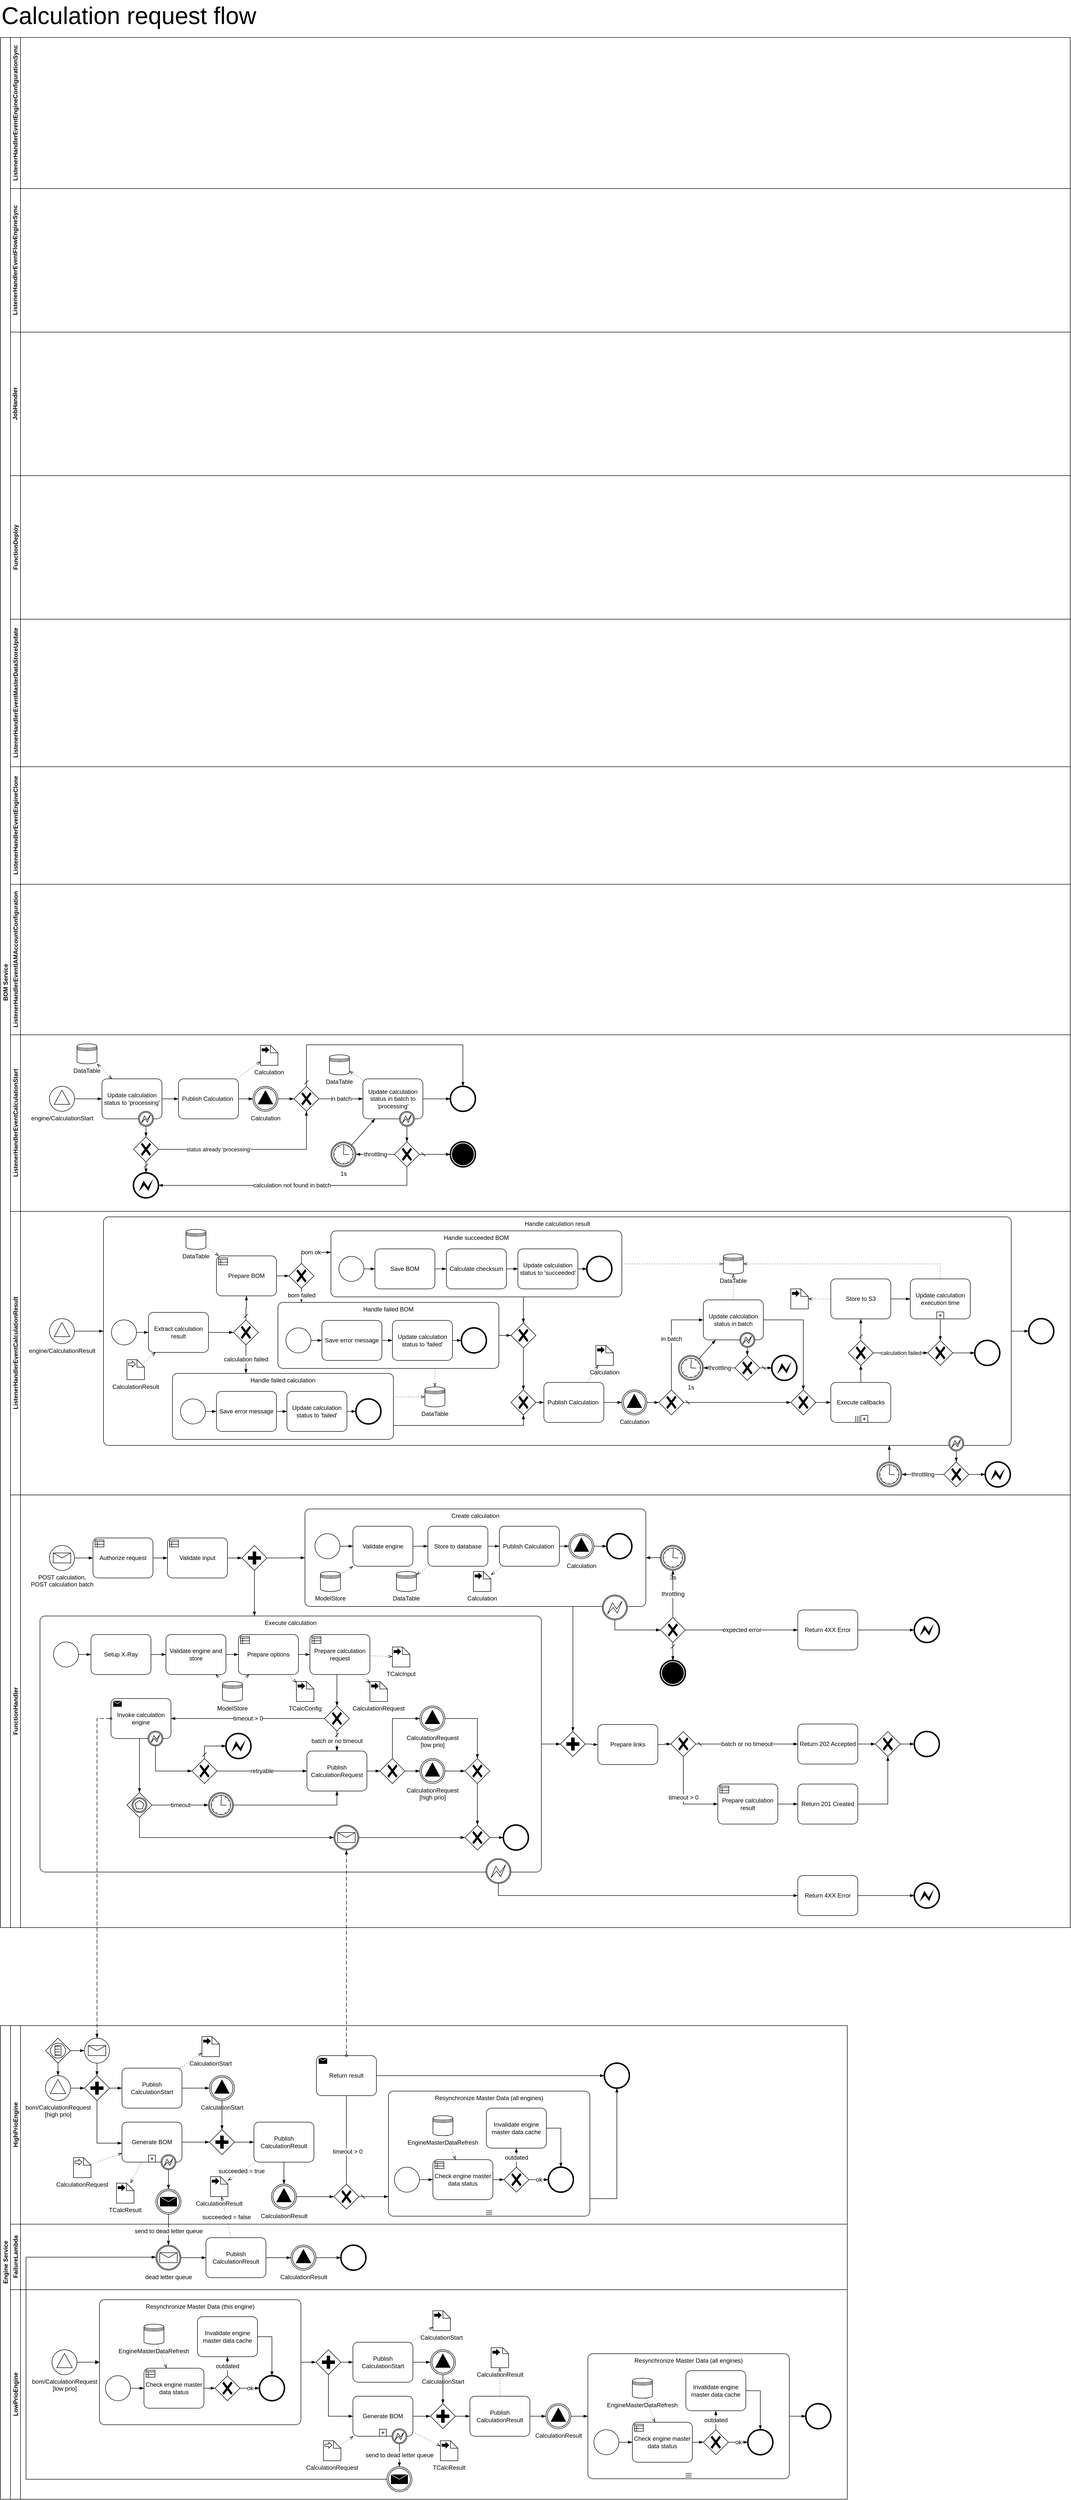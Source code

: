 <mxfile version="18.0.6" type="device"><diagram id="Jn8JtfkCkT7j4RWrNTBm" name="Page-1"><mxGraphModel dx="2764" dy="262" grid="0" gridSize="10" guides="1" tooltips="1" connect="1" arrows="1" fold="1" page="0" pageScale="1" pageWidth="1169" pageHeight="827" math="0" shadow="0"><root><mxCell id="0"/><mxCell id="1" parent="0"/><mxCell id="fOvb9AzBjfHy_gVQzvdW-1" value="BOM Service" style="swimlane;html=1;childLayout=stackLayout;resizeParent=1;resizeParentMax=0;horizontal=0;startSize=20;horizontalStack=0;" parent="1" vertex="1"><mxGeometry x="-1169" y="1108" width="2140" height="3779" as="geometry"/></mxCell><mxCell id="fOvb9AzBjfHy_gVQzvdW-3" value="&lt;span style=&quot;font-style: inherit; font-weight: inherit;&quot;&gt;ListenerHandlerEventEngineConfigurationSync&lt;/span&gt;" style="swimlane;html=1;startSize=20;horizontal=0;" parent="fOvb9AzBjfHy_gVQzvdW-1" vertex="1"><mxGeometry x="20" width="2120" height="302" as="geometry"/></mxCell><mxCell id="fOvb9AzBjfHy_gVQzvdW-4" value="&lt;span style=&quot;font-style: inherit; font-weight: inherit;&quot;&gt;ListenerHandlerEventFlowEngineSync&lt;/span&gt;" style="swimlane;html=1;startSize=20;horizontal=0;" parent="fOvb9AzBjfHy_gVQzvdW-1" vertex="1"><mxGeometry x="20" y="302" width="2120" height="287" as="geometry"/></mxCell><mxCell id="ovuXCmxuUl31Z-rSrESn-432" value="JobHandler" style="swimlane;html=1;startSize=20;horizontal=0;" parent="fOvb9AzBjfHy_gVQzvdW-1" vertex="1"><mxGeometry x="20" y="589" width="2120" height="287" as="geometry"/></mxCell><mxCell id="ovuXCmxuUl31Z-rSrESn-547" value="FunctionDeploy" style="swimlane;html=1;startSize=20;horizontal=0;" parent="fOvb9AzBjfHy_gVQzvdW-1" vertex="1"><mxGeometry x="20" y="876" width="2120" height="287" as="geometry"/></mxCell><mxCell id="ovuXCmxuUl31Z-rSrESn-557" value="ListenerHandlerEventMasterDataStoreUpdate" style="swimlane;html=1;startSize=20;horizontal=0;" parent="fOvb9AzBjfHy_gVQzvdW-1" vertex="1"><mxGeometry x="20" y="1163" width="2120" height="295" as="geometry"/></mxCell><mxCell id="ovuXCmxuUl31Z-rSrESn-558" value="ListenerHandlerEventEngineClone" style="swimlane;html=1;startSize=20;horizontal=0;" parent="fOvb9AzBjfHy_gVQzvdW-1" vertex="1"><mxGeometry x="20" y="1458" width="2120" height="235" as="geometry"/></mxCell><mxCell id="ovuXCmxuUl31Z-rSrESn-559" value="ListenerHandlerEventIAMAccountConfiguration" style="swimlane;html=1;startSize=20;horizontal=0;" parent="fOvb9AzBjfHy_gVQzvdW-1" vertex="1"><mxGeometry x="20" y="1693" width="2120" height="301" as="geometry"/></mxCell><mxCell id="ovuXCmxuUl31Z-rSrESn-560" value="ListenerHandlerEventCalculationStart" style="swimlane;html=1;startSize=20;horizontal=0;" parent="fOvb9AzBjfHy_gVQzvdW-1" vertex="1"><mxGeometry x="20" y="1994" width="2120" height="353" as="geometry"/></mxCell><mxCell id="ovuXCmxuUl31Z-rSrESn-800" value="engine/CalculationStart" style="points=[[0.145,0.145,0],[0.5,0,0],[0.855,0.145,0],[1,0.5,0],[0.855,0.855,0],[0.5,1,0],[0.145,0.855,0],[0,0.5,0]];shape=mxgraph.bpmn.event;html=1;verticalLabelPosition=bottom;labelBackgroundColor=#ffffff;verticalAlign=top;align=center;perimeter=ellipsePerimeter;outlineConnect=0;aspect=fixed;outline=standard;symbol=signal;" parent="ovuXCmxuUl31Z-rSrESn-560" vertex="1"><mxGeometry x="78" y="103" width="50" height="50" as="geometry"/></mxCell><mxCell id="ovuXCmxuUl31Z-rSrESn-803" value="DataTable" style="shape=datastore;whiteSpace=wrap;html=1;labelPosition=center;verticalLabelPosition=bottom;align=center;verticalAlign=top;aspect=fixed;" parent="ovuXCmxuUl31Z-rSrESn-560" vertex="1"><mxGeometry x="133" y="18" width="40" height="40" as="geometry"/></mxCell><mxCell id="ovuXCmxuUl31Z-rSrESn-804" value="" style="fontSize=12;html=1;endFill=0;startFill=0;endSize=6;startSize=6;dashed=1;dashPattern=1 4;endArrow=openThin;startArrow=openThin;rounded=0;" parent="ovuXCmxuUl31Z-rSrESn-560" source="ovuXCmxuUl31Z-rSrESn-802" target="ovuXCmxuUl31Z-rSrESn-803" edge="1"><mxGeometry width="160" relative="1" as="geometry"><mxPoint x="222" y="-3638.5" as="sourcePoint"/><mxPoint x="173" y="58.0" as="targetPoint"/></mxGeometry></mxCell><mxCell id="ovuXCmxuUl31Z-rSrESn-805" value="" style="edgeStyle=elbowEdgeStyle;fontSize=12;html=1;endArrow=blockThin;endFill=1;rounded=0;startArrow=none;" parent="ovuXCmxuUl31Z-rSrESn-560" source="ovuXCmxuUl31Z-rSrESn-800" target="ovuXCmxuUl31Z-rSrESn-802" edge="1"><mxGeometry width="160" relative="1" as="geometry"><mxPoint x="213" y="128" as="sourcePoint"/><mxPoint x="547" y="-3566" as="targetPoint"/></mxGeometry></mxCell><mxCell id="ovuXCmxuUl31Z-rSrESn-806" value="Publish Calculation " style="points=[[0.25,0,0],[0.5,0,0],[0.75,0,0],[1,0.25,0],[1,0.5,0],[1,0.75,0],[0.75,1,0],[0.5,1,0],[0.25,1,0],[0,0.75,0],[0,0.5,0],[0,0.25,0]];shape=mxgraph.bpmn.task;whiteSpace=wrap;rectStyle=rounded;size=10;taskMarker=abstract;fontFamily=Helvetica;fontSize=12;fontColor=default;align=center;strokeColor=default;fillColor=default;" parent="ovuXCmxuUl31Z-rSrESn-560" vertex="1"><mxGeometry x="336" y="88" width="120" height="80" as="geometry"/></mxCell><mxCell id="ovuXCmxuUl31Z-rSrESn-807" value="" style="edgeStyle=elbowEdgeStyle;fontSize=12;html=1;endArrow=blockThin;endFill=1;rounded=0;startArrow=none;" parent="ovuXCmxuUl31Z-rSrESn-560" source="ovuXCmxuUl31Z-rSrESn-802" target="ovuXCmxuUl31Z-rSrESn-806" edge="1"><mxGeometry width="160" relative="1" as="geometry"><mxPoint x="363" y="128" as="sourcePoint"/><mxPoint x="547" y="-3566" as="targetPoint"/></mxGeometry></mxCell><mxCell id="ovuXCmxuUl31Z-rSrESn-808" value="" style="points=[[0.145,0.145,0],[0.5,0,0],[0.855,0.145,0],[1,0.5,0],[0.855,0.855,0],[0.5,1,0],[0.145,0.855,0],[0,0.5,0]];shape=mxgraph.bpmn.event;html=1;verticalLabelPosition=bottom;labelBackgroundColor=#ffffff;verticalAlign=top;align=center;perimeter=ellipsePerimeter;outlineConnect=0;aspect=fixed;outline=end;symbol=terminate2;" parent="ovuXCmxuUl31Z-rSrESn-560" vertex="1"><mxGeometry x="880" y="103" width="50" height="50" as="geometry"/></mxCell><mxCell id="ovuXCmxuUl31Z-rSrESn-809" value="" style="edgeStyle=elbowEdgeStyle;fontSize=12;html=1;endArrow=blockThin;endFill=1;rounded=0;startArrow=none;" parent="ovuXCmxuUl31Z-rSrESn-560" source="ovuXCmxuUl31Z-rSrESn-806" target="ovuXCmxuUl31Z-rSrESn-810" edge="1"><mxGeometry width="160" relative="1" as="geometry"><mxPoint x="873" y="-3566" as="sourcePoint"/><mxPoint x="926" y="-3568.5" as="targetPoint"/></mxGeometry></mxCell><mxCell id="ovuXCmxuUl31Z-rSrESn-810" value="Calculation" style="points=[[0.145,0.145,0],[0.5,0,0],[0.855,0.145,0],[1,0.5,0],[0.855,0.855,0],[0.5,1,0],[0.145,0.855,0],[0,0.5,0]];shape=mxgraph.bpmn.event;html=1;verticalLabelPosition=bottom;labelBackgroundColor=#ffffff;verticalAlign=top;align=center;perimeter=ellipsePerimeter;outlineConnect=0;aspect=fixed;outline=throwing;symbol=signal;" parent="ovuXCmxuUl31Z-rSrESn-560" vertex="1"><mxGeometry x="485" y="103" width="50" height="50" as="geometry"/></mxCell><mxCell id="ovuXCmxuUl31Z-rSrESn-811" value="" style="edgeStyle=elbowEdgeStyle;fontSize=12;html=1;endArrow=blockThin;endFill=1;rounded=0;startArrow=none;" parent="ovuXCmxuUl31Z-rSrESn-560" source="ovuXCmxuUl31Z-rSrESn-810" target="ovuXCmxuUl31Z-rSrESn-823" edge="1"><mxGeometry width="160" relative="1" as="geometry"><mxPoint x="873" y="-3566" as="sourcePoint"/><mxPoint x="926" y="-3568.5" as="targetPoint"/></mxGeometry></mxCell><mxCell id="ovuXCmxuUl31Z-rSrESn-812" value="Calculation" style="shape=mxgraph.bpmn.data;labelPosition=center;verticalLabelPosition=bottom;align=center;verticalAlign=top;whiteSpace=wrap;size=15;html=1;bpmnTransferType=output;" parent="ovuXCmxuUl31Z-rSrESn-560" vertex="1"><mxGeometry x="500" y="21" width="35" height="40" as="geometry"/></mxCell><mxCell id="ovuXCmxuUl31Z-rSrESn-813" value="" style="fontSize=12;html=1;endFill=0;startFill=0;endSize=6;startSize=6;dashed=1;dashPattern=1 4;endArrow=openThin;startArrow=none;rounded=0;" parent="ovuXCmxuUl31Z-rSrESn-560" source="ovuXCmxuUl31Z-rSrESn-806" target="ovuXCmxuUl31Z-rSrESn-812" edge="1"><mxGeometry x="-0.615" y="5" width="160" relative="1" as="geometry"><mxPoint x="222" y="-3638.5" as="sourcePoint"/><mxPoint x="382" y="-3638.5" as="targetPoint"/><mxPoint y="-1" as="offset"/></mxGeometry></mxCell><mxCell id="ovuXCmxuUl31Z-rSrESn-815" value="" style="group" parent="ovuXCmxuUl31Z-rSrESn-560" vertex="1" connectable="0"><mxGeometry x="183" y="88" width="120" height="95" as="geometry"/></mxCell><mxCell id="ovuXCmxuUl31Z-rSrESn-802" value="Update calculation status to 'processing'" style="points=[[0.25,0,0],[0.5,0,0],[0.75,0,0],[1,0.25,0],[1,0.5,0],[1,0.75,0],[0.75,1,0],[0.5,1,0],[0.25,1,0],[0,0.75,0],[0,0.5,0],[0,0.25,0]];shape=mxgraph.bpmn.task;whiteSpace=wrap;rectStyle=rounded;size=10;taskMarker=abstract;" parent="ovuXCmxuUl31Z-rSrESn-815" vertex="1"><mxGeometry width="120" height="80" as="geometry"/></mxCell><mxCell id="ovuXCmxuUl31Z-rSrESn-814" value="" style="points=[[0.145,0.145,0],[0.5,0,0],[0.855,0.145,0],[1,0.5,0],[0.855,0.855,0],[0.5,1,0],[0.145,0.855,0],[0,0.5,0]];shape=mxgraph.bpmn.event;html=1;verticalLabelPosition=bottom;labelBackgroundColor=#ffffff;verticalAlign=top;align=center;perimeter=ellipsePerimeter;outlineConnect=0;aspect=fixed;outline=boundInt;symbol=error;" parent="ovuXCmxuUl31Z-rSrESn-815" vertex="1"><mxGeometry x="73" y="65" width="30" height="30" as="geometry"/></mxCell><mxCell id="ovuXCmxuUl31Z-rSrESn-816" value="" style="points=[[0.25,0.25,0],[0.5,0,0],[0.75,0.25,0],[1,0.5,0],[0.75,0.75,0],[0.5,1,0],[0.25,0.75,0],[0,0.5,0]];shape=mxgraph.bpmn.gateway2;html=1;verticalLabelPosition=bottom;labelBackgroundColor=#ffffff;verticalAlign=top;align=center;perimeter=rhombusPerimeter;outlineConnect=0;outline=none;symbol=none;gwType=exclusive;" parent="ovuXCmxuUl31Z-rSrESn-560" vertex="1"><mxGeometry x="246" y="204" width="50" height="50" as="geometry"/></mxCell><mxCell id="ovuXCmxuUl31Z-rSrESn-817" value="" style="edgeStyle=elbowEdgeStyle;fontSize=12;html=1;endArrow=blockThin;endFill=1;rounded=0;startArrow=none;" parent="ovuXCmxuUl31Z-rSrESn-560" source="ovuXCmxuUl31Z-rSrESn-814" target="ovuXCmxuUl31Z-rSrESn-816" edge="1"><mxGeometry width="160" relative="1" as="geometry"><mxPoint x="363" y="128" as="sourcePoint"/><mxPoint x="547" y="-3566" as="targetPoint"/></mxGeometry></mxCell><mxCell id="ovuXCmxuUl31Z-rSrESn-818" value="" style="points=[[0.145,0.145,0],[0.5,0,0],[0.855,0.145,0],[1,0.5,0],[0.855,0.855,0],[0.5,1,0],[0.145,0.855,0],[0,0.5,0]];shape=mxgraph.bpmn.event;html=1;verticalLabelPosition=bottom;labelBackgroundColor=#ffffff;verticalAlign=top;align=center;perimeter=ellipsePerimeter;outlineConnect=0;aspect=fixed;outline=end;symbol=error;" parent="ovuXCmxuUl31Z-rSrESn-560" vertex="1"><mxGeometry x="246" y="276" width="50" height="50" as="geometry"/></mxCell><mxCell id="ovuXCmxuUl31Z-rSrESn-819" value="" style="edgeStyle=orthogonalEdgeStyle;fontSize=12;html=1;endArrow=blockThin;endFill=1;rounded=0;startArrow=none;" parent="ovuXCmxuUl31Z-rSrESn-560" source="ovuXCmxuUl31Z-rSrESn-816" target="ovuXCmxuUl31Z-rSrESn-823" edge="1"><mxGeometry width="160" relative="1" as="geometry"><mxPoint x="363" y="128" as="sourcePoint"/><mxPoint x="547" y="-3566" as="targetPoint"/></mxGeometry></mxCell><mxCell id="ovuXCmxuUl31Z-rSrESn-822" value="status already 'processing'" style="edgeLabel;html=1;align=center;verticalAlign=middle;resizable=0;points=[];" parent="ovuXCmxuUl31Z-rSrESn-819" vertex="1" connectable="0"><mxGeometry x="-0.624" y="-1" relative="1" as="geometry"><mxPoint x="50" y="-1" as="offset"/></mxGeometry></mxCell><mxCell id="ovuXCmxuUl31Z-rSrESn-820" value="" style="edgeStyle=elbowEdgeStyle;fontSize=12;html=1;endArrow=blockThin;endFill=1;startArrow=dash;startFill=0;endSize=6;startSize=6;rounded=0;" parent="ovuXCmxuUl31Z-rSrESn-560" source="ovuXCmxuUl31Z-rSrESn-816" target="ovuXCmxuUl31Z-rSrESn-818" edge="1"><mxGeometry width="160" relative="1" as="geometry"><mxPoint x="482" y="251" as="sourcePoint"/><mxPoint x="642" y="251" as="targetPoint"/></mxGeometry></mxCell><mxCell id="ovuXCmxuUl31Z-rSrESn-823" value="" style="points=[[0.25,0.25,0],[0.5,0,0],[0.75,0.25,0],[1,0.5,0],[0.75,0.75,0],[0.5,1,0],[0.25,0.75,0],[0,0.5,0]];shape=mxgraph.bpmn.gateway2;html=1;verticalLabelPosition=bottom;labelBackgroundColor=#ffffff;verticalAlign=top;align=center;perimeter=rhombusPerimeter;outlineConnect=0;outline=none;symbol=none;gwType=exclusive;" parent="ovuXCmxuUl31Z-rSrESn-560" vertex="1"><mxGeometry x="567" y="103" width="50" height="50" as="geometry"/></mxCell><mxCell id="ovuXCmxuUl31Z-rSrESn-825" value="DataTable" style="shape=datastore;whiteSpace=wrap;html=1;labelPosition=center;verticalLabelPosition=bottom;align=center;verticalAlign=top;aspect=fixed;" parent="ovuXCmxuUl31Z-rSrESn-560" vertex="1"><mxGeometry x="638" y="40" width="40" height="40" as="geometry"/></mxCell><mxCell id="ovuXCmxuUl31Z-rSrESn-826" value="" style="fontSize=12;html=1;endFill=0;startFill=0;endSize=6;startSize=6;dashed=1;dashPattern=1 4;endArrow=openThin;startArrow=none;rounded=0;" parent="ovuXCmxuUl31Z-rSrESn-560" source="ovuXCmxuUl31Z-rSrESn-828" target="ovuXCmxuUl31Z-rSrESn-825" edge="1"><mxGeometry width="160" relative="1" as="geometry"><mxPoint x="1874" y="-6740.5" as="sourcePoint"/><mxPoint x="2034" y="-6740.5" as="targetPoint"/></mxGeometry></mxCell><mxCell id="ovuXCmxuUl31Z-rSrESn-830" value="" style="edgeStyle=elbowEdgeStyle;fontSize=12;html=1;endArrow=blockThin;endFill=1;startArrow=dash;startFill=0;endSize=6;startSize=6;rounded=0;" parent="ovuXCmxuUl31Z-rSrESn-560" source="ovuXCmxuUl31Z-rSrESn-823" target="ovuXCmxuUl31Z-rSrESn-808" edge="1"><mxGeometry width="160" relative="1" as="geometry"><mxPoint x="256" y="239" as="sourcePoint"/><mxPoint x="196" y="239" as="targetPoint"/><Array as="points"><mxPoint x="678" y="20"/><mxPoint x="678" y="68"/><mxPoint x="840" y="59"/><mxPoint x="592" y="117"/></Array></mxGeometry></mxCell><mxCell id="ovuXCmxuUl31Z-rSrESn-831" value="in batch" style="edgeStyle=elbowEdgeStyle;fontSize=12;html=1;endArrow=blockThin;endFill=1;rounded=0;startArrow=none;" parent="ovuXCmxuUl31Z-rSrESn-560" source="ovuXCmxuUl31Z-rSrESn-823" target="ovuXCmxuUl31Z-rSrESn-828" edge="1"><mxGeometry width="160" relative="1" as="geometry"><mxPoint x="873" y="-3566" as="sourcePoint"/><mxPoint x="926" y="-3568.5" as="targetPoint"/></mxGeometry></mxCell><mxCell id="ovuXCmxuUl31Z-rSrESn-832" value="" style="edgeStyle=elbowEdgeStyle;fontSize=12;html=1;endArrow=blockThin;endFill=1;rounded=0;startArrow=none;" parent="ovuXCmxuUl31Z-rSrESn-560" source="ovuXCmxuUl31Z-rSrESn-828" target="ovuXCmxuUl31Z-rSrESn-808" edge="1"><mxGeometry width="160" relative="1" as="geometry"><mxPoint x="873" y="-3566" as="sourcePoint"/><mxPoint x="926" y="-3568.5" as="targetPoint"/></mxGeometry></mxCell><mxCell id="ovuXCmxuUl31Z-rSrESn-827" value="" style="group" parent="ovuXCmxuUl31Z-rSrESn-560" vertex="1" connectable="0"><mxGeometry x="705" y="88" width="120" height="95" as="geometry"/></mxCell><mxCell id="ovuXCmxuUl31Z-rSrESn-828" value="Update calculation status in batch to 'processing'" style="points=[[0.25,0,0],[0.5,0,0],[0.75,0,0],[1,0.25,0],[1,0.5,0],[1,0.75,0],[0.75,1,0],[0.5,1,0],[0.25,1,0],[0,0.75,0],[0,0.5,0],[0,0.25,0]];shape=mxgraph.bpmn.task;whiteSpace=wrap;rectStyle=rounded;size=10;taskMarker=abstract;" parent="ovuXCmxuUl31Z-rSrESn-827" vertex="1"><mxGeometry width="120" height="80" as="geometry"/></mxCell><mxCell id="ovuXCmxuUl31Z-rSrESn-829" value="" style="points=[[0.145,0.145,0],[0.5,0,0],[0.855,0.145,0],[1,0.5,0],[0.855,0.855,0],[0.5,1,0],[0.145,0.855,0],[0,0.5,0]];shape=mxgraph.bpmn.event;html=1;verticalLabelPosition=bottom;labelBackgroundColor=#ffffff;verticalAlign=top;align=center;perimeter=ellipsePerimeter;outlineConnect=0;aspect=fixed;outline=boundInt;symbol=error;" parent="ovuXCmxuUl31Z-rSrESn-827" vertex="1"><mxGeometry x="73" y="65" width="30" height="30" as="geometry"/></mxCell><mxCell id="ovuXCmxuUl31Z-rSrESn-833" value="" style="points=[[0.25,0.25,0],[0.5,0,0],[0.75,0.25,0],[1,0.5,0],[0.75,0.75,0],[0.5,1,0],[0.25,0.75,0],[0,0.5,0]];shape=mxgraph.bpmn.gateway2;html=1;verticalLabelPosition=bottom;labelBackgroundColor=#ffffff;verticalAlign=top;align=center;perimeter=rhombusPerimeter;outlineConnect=0;outline=none;symbol=none;gwType=exclusive;" parent="ovuXCmxuUl31Z-rSrESn-560" vertex="1"><mxGeometry x="768" y="214" width="50" height="50" as="geometry"/></mxCell><mxCell id="ovuXCmxuUl31Z-rSrESn-834" value="1s" style="points=[[0.145,0.145,0],[0.5,0,0],[0.855,0.145,0],[1,0.5,0],[0.855,0.855,0],[0.5,1,0],[0.145,0.855,0],[0,0.5,0]];shape=mxgraph.bpmn.event;html=1;verticalLabelPosition=bottom;labelBackgroundColor=#ffffff;verticalAlign=top;align=center;perimeter=ellipsePerimeter;outlineConnect=0;aspect=fixed;outline=catching;symbol=timer;" parent="ovuXCmxuUl31Z-rSrESn-560" vertex="1"><mxGeometry x="641" y="214" width="50" height="50" as="geometry"/></mxCell><mxCell id="ovuXCmxuUl31Z-rSrESn-835" value="throttling" style="edgeStyle=orthogonalEdgeStyle;fontSize=12;html=1;endArrow=blockThin;endFill=1;rounded=0;" parent="ovuXCmxuUl31Z-rSrESn-560" source="ovuXCmxuUl31Z-rSrESn-833" target="ovuXCmxuUl31Z-rSrESn-834" edge="1"><mxGeometry width="160" relative="1" as="geometry"><mxPoint x="2043" y="-3443.908" as="sourcePoint"/><mxPoint x="1934" y="-3368.5" as="targetPoint"/></mxGeometry></mxCell><mxCell id="ovuXCmxuUl31Z-rSrESn-836" value="" style="edgeStyle=elbowEdgeStyle;fontSize=12;html=1;endArrow=blockThin;endFill=1;rounded=0;" parent="ovuXCmxuUl31Z-rSrESn-560" source="ovuXCmxuUl31Z-rSrESn-829" target="ovuXCmxuUl31Z-rSrESn-833" edge="1"><mxGeometry width="160" relative="1" as="geometry"><mxPoint x="1239" y="834" as="sourcePoint"/><mxPoint x="1330" y="854" as="targetPoint"/></mxGeometry></mxCell><mxCell id="ovuXCmxuUl31Z-rSrESn-839" value="" style="points=[[0.145,0.145,0],[0.5,0,0],[0.855,0.145,0],[1,0.5,0],[0.855,0.855,0],[0.5,1,0],[0.145,0.855,0],[0,0.5,0]];shape=mxgraph.bpmn.event;html=1;verticalLabelPosition=bottom;labelBackgroundColor=#ffffff;verticalAlign=top;align=center;perimeter=ellipsePerimeter;outlineConnect=0;aspect=fixed;outline=end;symbol=terminate;" parent="ovuXCmxuUl31Z-rSrESn-560" vertex="1"><mxGeometry x="880" y="214" width="50" height="50" as="geometry"/></mxCell><mxCell id="ovuXCmxuUl31Z-rSrESn-840" value="" style="edgeStyle=elbowEdgeStyle;fontSize=12;html=1;endArrow=blockThin;endFill=1;startArrow=dash;startFill=0;endSize=6;startSize=6;rounded=0;" parent="ovuXCmxuUl31Z-rSrESn-560" source="ovuXCmxuUl31Z-rSrESn-833" target="ovuXCmxuUl31Z-rSrESn-839" edge="1"><mxGeometry width="160" relative="1" as="geometry"><mxPoint x="1129" y="181.5" as="sourcePoint"/><mxPoint x="2276" y="-3552.5" as="targetPoint"/></mxGeometry></mxCell><mxCell id="ovuXCmxuUl31Z-rSrESn-841" value="" style="fontSize=12;html=1;endArrow=blockThin;endFill=1;rounded=0;" parent="ovuXCmxuUl31Z-rSrESn-560" source="ovuXCmxuUl31Z-rSrESn-834" target="ovuXCmxuUl31Z-rSrESn-828" edge="1"><mxGeometry width="160" relative="1" as="geometry"><mxPoint x="514" y="791" as="sourcePoint"/><mxPoint x="1105.235" y="797" as="targetPoint"/></mxGeometry></mxCell><mxCell id="ovuXCmxuUl31Z-rSrESn-844" value="calculation not found in batch" style="edgeStyle=orthogonalEdgeStyle;fontSize=12;html=1;endArrow=blockThin;endFill=1;rounded=0;" parent="ovuXCmxuUl31Z-rSrESn-560" source="ovuXCmxuUl31Z-rSrESn-833" target="ovuXCmxuUl31Z-rSrESn-818" edge="1"><mxGeometry width="160" relative="1" as="geometry"><mxPoint x="2043" y="-3463.908" as="sourcePoint"/><mxPoint x="793" y="281" as="targetPoint"/><Array as="points"><mxPoint x="793" y="301"/></Array></mxGeometry></mxCell><mxCell id="ovuXCmxuUl31Z-rSrESn-561" value="ListenerHandlerEventCalculationResult" style="swimlane;html=1;startSize=20;horizontal=0;" parent="fOvb9AzBjfHy_gVQzvdW-1" vertex="1"><mxGeometry x="20" y="2347" width="2120" height="567" as="geometry"/></mxCell><mxCell id="ovuXCmxuUl31Z-rSrESn-801" value="engine/CalculationResult" style="points=[[0.145,0.145,0],[0.5,0,0],[0.855,0.145,0],[1,0.5,0],[0.855,0.855,0],[0.5,1,0],[0.145,0.855,0],[0,0.5,0]];shape=mxgraph.bpmn.event;html=1;verticalLabelPosition=bottom;labelBackgroundColor=#ffffff;verticalAlign=top;align=center;perimeter=ellipsePerimeter;outlineConnect=0;aspect=fixed;outline=standard;symbol=signal;" parent="ovuXCmxuUl31Z-rSrESn-561" vertex="1"><mxGeometry x="78" y="214.5" width="50" height="50" as="geometry"/></mxCell><mxCell id="ovuXCmxuUl31Z-rSrESn-848" value="" style="edgeStyle=elbowEdgeStyle;fontSize=12;html=1;endArrow=blockThin;endFill=1;rounded=0;startArrow=none;" parent="ovuXCmxuUl31Z-rSrESn-561" source="ovuXCmxuUl31Z-rSrESn-801" target="ovuXCmxuUl31Z-rSrESn-856" edge="1"><mxGeometry width="160" relative="1" as="geometry"><mxPoint x="213" y="-225" as="sourcePoint"/><mxPoint x="208" y="184" as="targetPoint"/></mxGeometry></mxCell><mxCell id="ovuXCmxuUl31Z-rSrESn-857" value="" style="group" parent="ovuXCmxuUl31Z-rSrESn-561" vertex="1" connectable="0"><mxGeometry x="186" y="11" width="1816" height="468" as="geometry"/></mxCell><mxCell id="ovuXCmxuUl31Z-rSrESn-856" value="Handle calculation result" style="points=[[0.25,0,0],[0.5,0,0],[0.75,0,0],[1,0.25,0],[1,0.5,0],[1,0.75,0],[0.75,1,0],[0.5,1,0],[0.25,1,0],[0,0.75,0],[0,0.5,0],[0,0.25,0]];shape=mxgraph.bpmn.task;whiteSpace=wrap;rectStyle=rounded;size=10;taskMarker=abstract;verticalAlign=top;" parent="ovuXCmxuUl31Z-rSrESn-857" vertex="1"><mxGeometry width="1816" height="457" as="geometry"/></mxCell><mxCell id="ovuXCmxuUl31Z-rSrESn-847" value="Extract calculation result" style="points=[[0.25,0,0],[0.5,0,0],[0.75,0,0],[1,0.25,0],[1,0.5,0],[1,0.75,0],[0.75,1,0],[0.5,1,0],[0.25,1,0],[0,0.75,0],[0,0.5,0],[0,0.25,0]];shape=mxgraph.bpmn.task;whiteSpace=wrap;rectStyle=rounded;size=10;taskMarker=abstract;fontFamily=Helvetica;fontSize=12;fontColor=default;align=center;strokeColor=default;fillColor=default;" parent="ovuXCmxuUl31Z-rSrESn-857" vertex="1"><mxGeometry x="90" y="191" width="120" height="80" as="geometry"/></mxCell><mxCell id="ovuXCmxuUl31Z-rSrESn-851" value="" style="points=[[0.25,0.25,0],[0.5,0,0],[0.75,0.25,0],[1,0.5,0],[0.75,0.75,0],[0.5,1,0],[0.25,0.75,0],[0,0.5,0]];shape=mxgraph.bpmn.gateway2;html=1;verticalLabelPosition=bottom;labelBackgroundColor=#ffffff;verticalAlign=top;align=center;perimeter=rhombusPerimeter;outlineConnect=0;outline=none;symbol=none;gwType=exclusive;" parent="ovuXCmxuUl31Z-rSrESn-857" vertex="1"><mxGeometry x="260" y="206" width="50" height="50" as="geometry"/></mxCell><mxCell id="ovuXCmxuUl31Z-rSrESn-852" value="" style="edgeStyle=elbowEdgeStyle;fontSize=12;html=1;endArrow=blockThin;endFill=1;rounded=0;startArrow=none;" parent="ovuXCmxuUl31Z-rSrESn-857" source="ovuXCmxuUl31Z-rSrESn-847" target="ovuXCmxuUl31Z-rSrESn-851" edge="1"><mxGeometry width="160" relative="1" as="geometry"><mxPoint x="47" y="-179" as="sourcePoint"/><mxPoint x="381" y="-3873" as="targetPoint"/></mxGeometry></mxCell><mxCell id="ovuXCmxuUl31Z-rSrESn-853" value="Prepare BOM" style="points=[[0.25,0,0],[0.5,0,0],[0.75,0,0],[1,0.25,0],[1,0.5,0],[1,0.75,0],[0.75,1,0],[0.5,1,0],[0.25,1,0],[0,0.75,0],[0,0.5,0],[0,0.25,0]];shape=mxgraph.bpmn.task;whiteSpace=wrap;rectStyle=rounded;size=10;taskMarker=businessRule;fontFamily=Helvetica;fontSize=12;fontColor=default;align=center;strokeColor=default;fillColor=default;" parent="ovuXCmxuUl31Z-rSrESn-857" vertex="1"><mxGeometry x="226" y="78" width="120" height="80" as="geometry"/></mxCell><mxCell id="ovuXCmxuUl31Z-rSrESn-858" value="" style="points=[[0.145,0.145,0],[0.5,0,0],[0.855,0.145,0],[1,0.5,0],[0.855,0.855,0],[0.5,1,0],[0.145,0.855,0],[0,0.5,0]];shape=mxgraph.bpmn.event;html=1;verticalLabelPosition=bottom;labelBackgroundColor=#ffffff;verticalAlign=top;align=center;perimeter=ellipsePerimeter;outlineConnect=0;aspect=fixed;outline=boundInt;symbol=error;" parent="ovuXCmxuUl31Z-rSrESn-857" vertex="1"><mxGeometry x="1691" y="438" width="30" height="30" as="geometry"/></mxCell><mxCell id="ovuXCmxuUl31Z-rSrESn-868" value="" style="points=[[0.145,0.145,0],[0.5,0,0],[0.855,0.145,0],[1,0.5,0],[0.855,0.855,0],[0.5,1,0],[0.145,0.855,0],[0,0.5,0]];shape=mxgraph.bpmn.event;html=1;verticalLabelPosition=bottom;labelBackgroundColor=#ffffff;verticalAlign=top;align=center;perimeter=ellipsePerimeter;outlineConnect=0;aspect=fixed;outline=standard;symbol=general;" parent="ovuXCmxuUl31Z-rSrESn-857" vertex="1"><mxGeometry x="16" y="206" width="50" height="50" as="geometry"/></mxCell><mxCell id="ovuXCmxuUl31Z-rSrESn-869" value="" style="edgeStyle=elbowEdgeStyle;fontSize=12;html=1;endArrow=blockThin;endFill=1;rounded=0;startArrow=none;" parent="ovuXCmxuUl31Z-rSrESn-857" source="ovuXCmxuUl31Z-rSrESn-868" target="ovuXCmxuUl31Z-rSrESn-847" edge="1"><mxGeometry width="160" relative="1" as="geometry"><mxPoint x="17" y="-176" as="sourcePoint"/><mxPoint x="12" y="233" as="targetPoint"/></mxGeometry></mxCell><mxCell id="ovuXCmxuUl31Z-rSrESn-870" value="CalculationResult" style="shape=mxgraph.bpmn.data;labelPosition=center;verticalLabelPosition=bottom;align=center;verticalAlign=top;whiteSpace=wrap;size=15;html=1;bpmnTransferType=input;" parent="ovuXCmxuUl31Z-rSrESn-857" vertex="1"><mxGeometry x="47" y="285.53" width="35" height="40" as="geometry"/></mxCell><mxCell id="ovuXCmxuUl31Z-rSrESn-871" value="" style="fontSize=12;html=1;endFill=0;startFill=0;endSize=6;startSize=6;dashed=1;dashPattern=1 4;endArrow=openThin;startArrow=none;rounded=0;" parent="ovuXCmxuUl31Z-rSrESn-857" source="ovuXCmxuUl31Z-rSrESn-870" target="ovuXCmxuUl31Z-rSrESn-847" edge="1"><mxGeometry width="160" relative="1" as="geometry"><mxPoint x="2197" y="-8511.47" as="sourcePoint"/><mxPoint x="144" y="226.465" as="targetPoint"/></mxGeometry></mxCell><mxCell id="ovuXCmxuUl31Z-rSrESn-872" value="calculation failed" style="edgeStyle=elbowEdgeStyle;fontSize=12;html=1;endArrow=blockThin;endFill=1;rounded=0;startArrow=none;" parent="ovuXCmxuUl31Z-rSrESn-857" source="ovuXCmxuUl31Z-rSrESn-851" target="ovuXCmxuUl31Z-rSrESn-993" edge="1"><mxGeometry width="160" relative="1" as="geometry"><mxPoint x="47" y="-179" as="sourcePoint"/><mxPoint x="285.957" y="331.0" as="targetPoint"/></mxGeometry></mxCell><mxCell id="ovuXCmxuUl31Z-rSrESn-875" value="" style="points=[[0.145,0.145,0],[0.5,0,0],[0.855,0.145,0],[1,0.5,0],[0.855,0.855,0],[0.5,1,0],[0.145,0.855,0],[0,0.5,0]];shape=mxgraph.bpmn.event;html=1;verticalLabelPosition=bottom;labelBackgroundColor=#ffffff;verticalAlign=top;align=center;perimeter=ellipsePerimeter;outlineConnect=0;aspect=fixed;outline=end;symbol=terminate2;" parent="ovuXCmxuUl31Z-rSrESn-857" vertex="1"><mxGeometry x="1743" y="247" width="50" height="50" as="geometry"/></mxCell><mxCell id="ovuXCmxuUl31Z-rSrESn-876" value="" style="points=[[0.25,0.25,0],[0.5,0,0],[0.75,0.25,0],[1,0.5,0],[0.75,0.75,0],[0.5,1,0],[0.25,0.75,0],[0,0.5,0]];shape=mxgraph.bpmn.gateway2;html=1;verticalLabelPosition=bottom;labelBackgroundColor=#ffffff;verticalAlign=top;align=center;perimeter=rhombusPerimeter;outlineConnect=0;outline=none;symbol=none;gwType=exclusive;" parent="ovuXCmxuUl31Z-rSrESn-857" vertex="1"><mxGeometry x="1649" y="247" width="50" height="50" as="geometry"/></mxCell><mxCell id="ovuXCmxuUl31Z-rSrESn-878" value="" style="edgeStyle=elbowEdgeStyle;fontSize=12;html=1;endArrow=blockThin;endFill=1;rounded=0;startArrow=none;" parent="ovuXCmxuUl31Z-rSrESn-857" source="ovuXCmxuUl31Z-rSrESn-876" target="ovuXCmxuUl31Z-rSrESn-875" edge="1"><mxGeometry width="160" relative="1" as="geometry"><mxPoint x="1404" y="-3872" as="sourcePoint"/><mxPoint x="1457" y="-3874.5" as="targetPoint"/></mxGeometry></mxCell><mxCell id="ovuXCmxuUl31Z-rSrESn-880" value="" style="points=[[0.25,0.25,0],[0.5,0,0],[0.75,0.25,0],[1,0.5,0],[0.75,0.75,0],[0.5,1,0],[0.25,0.75,0],[0,0.5,0]];shape=mxgraph.bpmn.gateway2;html=1;verticalLabelPosition=bottom;labelBackgroundColor=#ffffff;verticalAlign=top;align=center;perimeter=rhombusPerimeter;outlineConnect=0;outline=none;symbol=none;gwType=exclusive;" parent="ovuXCmxuUl31Z-rSrESn-857" vertex="1"><mxGeometry x="371" y="93" width="50" height="50" as="geometry"/></mxCell><mxCell id="ovuXCmxuUl31Z-rSrESn-881" value="" style="edgeStyle=elbowEdgeStyle;fontSize=12;html=1;endArrow=blockThin;endFill=1;rounded=0;startArrow=none;" parent="ovuXCmxuUl31Z-rSrESn-857" source="ovuXCmxuUl31Z-rSrESn-853" target="ovuXCmxuUl31Z-rSrESn-880" edge="1"><mxGeometry width="160" relative="1" as="geometry"><mxPoint x="-53" y="-189" as="sourcePoint"/><mxPoint x="281" y="-3883" as="targetPoint"/></mxGeometry></mxCell><mxCell id="ovuXCmxuUl31Z-rSrESn-886" value="bom ok" style="edgeStyle=orthogonalEdgeStyle;fontSize=12;html=1;endArrow=blockThin;endFill=1;rounded=0;startArrow=none;" parent="ovuXCmxuUl31Z-rSrESn-857" source="ovuXCmxuUl31Z-rSrESn-880" target="ovuXCmxuUl31Z-rSrESn-973" edge="1"><mxGeometry width="160" relative="1" as="geometry"><mxPoint x="-53" y="-189" as="sourcePoint"/><mxPoint x="281" y="-3883" as="targetPoint"/><Array as="points"><mxPoint x="396" y="71"/></Array></mxGeometry></mxCell><mxCell id="ovuXCmxuUl31Z-rSrESn-887" value="bom failed" style="edgeStyle=orthogonalEdgeStyle;fontSize=12;html=1;endArrow=blockThin;endFill=1;rounded=0;startArrow=none;" parent="ovuXCmxuUl31Z-rSrESn-857" source="ovuXCmxuUl31Z-rSrESn-880" target="ovuXCmxuUl31Z-rSrESn-982" edge="1"><mxGeometry width="160" relative="1" as="geometry"><mxPoint x="-53" y="-189" as="sourcePoint"/><mxPoint x="281" y="-3883" as="targetPoint"/><Array as="points"><mxPoint x="396" y="251"/></Array></mxGeometry></mxCell><mxCell id="ovuXCmxuUl31Z-rSrESn-892" value="Execute callbacks" style="points=[[0.25,0,0],[0.5,0,0],[0.75,0,0],[1,0.25,0],[1,0.5,0],[1,0.75,0],[0.75,1,0],[0.5,1,0],[0.25,1,0],[0,0.75,0],[0,0.5,0],[0,0.25,0]];shape=mxgraph.bpmn.task;whiteSpace=wrap;rectStyle=rounded;size=10;taskMarker=abstract;isLoopSub=1;isLoopMultiParallel=1;fontFamily=Helvetica;fontSize=12;fontColor=default;align=center;strokeColor=default;fillColor=default;" parent="ovuXCmxuUl31Z-rSrESn-857" vertex="1"><mxGeometry x="1455" y="331" width="120" height="80" as="geometry"/></mxCell><mxCell id="ovuXCmxuUl31Z-rSrESn-896" value="Store to S3" style="points=[[0.25,0,0],[0.5,0,0],[0.75,0,0],[1,0.25,0],[1,0.5,0],[1,0.75,0],[0.75,1,0],[0.5,1,0],[0.25,1,0],[0,0.75,0],[0,0.5,0],[0,0.25,0]];shape=mxgraph.bpmn.task;whiteSpace=wrap;rectStyle=rounded;size=10;taskMarker=abstract;fontFamily=Helvetica;fontSize=12;fontColor=default;align=center;strokeColor=default;fillColor=default;" parent="ovuXCmxuUl31Z-rSrESn-857" vertex="1"><mxGeometry x="1455" y="124" width="120" height="80" as="geometry"/></mxCell><mxCell id="ovuXCmxuUl31Z-rSrESn-898" value="Update calculation execution time" style="points=[[0.25,0,0],[0.5,0,0],[0.75,0,0],[1,0.25,0],[1,0.5,0],[1,0.75,0],[0.75,1,0],[0.5,1,0],[0.25,1,0],[0,0.75,0],[0,0.5,0],[0,0.25,0]];shape=mxgraph.bpmn.task;whiteSpace=wrap;rectStyle=rounded;size=10;taskMarker=abstract;isLoopSub=1;fontFamily=Helvetica;fontSize=12;fontColor=default;align=center;strokeColor=default;fillColor=default;" parent="ovuXCmxuUl31Z-rSrESn-857" vertex="1"><mxGeometry x="1614" y="124" width="120" height="80" as="geometry"/></mxCell><mxCell id="ovuXCmxuUl31Z-rSrESn-899" value="" style="edgeStyle=orthogonalEdgeStyle;rounded=0;orthogonalLoop=1;jettySize=auto;html=1;startArrow=none;startFill=0;endArrow=blockThin;endFill=1;" parent="ovuXCmxuUl31Z-rSrESn-857" source="ovuXCmxuUl31Z-rSrESn-896" target="ovuXCmxuUl31Z-rSrESn-898" edge="1"><mxGeometry relative="1" as="geometry"><mxPoint x="1588" y="116" as="sourcePoint"/></mxGeometry></mxCell><mxCell id="ovuXCmxuUl31Z-rSrESn-901" value="" style="shape=mxgraph.bpmn.data;labelPosition=center;verticalLabelPosition=bottom;align=center;verticalAlign=top;whiteSpace=wrap;size=15;html=1;bpmnTransferType=output;" parent="ovuXCmxuUl31Z-rSrESn-857" vertex="1"><mxGeometry x="1375" y="144" width="35" height="40" as="geometry"/></mxCell><mxCell id="ovuXCmxuUl31Z-rSrESn-902" value="" style="fontSize=12;html=1;endFill=0;startFill=0;endSize=6;startSize=6;dashed=1;dashPattern=1 4;endArrow=openThin;startArrow=none;rounded=0;edgeStyle=elbowEdgeStyle;" parent="ovuXCmxuUl31Z-rSrESn-857" source="ovuXCmxuUl31Z-rSrESn-896" target="ovuXCmxuUl31Z-rSrESn-901" edge="1"><mxGeometry x="-0.615" y="5" width="160" relative="1" as="geometry"><mxPoint x="1403.002" y="251" as="sourcePoint"/><mxPoint x="1462" y="103.858" as="targetPoint"/><mxPoint y="-1" as="offset"/></mxGeometry></mxCell><mxCell id="ovuXCmxuUl31Z-rSrESn-904" value="" style="fontSize=12;html=1;endFill=0;startFill=0;endSize=6;startSize=6;dashed=1;dashPattern=1 4;endArrow=openThin;startArrow=none;rounded=0;edgeStyle=elbowEdgeStyle;elbow=vertical;" parent="ovuXCmxuUl31Z-rSrESn-857" source="ovuXCmxuUl31Z-rSrESn-898" target="ovuXCmxuUl31Z-rSrESn-953" edge="1"><mxGeometry width="160" relative="1" as="geometry"><mxPoint x="1688" y="59.869" as="sourcePoint"/><mxPoint x="1607.681" y="93" as="targetPoint"/><Array as="points"><mxPoint x="1471" y="94"/></Array></mxGeometry></mxCell><mxCell id="ovuXCmxuUl31Z-rSrESn-907" value="" style="fontSize=12;html=1;endFill=0;startFill=0;endSize=6;startSize=6;dashed=1;dashPattern=1 4;endArrow=openThin;startArrow=none;rounded=0;edgeStyle=elbowEdgeStyle;" parent="ovuXCmxuUl31Z-rSrESn-857" source="ovuXCmxuUl31Z-rSrESn-973" target="ovuXCmxuUl31Z-rSrESn-953" edge="1"><mxGeometry width="160" relative="1" as="geometry"><mxPoint x="689.186" y="289" as="sourcePoint"/><mxPoint x="4136" y="-13125.5" as="targetPoint"/></mxGeometry></mxCell><mxCell id="ovuXCmxuUl31Z-rSrESn-908" value="Calculation" style="points=[[0.145,0.145,0],[0.5,0,0],[0.855,0.145,0],[1,0.5,0],[0.855,0.855,0],[0.5,1,0],[0.145,0.855,0],[0,0.5,0]];shape=mxgraph.bpmn.event;html=1;verticalLabelPosition=bottom;labelBackgroundColor=#ffffff;verticalAlign=top;align=center;perimeter=ellipsePerimeter;outlineConnect=0;aspect=fixed;outline=throwing;symbol=signal;" parent="ovuXCmxuUl31Z-rSrESn-857" vertex="1"><mxGeometry x="1037" y="346" width="50" height="50" as="geometry"/></mxCell><mxCell id="ovuXCmxuUl31Z-rSrESn-909" value="" style="edgeStyle=orthogonalEdgeStyle;fontSize=12;html=1;endArrow=blockThin;endFill=1;rounded=0;startArrow=none;" parent="ovuXCmxuUl31Z-rSrESn-857" source="ovuXCmxuUl31Z-rSrESn-960" target="ovuXCmxuUl31Z-rSrESn-892" edge="1"><mxGeometry width="160" relative="1" as="geometry"><mxPoint x="1267.0" y="371" as="sourcePoint"/><mxPoint x="871" y="-3883" as="targetPoint"/></mxGeometry></mxCell><mxCell id="ovuXCmxuUl31Z-rSrESn-911" value="Publish Calculation " style="points=[[0.25,0,0],[0.5,0,0],[0.75,0,0],[1,0.25,0],[1,0.5,0],[1,0.75,0],[0.75,1,0],[0.5,1,0],[0.25,1,0],[0,0.75,0],[0,0.5,0],[0,0.25,0]];shape=mxgraph.bpmn.task;whiteSpace=wrap;rectStyle=rounded;size=10;taskMarker=abstract;fontFamily=Helvetica;fontSize=12;fontColor=default;align=center;strokeColor=default;fillColor=default;" parent="ovuXCmxuUl31Z-rSrESn-857" vertex="1"><mxGeometry x="881" y="331" width="120" height="80" as="geometry"/></mxCell><mxCell id="ovuXCmxuUl31Z-rSrESn-912" value="" style="edgeStyle=orthogonalEdgeStyle;fontSize=12;html=1;endArrow=blockThin;endFill=1;rounded=0;startArrow=none;" parent="ovuXCmxuUl31Z-rSrESn-857" source="ovuXCmxuUl31Z-rSrESn-911" target="ovuXCmxuUl31Z-rSrESn-908" edge="1"><mxGeometry width="160" relative="1" as="geometry"><mxPoint x="127" y="-189" as="sourcePoint"/><mxPoint x="461" y="-3883" as="targetPoint"/></mxGeometry></mxCell><mxCell id="ovuXCmxuUl31Z-rSrESn-913" value="Calculation" style="shape=mxgraph.bpmn.data;labelPosition=center;verticalLabelPosition=bottom;align=center;verticalAlign=top;whiteSpace=wrap;size=15;html=1;bpmnTransferType=output;" parent="ovuXCmxuUl31Z-rSrESn-857" vertex="1"><mxGeometry x="985" y="257" width="35" height="40" as="geometry"/></mxCell><mxCell id="ovuXCmxuUl31Z-rSrESn-914" value="" style="fontSize=12;html=1;endFill=0;startFill=0;endSize=6;startSize=6;dashed=1;dashPattern=1 4;endArrow=openThin;startArrow=none;rounded=0;" parent="ovuXCmxuUl31Z-rSrESn-857" source="ovuXCmxuUl31Z-rSrESn-911" target="ovuXCmxuUl31Z-rSrESn-913" edge="1"><mxGeometry x="-0.615" y="5" width="160" relative="1" as="geometry"><mxPoint x="952.002" y="79.0" as="sourcePoint"/><mxPoint x="2031.14" y="-6749.5" as="targetPoint"/><mxPoint y="-1" as="offset"/></mxGeometry></mxCell><mxCell id="ovuXCmxuUl31Z-rSrESn-924" value="" style="edgeStyle=elbowEdgeStyle;fontSize=12;html=1;endArrow=blockThin;endFill=1;rounded=0;startArrow=none;" parent="ovuXCmxuUl31Z-rSrESn-857" source="ovuXCmxuUl31Z-rSrESn-993" target="ovuXCmxuUl31Z-rSrESn-944" edge="1"><mxGeometry width="160" relative="1" as="geometry"><mxPoint x="520" y="371.0" as="sourcePoint"/><mxPoint x="614" y="371" as="targetPoint"/><Array as="points"><mxPoint x="840" y="417"/></Array></mxGeometry></mxCell><mxCell id="ovuXCmxuUl31Z-rSrESn-929" value="" style="fontSize=12;html=1;endFill=0;startFill=0;endSize=6;startSize=6;dashed=1;dashPattern=1 4;endArrow=openThin;startArrow=none;rounded=0;edgeStyle=elbowEdgeStyle;elbow=vertical;" parent="ovuXCmxuUl31Z-rSrESn-857" source="ovuXCmxuUl31Z-rSrESn-993" target="ovuXCmxuUl31Z-rSrESn-974" edge="1"><mxGeometry width="160" relative="1" as="geometry"><mxPoint x="346.0" y="408.241" as="sourcePoint"/><mxPoint x="4136" y="-13125.5" as="targetPoint"/></mxGeometry></mxCell><mxCell id="ovuXCmxuUl31Z-rSrESn-943" value="" style="fontSize=12;html=1;endFill=0;startFill=0;endSize=6;startSize=6;dashed=1;dashPattern=1 4;endArrow=openThin;startArrow=none;rounded=0;edgeStyle=elbowEdgeStyle;" parent="ovuXCmxuUl31Z-rSrESn-857" source="ovuXCmxuUl31Z-rSrESn-982" target="ovuXCmxuUl31Z-rSrESn-974" edge="1"><mxGeometry width="160" relative="1" as="geometry"><mxPoint x="689.186" y="289" as="sourcePoint"/><mxPoint x="4136" y="-13125.5" as="targetPoint"/></mxGeometry></mxCell><mxCell id="ovuXCmxuUl31Z-rSrESn-944" value="" style="points=[[0.25,0.25,0],[0.5,0,0],[0.75,0.25,0],[1,0.5,0],[0.75,0.75,0],[0.5,1,0],[0.25,0.75,0],[0,0.5,0]];shape=mxgraph.bpmn.gateway2;html=1;verticalLabelPosition=bottom;labelBackgroundColor=#ffffff;verticalAlign=top;align=center;perimeter=rhombusPerimeter;outlineConnect=0;outline=none;symbol=none;gwType=exclusive;" parent="ovuXCmxuUl31Z-rSrESn-857" vertex="1"><mxGeometry x="815" y="346" width="50" height="50" as="geometry"/></mxCell><mxCell id="ovuXCmxuUl31Z-rSrESn-945" value="" style="edgeStyle=orthogonalEdgeStyle;fontSize=12;html=1;endArrow=blockThin;endFill=1;rounded=0;startArrow=none;" parent="ovuXCmxuUl31Z-rSrESn-857" source="ovuXCmxuUl31Z-rSrESn-944" target="ovuXCmxuUl31Z-rSrESn-911" edge="1"><mxGeometry width="160" relative="1" as="geometry"><mxPoint x="-53" y="-189" as="sourcePoint"/><mxPoint x="281" y="-3883" as="targetPoint"/></mxGeometry></mxCell><mxCell id="ovuXCmxuUl31Z-rSrESn-946" value="" style="points=[[0.25,0.25,0],[0.5,0,0],[0.75,0.25,0],[1,0.5,0],[0.75,0.75,0],[0.5,1,0],[0.25,0.75,0],[0,0.5,0]];shape=mxgraph.bpmn.gateway2;html=1;verticalLabelPosition=bottom;labelBackgroundColor=#ffffff;verticalAlign=top;align=center;perimeter=rhombusPerimeter;outlineConnect=0;outline=none;symbol=none;gwType=exclusive;" parent="ovuXCmxuUl31Z-rSrESn-857" vertex="1"><mxGeometry x="1490" y="247" width="50" height="50" as="geometry"/></mxCell><mxCell id="ovuXCmxuUl31Z-rSrESn-947" value="" style="edgeStyle=orthogonalEdgeStyle;fontSize=12;html=1;endArrow=blockThin;endFill=1;rounded=0;startArrow=none;" parent="ovuXCmxuUl31Z-rSrESn-857" source="ovuXCmxuUl31Z-rSrESn-892" target="ovuXCmxuUl31Z-rSrESn-946" edge="1"><mxGeometry width="160" relative="1" as="geometry"><mxPoint x="627" y="-189" as="sourcePoint"/><mxPoint x="961" y="-3883" as="targetPoint"/></mxGeometry></mxCell><mxCell id="ovuXCmxuUl31Z-rSrESn-948" value="" style="edgeStyle=elbowEdgeStyle;fontSize=12;html=1;endArrow=blockThin;endFill=1;startArrow=dash;startFill=0;endSize=6;startSize=6;rounded=0;elbow=vertical;" parent="ovuXCmxuUl31Z-rSrESn-857" source="ovuXCmxuUl31Z-rSrESn-946" target="ovuXCmxuUl31Z-rSrESn-896" edge="1"><mxGeometry width="160" relative="1" as="geometry"><mxPoint x="1507" y="148" as="sourcePoint"/><mxPoint x="1667" y="148" as="targetPoint"/></mxGeometry></mxCell><mxCell id="ovuXCmxuUl31Z-rSrESn-949" value="" style="edgeStyle=orthogonalEdgeStyle;rounded=0;orthogonalLoop=1;jettySize=auto;html=1;startArrow=none;startFill=0;endArrow=blockThin;endFill=1;" parent="ovuXCmxuUl31Z-rSrESn-857" source="ovuXCmxuUl31Z-rSrESn-898" target="ovuXCmxuUl31Z-rSrESn-876" edge="1"><mxGeometry relative="1" as="geometry"><mxPoint x="1578" y="116" as="sourcePoint"/></mxGeometry></mxCell><mxCell id="ovuXCmxuUl31Z-rSrESn-950" value="calculation failed" style="edgeStyle=orthogonalEdgeStyle;rounded=0;orthogonalLoop=1;jettySize=auto;html=1;startArrow=none;startFill=0;endArrow=blockThin;endFill=1;" parent="ovuXCmxuUl31Z-rSrESn-857" source="ovuXCmxuUl31Z-rSrESn-946" target="ovuXCmxuUl31Z-rSrESn-876" edge="1"><mxGeometry relative="1" as="geometry"><mxPoint x="1588" y="116" as="sourcePoint"/></mxGeometry></mxCell><mxCell id="ovuXCmxuUl31Z-rSrESn-951" value="" style="edgeStyle=elbowEdgeStyle;fontSize=12;html=1;endArrow=blockThin;endFill=1;startArrow=dash;startFill=0;endSize=6;startSize=6;rounded=0;elbow=vertical;" parent="ovuXCmxuUl31Z-rSrESn-857" source="ovuXCmxuUl31Z-rSrESn-851" target="ovuXCmxuUl31Z-rSrESn-853" edge="1"><mxGeometry width="160" relative="1" as="geometry"><mxPoint x="1170" y="150" as="sourcePoint"/><mxPoint x="1330" y="150" as="targetPoint"/></mxGeometry></mxCell><mxCell id="ovuXCmxuUl31Z-rSrESn-952" value="" style="points=[[0.25,0.25,0],[0.5,0,0],[0.75,0.25,0],[1,0.5,0],[0.75,0.75,0],[0.5,1,0],[0.25,0.75,0],[0,0.5,0]];shape=mxgraph.bpmn.gateway2;html=1;verticalLabelPosition=bottom;labelBackgroundColor=#ffffff;verticalAlign=top;align=center;perimeter=rhombusPerimeter;outlineConnect=0;outline=none;symbol=none;gwType=exclusive;" parent="ovuXCmxuUl31Z-rSrESn-857" vertex="1"><mxGeometry x="1111" y="346" width="50" height="50" as="geometry"/></mxCell><mxCell id="ovuXCmxuUl31Z-rSrESn-953" value="DataTable" style="shape=datastore;whiteSpace=wrap;html=1;labelPosition=center;verticalLabelPosition=bottom;align=center;verticalAlign=top;aspect=fixed;" parent="ovuXCmxuUl31Z-rSrESn-857" vertex="1"><mxGeometry x="1240" y="74" width="40" height="40" as="geometry"/></mxCell><mxCell id="ovuXCmxuUl31Z-rSrESn-954" value="" style="edgeStyle=elbowEdgeStyle;fontSize=12;html=1;endArrow=blockThin;endFill=1;startArrow=dash;startFill=0;endSize=6;startSize=6;rounded=0;" parent="ovuXCmxuUl31Z-rSrESn-857" source="ovuXCmxuUl31Z-rSrESn-952" target="ovuXCmxuUl31Z-rSrESn-960" edge="1"><mxGeometry width="160" relative="1" as="geometry"><mxPoint x="1764" y="-2805" as="sourcePoint"/><mxPoint x="1264" y="161.0" as="targetPoint"/></mxGeometry></mxCell><mxCell id="ovuXCmxuUl31Z-rSrESn-955" value="in batch" style="edgeStyle=elbowEdgeStyle;fontSize=12;html=1;endArrow=blockThin;endFill=1;rounded=0;startArrow=none;" parent="ovuXCmxuUl31Z-rSrESn-857" source="ovuXCmxuUl31Z-rSrESn-952" target="ovuXCmxuUl31Z-rSrESn-957" edge="1"><mxGeometry width="160" relative="1" as="geometry"><mxPoint x="2381" y="-6610" as="sourcePoint"/><mxPoint x="2434" y="-6612.5" as="targetPoint"/><Array as="points"><mxPoint x="1136" y="368"/></Array></mxGeometry></mxCell><mxCell id="ovuXCmxuUl31Z-rSrESn-959" value="" style="edgeStyle=orthogonalEdgeStyle;fontSize=12;html=1;endArrow=blockThin;endFill=1;rounded=0;startArrow=none;" parent="ovuXCmxuUl31Z-rSrESn-857" source="ovuXCmxuUl31Z-rSrESn-908" target="ovuXCmxuUl31Z-rSrESn-952" edge="1"><mxGeometry width="160" relative="1" as="geometry"><mxPoint x="127" y="-189" as="sourcePoint"/><mxPoint x="461" y="-3883" as="targetPoint"/></mxGeometry></mxCell><mxCell id="ovuXCmxuUl31Z-rSrESn-960" value="" style="points=[[0.25,0.25,0],[0.5,0,0],[0.75,0.25,0],[1,0.5,0],[0.75,0.75,0],[0.5,1,0],[0.25,0.75,0],[0,0.5,0]];shape=mxgraph.bpmn.gateway2;html=1;verticalLabelPosition=bottom;labelBackgroundColor=#ffffff;verticalAlign=top;align=center;perimeter=rhombusPerimeter;outlineConnect=0;outline=none;symbol=none;gwType=exclusive;" parent="ovuXCmxuUl31Z-rSrESn-857" vertex="1"><mxGeometry x="1375" y="346" width="50" height="50" as="geometry"/></mxCell><mxCell id="ovuXCmxuUl31Z-rSrESn-962" value="" style="edgeStyle=orthogonalEdgeStyle;fontSize=12;html=1;endArrow=blockThin;endFill=1;rounded=0;startArrow=none;" parent="ovuXCmxuUl31Z-rSrESn-857" source="ovuXCmxuUl31Z-rSrESn-957" target="ovuXCmxuUl31Z-rSrESn-960" edge="1"><mxGeometry width="160" relative="1" as="geometry"><mxPoint x="1267.0" y="371" as="sourcePoint"/><mxPoint x="871" y="-3883" as="targetPoint"/></mxGeometry></mxCell><mxCell id="ovuXCmxuUl31Z-rSrESn-963" value="" style="fontSize=12;html=1;endFill=0;startFill=0;endSize=6;startSize=6;dashed=1;dashPattern=1 4;endArrow=openThin;startArrow=none;rounded=0;" parent="ovuXCmxuUl31Z-rSrESn-857" source="ovuXCmxuUl31Z-rSrESn-957" target="ovuXCmxuUl31Z-rSrESn-953" edge="1"><mxGeometry x="-0.615" y="5" width="160" relative="1" as="geometry"><mxPoint x="1393.002" y="251" as="sourcePoint"/><mxPoint x="2472.14" y="-6577.5" as="targetPoint"/><mxPoint y="-1" as="offset"/></mxGeometry></mxCell><mxCell id="ovuXCmxuUl31Z-rSrESn-964" value="" style="points=[[0.25,0.25,0],[0.5,0,0],[0.75,0.25,0],[1,0.5,0],[0.75,0.75,0],[0.5,1,0],[0.25,0.75,0],[0,0.5,0]];shape=mxgraph.bpmn.gateway2;html=1;verticalLabelPosition=bottom;labelBackgroundColor=#ffffff;verticalAlign=top;align=center;perimeter=rhombusPerimeter;outlineConnect=0;outline=none;symbol=none;gwType=exclusive;" parent="ovuXCmxuUl31Z-rSrESn-857" vertex="1"><mxGeometry x="1263" y="277" width="50" height="50" as="geometry"/></mxCell><mxCell id="ovuXCmxuUl31Z-rSrESn-965" value="1s" style="points=[[0.145,0.145,0],[0.5,0,0],[0.855,0.145,0],[1,0.5,0],[0.855,0.855,0],[0.5,1,0],[0.145,0.855,0],[0,0.5,0]];shape=mxgraph.bpmn.event;html=1;verticalLabelPosition=bottom;labelBackgroundColor=#ffffff;verticalAlign=top;align=center;perimeter=ellipsePerimeter;outlineConnect=0;aspect=fixed;outline=catching;symbol=timer;" parent="ovuXCmxuUl31Z-rSrESn-857" vertex="1"><mxGeometry x="1150" y="277" width="50" height="50" as="geometry"/></mxCell><mxCell id="ovuXCmxuUl31Z-rSrESn-966" value="throttling" style="edgeStyle=orthogonalEdgeStyle;fontSize=12;html=1;endArrow=blockThin;endFill=1;rounded=0;" parent="ovuXCmxuUl31Z-rSrESn-857" source="ovuXCmxuUl31Z-rSrESn-964" target="ovuXCmxuUl31Z-rSrESn-965" edge="1"><mxGeometry width="160" relative="1" as="geometry"><mxPoint x="3494" y="-6698.908" as="sourcePoint"/><mxPoint x="3385" y="-6623.5" as="targetPoint"/></mxGeometry></mxCell><mxCell id="ovuXCmxuUl31Z-rSrESn-967" value="" style="edgeStyle=elbowEdgeStyle;fontSize=12;html=1;endArrow=blockThin;endFill=1;rounded=0;" parent="ovuXCmxuUl31Z-rSrESn-857" source="ovuXCmxuUl31Z-rSrESn-958" target="ovuXCmxuUl31Z-rSrESn-964" edge="1"><mxGeometry width="160" relative="1" as="geometry"><mxPoint x="1095.0" y="30.0" as="sourcePoint"/><mxPoint x="2781" y="-2401" as="targetPoint"/></mxGeometry></mxCell><mxCell id="ovuXCmxuUl31Z-rSrESn-968" value="" style="points=[[0.145,0.145,0],[0.5,0,0],[0.855,0.145,0],[1,0.5,0],[0.855,0.855,0],[0.5,1,0],[0.145,0.855,0],[0,0.5,0]];shape=mxgraph.bpmn.event;html=1;verticalLabelPosition=bottom;labelBackgroundColor=#ffffff;verticalAlign=top;align=center;perimeter=ellipsePerimeter;outlineConnect=0;aspect=fixed;outline=end;symbol=error;fontFamily=Helvetica;fontSize=12;fontColor=default;strokeColor=default;fillColor=default;" parent="ovuXCmxuUl31Z-rSrESn-857" vertex="1"><mxGeometry x="1337" y="277" width="50" height="50" as="geometry"/></mxCell><mxCell id="ovuXCmxuUl31Z-rSrESn-969" value="" style="fontSize=12;html=1;endArrow=blockThin;endFill=1;rounded=0;" parent="ovuXCmxuUl31Z-rSrESn-857" source="ovuXCmxuUl31Z-rSrESn-965" target="ovuXCmxuUl31Z-rSrESn-957" edge="1"><mxGeometry width="160" relative="1" as="geometry"><mxPoint x="1965" y="-2464" as="sourcePoint"/><mxPoint x="1031.324" y="15.0" as="targetPoint"/></mxGeometry></mxCell><mxCell id="ovuXCmxuUl31Z-rSrESn-970" value="" style="edgeStyle=elbowEdgeStyle;fontSize=12;html=1;endArrow=blockThin;endFill=1;startArrow=dash;startFill=0;endSize=6;startSize=6;rounded=0;" parent="ovuXCmxuUl31Z-rSrESn-857" source="ovuXCmxuUl31Z-rSrESn-964" target="ovuXCmxuUl31Z-rSrESn-968" edge="1"><mxGeometry width="160" relative="1" as="geometry"><mxPoint x="642.0" y="-115" as="sourcePoint"/><mxPoint x="704" y="-115" as="targetPoint"/></mxGeometry></mxCell><mxCell id="ovuXCmxuUl31Z-rSrESn-956" value="" style="group" parent="ovuXCmxuUl31Z-rSrESn-857" vertex="1" connectable="0"><mxGeometry x="1200" y="166" width="120" height="95" as="geometry"/></mxCell><mxCell id="ovuXCmxuUl31Z-rSrESn-957" value="Update calculation status in batch" style="points=[[0.25,0,0],[0.5,0,0],[0.75,0,0],[1,0.25,0],[1,0.5,0],[1,0.75,0],[0.75,1,0],[0.5,1,0],[0.25,1,0],[0,0.75,0],[0,0.5,0],[0,0.25,0]];shape=mxgraph.bpmn.task;whiteSpace=wrap;rectStyle=rounded;size=10;taskMarker=abstract;" parent="ovuXCmxuUl31Z-rSrESn-956" vertex="1"><mxGeometry width="120" height="80" as="geometry"/></mxCell><mxCell id="ovuXCmxuUl31Z-rSrESn-958" value="" style="points=[[0.145,0.145,0],[0.5,0,0],[0.855,0.145,0],[1,0.5,0],[0.855,0.855,0],[0.5,1,0],[0.145,0.855,0],[0,0.5,0]];shape=mxgraph.bpmn.event;html=1;verticalLabelPosition=bottom;labelBackgroundColor=#ffffff;verticalAlign=top;align=center;perimeter=ellipsePerimeter;outlineConnect=0;aspect=fixed;outline=boundInt;symbol=error;" parent="ovuXCmxuUl31Z-rSrESn-956" vertex="1"><mxGeometry x="73" y="65" width="30" height="30" as="geometry"/></mxCell><mxCell id="ovuXCmxuUl31Z-rSrESn-974" value="DataTable" style="shape=datastore;whiteSpace=wrap;html=1;labelPosition=center;verticalLabelPosition=bottom;align=center;verticalAlign=top;aspect=fixed;" parent="ovuXCmxuUl31Z-rSrESn-857" vertex="1"><mxGeometry x="643" y="340" width="40" height="40" as="geometry"/></mxCell><mxCell id="ovuXCmxuUl31Z-rSrESn-980" value="" style="group" parent="ovuXCmxuUl31Z-rSrESn-857" vertex="1" connectable="0"><mxGeometry x="455" y="28" width="582" height="225" as="geometry"/></mxCell><mxCell id="ovuXCmxuUl31Z-rSrESn-973" value="Handle succeeded BOM" style="points=[[0.25,0,0],[0.5,0,0],[0.75,0,0],[1,0.25,0],[1,0.5,0],[1,0.75,0],[0.75,1,0],[0.5,1,0],[0.25,1,0],[0,0.75,0],[0,0.5,0],[0,0.25,0]];shape=mxgraph.bpmn.task;whiteSpace=wrap;rectStyle=rounded;size=10;taskMarker=abstract;verticalAlign=top;" parent="ovuXCmxuUl31Z-rSrESn-980" vertex="1"><mxGeometry width="582" height="132" as="geometry"/></mxCell><mxCell id="ovuXCmxuUl31Z-rSrESn-883" value="Save BOM" style="points=[[0.25,0,0],[0.5,0,0],[0.75,0,0],[1,0.25,0],[1,0.5,0],[1,0.75,0],[0.75,1,0],[0.5,1,0],[0.25,1,0],[0,0.75,0],[0,0.5,0],[0,0.25,0]];shape=mxgraph.bpmn.task;whiteSpace=wrap;rectStyle=rounded;size=10;taskMarker=abstract;fontFamily=Helvetica;fontSize=12;fontColor=default;align=center;strokeColor=default;fillColor=default;" parent="ovuXCmxuUl31Z-rSrESn-980" vertex="1"><mxGeometry x="88" y="36" width="120" height="80" as="geometry"/></mxCell><mxCell id="ovuXCmxuUl31Z-rSrESn-921" value="Update calculation status to 'succeeded'" style="points=[[0.25,0,0],[0.5,0,0],[0.75,0,0],[1,0.25,0],[1,0.5,0],[1,0.75,0],[0.75,1,0],[0.5,1,0],[0.25,1,0],[0,0.75,0],[0,0.5,0],[0,0.25,0]];shape=mxgraph.bpmn.task;whiteSpace=wrap;rectStyle=rounded;size=10;taskMarker=abstract;fontFamily=Helvetica;fontSize=12;fontColor=default;align=center;strokeColor=default;fillColor=default;" parent="ovuXCmxuUl31Z-rSrESn-980" vertex="1"><mxGeometry x="374" y="36" width="120" height="80" as="geometry"/></mxCell><mxCell id="ovuXCmxuUl31Z-rSrESn-890" value="" style="edgeStyle=orthogonalEdgeStyle;fontSize=12;html=1;endArrow=blockThin;endFill=1;rounded=0;startArrow=none;" parent="ovuXCmxuUl31Z-rSrESn-980" source="ovuXCmxuUl31Z-rSrESn-883" target="ovuXCmxuUl31Z-rSrESn-937" edge="1"><mxGeometry width="160" relative="1" as="geometry"><mxPoint x="-487" y="-184" as="sourcePoint"/><mxPoint x="-153" y="-3878" as="targetPoint"/></mxGeometry></mxCell><mxCell id="ovuXCmxuUl31Z-rSrESn-937" value="Calculate checksum" style="points=[[0.25,0,0],[0.5,0,0],[0.75,0,0],[1,0.25,0],[1,0.5,0],[1,0.75,0],[0.75,1,0],[0.5,1,0],[0.25,1,0],[0,0.75,0],[0,0.5,0],[0,0.25,0]];shape=mxgraph.bpmn.task;whiteSpace=wrap;rectStyle=rounded;size=10;taskMarker=abstract;fontFamily=Helvetica;fontSize=12;fontColor=default;align=center;strokeColor=default;fillColor=default;" parent="ovuXCmxuUl31Z-rSrESn-980" vertex="1"><mxGeometry x="231" y="36" width="120" height="80" as="geometry"/></mxCell><mxCell id="ovuXCmxuUl31Z-rSrESn-938" value="" style="edgeStyle=orthogonalEdgeStyle;fontSize=12;html=1;endArrow=blockThin;endFill=1;rounded=0;startArrow=none;" parent="ovuXCmxuUl31Z-rSrESn-980" source="ovuXCmxuUl31Z-rSrESn-937" target="ovuXCmxuUl31Z-rSrESn-921" edge="1"><mxGeometry width="160" relative="1" as="geometry"><mxPoint x="-487" y="-184" as="sourcePoint"/><mxPoint x="-153" y="-3878" as="targetPoint"/></mxGeometry></mxCell><mxCell id="ovuXCmxuUl31Z-rSrESn-975" value="" style="points=[[0.145,0.145,0],[0.5,0,0],[0.855,0.145,0],[1,0.5,0],[0.855,0.855,0],[0.5,1,0],[0.145,0.855,0],[0,0.5,0]];shape=mxgraph.bpmn.event;html=1;verticalLabelPosition=bottom;labelBackgroundColor=#ffffff;verticalAlign=top;align=center;perimeter=ellipsePerimeter;outlineConnect=0;aspect=fixed;outline=standard;symbol=general;" parent="ovuXCmxuUl31Z-rSrESn-980" vertex="1"><mxGeometry x="16" y="51" width="50" height="50" as="geometry"/></mxCell><mxCell id="ovuXCmxuUl31Z-rSrESn-976" value="" style="points=[[0.145,0.145,0],[0.5,0,0],[0.855,0.145,0],[1,0.5,0],[0.855,0.855,0],[0.5,1,0],[0.145,0.855,0],[0,0.5,0]];shape=mxgraph.bpmn.event;html=1;verticalLabelPosition=bottom;labelBackgroundColor=#ffffff;verticalAlign=top;align=center;perimeter=ellipsePerimeter;outlineConnect=0;aspect=fixed;outline=end;symbol=terminate2;" parent="ovuXCmxuUl31Z-rSrESn-980" vertex="1"><mxGeometry x="512" y="51" width="50" height="50" as="geometry"/></mxCell><mxCell id="ovuXCmxuUl31Z-rSrESn-977" value="" style="edgeStyle=orthogonalEdgeStyle;fontSize=12;html=1;endArrow=blockThin;endFill=1;rounded=0;startArrow=none;" parent="ovuXCmxuUl31Z-rSrESn-980" source="ovuXCmxuUl31Z-rSrESn-975" target="ovuXCmxuUl31Z-rSrESn-883" edge="1"><mxGeometry width="160" relative="1" as="geometry"><mxPoint x="-487" y="-184" as="sourcePoint"/><mxPoint x="-153" y="-3878" as="targetPoint"/></mxGeometry></mxCell><mxCell id="ovuXCmxuUl31Z-rSrESn-978" value="" style="edgeStyle=orthogonalEdgeStyle;fontSize=12;html=1;endArrow=blockThin;endFill=1;rounded=0;startArrow=none;" parent="ovuXCmxuUl31Z-rSrESn-980" source="ovuXCmxuUl31Z-rSrESn-921" target="ovuXCmxuUl31Z-rSrESn-976" edge="1"><mxGeometry width="160" relative="1" as="geometry"><mxPoint x="-487" y="-184" as="sourcePoint"/><mxPoint x="-153" y="-3878" as="targetPoint"/></mxGeometry></mxCell><mxCell id="ovuXCmxuUl31Z-rSrESn-981" value="" style="group" parent="ovuXCmxuUl31Z-rSrESn-857" vertex="1" connectable="0"><mxGeometry x="349" y="171" width="442" height="132" as="geometry"/></mxCell><mxCell id="ovuXCmxuUl31Z-rSrESn-982" value="Handle failed BOM" style="points=[[0.25,0,0],[0.5,0,0],[0.75,0,0],[1,0.25,0],[1,0.5,0],[1,0.75,0],[0.75,1,0],[0.5,1,0],[0.25,1,0],[0,0.75,0],[0,0.5,0],[0,0.25,0]];shape=mxgraph.bpmn.task;whiteSpace=wrap;rectStyle=rounded;size=10;taskMarker=abstract;verticalAlign=top;" parent="ovuXCmxuUl31Z-rSrESn-981" vertex="1"><mxGeometry width="442" height="132" as="geometry"/></mxCell><mxCell id="ovuXCmxuUl31Z-rSrESn-983" value="Save error message" style="points=[[0.25,0,0],[0.5,0,0],[0.75,0,0],[1,0.25,0],[1,0.5,0],[1,0.75,0],[0.75,1,0],[0.5,1,0],[0.25,1,0],[0,0.75,0],[0,0.5,0],[0,0.25,0]];shape=mxgraph.bpmn.task;whiteSpace=wrap;rectStyle=rounded;size=10;taskMarker=abstract;fontFamily=Helvetica;fontSize=12;fontColor=default;align=center;strokeColor=default;fillColor=default;" parent="ovuXCmxuUl31Z-rSrESn-981" vertex="1"><mxGeometry x="88" y="36" width="120" height="80" as="geometry"/></mxCell><mxCell id="ovuXCmxuUl31Z-rSrESn-984" value="Update calculation status to 'failed'" style="points=[[0.25,0,0],[0.5,0,0],[0.75,0,0],[1,0.25,0],[1,0.5,0],[1,0.75,0],[0.75,1,0],[0.5,1,0],[0.25,1,0],[0,0.75,0],[0,0.5,0],[0,0.25,0]];shape=mxgraph.bpmn.task;whiteSpace=wrap;rectStyle=rounded;size=10;taskMarker=abstract;fontFamily=Helvetica;fontSize=12;fontColor=default;align=center;strokeColor=default;fillColor=default;" parent="ovuXCmxuUl31Z-rSrESn-981" vertex="1"><mxGeometry x="229" y="36" width="120" height="80" as="geometry"/></mxCell><mxCell id="ovuXCmxuUl31Z-rSrESn-985" value="" style="edgeStyle=orthogonalEdgeStyle;fontSize=12;html=1;endArrow=blockThin;endFill=1;rounded=0;startArrow=none;" parent="ovuXCmxuUl31Z-rSrESn-981" source="ovuXCmxuUl31Z-rSrESn-983" target="ovuXCmxuUl31Z-rSrESn-984" edge="1"><mxGeometry width="160" relative="1" as="geometry"><mxPoint x="-487" y="-184" as="sourcePoint"/><mxPoint x="231" y="76" as="targetPoint"/></mxGeometry></mxCell><mxCell id="ovuXCmxuUl31Z-rSrESn-988" value="" style="points=[[0.145,0.145,0],[0.5,0,0],[0.855,0.145,0],[1,0.5,0],[0.855,0.855,0],[0.5,1,0],[0.145,0.855,0],[0,0.5,0]];shape=mxgraph.bpmn.event;html=1;verticalLabelPosition=bottom;labelBackgroundColor=#ffffff;verticalAlign=top;align=center;perimeter=ellipsePerimeter;outlineConnect=0;aspect=fixed;outline=standard;symbol=general;" parent="ovuXCmxuUl31Z-rSrESn-981" vertex="1"><mxGeometry x="16" y="51" width="50" height="50" as="geometry"/></mxCell><mxCell id="ovuXCmxuUl31Z-rSrESn-989" value="" style="points=[[0.145,0.145,0],[0.5,0,0],[0.855,0.145,0],[1,0.5,0],[0.855,0.855,0],[0.5,1,0],[0.145,0.855,0],[0,0.5,0]];shape=mxgraph.bpmn.event;html=1;verticalLabelPosition=bottom;labelBackgroundColor=#ffffff;verticalAlign=top;align=center;perimeter=ellipsePerimeter;outlineConnect=0;aspect=fixed;outline=end;symbol=terminate2;" parent="ovuXCmxuUl31Z-rSrESn-981" vertex="1"><mxGeometry x="367" y="51" width="50" height="50" as="geometry"/></mxCell><mxCell id="ovuXCmxuUl31Z-rSrESn-990" value="" style="edgeStyle=orthogonalEdgeStyle;fontSize=12;html=1;endArrow=blockThin;endFill=1;rounded=0;startArrow=none;" parent="ovuXCmxuUl31Z-rSrESn-981" source="ovuXCmxuUl31Z-rSrESn-988" target="ovuXCmxuUl31Z-rSrESn-983" edge="1"><mxGeometry width="160" relative="1" as="geometry"><mxPoint x="-487" y="-184" as="sourcePoint"/><mxPoint x="-153" y="-3878" as="targetPoint"/></mxGeometry></mxCell><mxCell id="ovuXCmxuUl31Z-rSrESn-991" value="" style="edgeStyle=orthogonalEdgeStyle;fontSize=12;html=1;endArrow=blockThin;endFill=1;rounded=0;startArrow=none;" parent="ovuXCmxuUl31Z-rSrESn-981" source="ovuXCmxuUl31Z-rSrESn-984" target="ovuXCmxuUl31Z-rSrESn-989" edge="1"><mxGeometry width="160" relative="1" as="geometry"><mxPoint x="-487" y="-184" as="sourcePoint"/><mxPoint x="-153" y="-3878" as="targetPoint"/></mxGeometry></mxCell><mxCell id="ovuXCmxuUl31Z-rSrESn-889" value="" style="points=[[0.25,0.25,0],[0.5,0,0],[0.75,0.25,0],[1,0.5,0],[0.75,0.75,0],[0.5,1,0],[0.25,0.75,0],[0,0.5,0]];shape=mxgraph.bpmn.gateway2;html=1;verticalLabelPosition=bottom;labelBackgroundColor=#ffffff;verticalAlign=top;align=center;perimeter=rhombusPerimeter;outlineConnect=0;outline=none;symbol=none;gwType=exclusive;" parent="ovuXCmxuUl31Z-rSrESn-857" vertex="1"><mxGeometry x="815" y="212" width="50" height="50" as="geometry"/></mxCell><mxCell id="ovuXCmxuUl31Z-rSrESn-922" value="" style="edgeStyle=elbowEdgeStyle;fontSize=12;html=1;endArrow=blockThin;endFill=1;rounded=0;startArrow=none;" parent="ovuXCmxuUl31Z-rSrESn-857" source="ovuXCmxuUl31Z-rSrESn-973" target="ovuXCmxuUl31Z-rSrESn-889" edge="1"><mxGeometry width="160" relative="1" as="geometry"><mxPoint x="-53" y="-189" as="sourcePoint"/><mxPoint x="281" y="-3883" as="targetPoint"/></mxGeometry></mxCell><mxCell id="ovuXCmxuUl31Z-rSrESn-895" value="" style="edgeStyle=orthogonalEdgeStyle;fontSize=12;html=1;endArrow=blockThin;endFill=1;rounded=0;startArrow=none;" parent="ovuXCmxuUl31Z-rSrESn-857" source="ovuXCmxuUl31Z-rSrESn-889" target="ovuXCmxuUl31Z-rSrESn-944" edge="1"><mxGeometry width="160" relative="1" as="geometry"><mxPoint x="-53" y="-189" as="sourcePoint"/><mxPoint x="281" y="-3883" as="targetPoint"/></mxGeometry></mxCell><mxCell id="ovuXCmxuUl31Z-rSrESn-942" value="" style="edgeStyle=orthogonalEdgeStyle;fontSize=12;html=1;endArrow=blockThin;endFill=1;rounded=0;startArrow=none;" parent="ovuXCmxuUl31Z-rSrESn-857" source="ovuXCmxuUl31Z-rSrESn-982" target="ovuXCmxuUl31Z-rSrESn-889" edge="1"><mxGeometry width="160" relative="1" as="geometry"><mxPoint x="-53" y="-189" as="sourcePoint"/><mxPoint x="281" y="-3883" as="targetPoint"/></mxGeometry></mxCell><mxCell id="ovuXCmxuUl31Z-rSrESn-992" value="" style="group" parent="ovuXCmxuUl31Z-rSrESn-857" vertex="1" connectable="0"><mxGeometry x="138" y="313" width="442" height="132" as="geometry"/></mxCell><mxCell id="ovuXCmxuUl31Z-rSrESn-993" value="Handle failed calculation" style="points=[[0.25,0,0],[0.5,0,0],[0.75,0,0],[1,0.25,0],[1,0.5,0],[1,0.75,0],[0.75,1,0],[0.5,1,0],[0.25,1,0],[0,0.75,0],[0,0.5,0],[0,0.25,0]];shape=mxgraph.bpmn.task;whiteSpace=wrap;rectStyle=rounded;size=10;taskMarker=abstract;verticalAlign=top;" parent="ovuXCmxuUl31Z-rSrESn-992" vertex="1"><mxGeometry width="442" height="132" as="geometry"/></mxCell><mxCell id="ovuXCmxuUl31Z-rSrESn-994" value="Save error message" style="points=[[0.25,0,0],[0.5,0,0],[0.75,0,0],[1,0.25,0],[1,0.5,0],[1,0.75,0],[0.75,1,0],[0.5,1,0],[0.25,1,0],[0,0.75,0],[0,0.5,0],[0,0.25,0]];shape=mxgraph.bpmn.task;whiteSpace=wrap;rectStyle=rounded;size=10;taskMarker=abstract;fontFamily=Helvetica;fontSize=12;fontColor=default;align=center;strokeColor=default;fillColor=default;" parent="ovuXCmxuUl31Z-rSrESn-992" vertex="1"><mxGeometry x="88" y="36" width="120" height="80" as="geometry"/></mxCell><mxCell id="ovuXCmxuUl31Z-rSrESn-995" value="Update calculation status to 'failed'" style="points=[[0.25,0,0],[0.5,0,0],[0.75,0,0],[1,0.25,0],[1,0.5,0],[1,0.75,0],[0.75,1,0],[0.5,1,0],[0.25,1,0],[0,0.75,0],[0,0.5,0],[0,0.25,0]];shape=mxgraph.bpmn.task;whiteSpace=wrap;rectStyle=rounded;size=10;taskMarker=abstract;fontFamily=Helvetica;fontSize=12;fontColor=default;align=center;strokeColor=default;fillColor=default;" parent="ovuXCmxuUl31Z-rSrESn-992" vertex="1"><mxGeometry x="229" y="36" width="120" height="80" as="geometry"/></mxCell><mxCell id="ovuXCmxuUl31Z-rSrESn-996" value="" style="edgeStyle=orthogonalEdgeStyle;fontSize=12;html=1;endArrow=blockThin;endFill=1;rounded=0;startArrow=none;" parent="ovuXCmxuUl31Z-rSrESn-992" source="ovuXCmxuUl31Z-rSrESn-994" target="ovuXCmxuUl31Z-rSrESn-995" edge="1"><mxGeometry width="160" relative="1" as="geometry"><mxPoint x="-487" y="-184" as="sourcePoint"/><mxPoint x="231" y="76" as="targetPoint"/></mxGeometry></mxCell><mxCell id="ovuXCmxuUl31Z-rSrESn-997" value="" style="points=[[0.145,0.145,0],[0.5,0,0],[0.855,0.145,0],[1,0.5,0],[0.855,0.855,0],[0.5,1,0],[0.145,0.855,0],[0,0.5,0]];shape=mxgraph.bpmn.event;html=1;verticalLabelPosition=bottom;labelBackgroundColor=#ffffff;verticalAlign=top;align=center;perimeter=ellipsePerimeter;outlineConnect=0;aspect=fixed;outline=standard;symbol=general;" parent="ovuXCmxuUl31Z-rSrESn-992" vertex="1"><mxGeometry x="16" y="51" width="50" height="50" as="geometry"/></mxCell><mxCell id="ovuXCmxuUl31Z-rSrESn-998" value="" style="points=[[0.145,0.145,0],[0.5,0,0],[0.855,0.145,0],[1,0.5,0],[0.855,0.855,0],[0.5,1,0],[0.145,0.855,0],[0,0.5,0]];shape=mxgraph.bpmn.event;html=1;verticalLabelPosition=bottom;labelBackgroundColor=#ffffff;verticalAlign=top;align=center;perimeter=ellipsePerimeter;outlineConnect=0;aspect=fixed;outline=end;symbol=terminate2;" parent="ovuXCmxuUl31Z-rSrESn-992" vertex="1"><mxGeometry x="367" y="51" width="50" height="50" as="geometry"/></mxCell><mxCell id="ovuXCmxuUl31Z-rSrESn-999" value="" style="edgeStyle=orthogonalEdgeStyle;fontSize=12;html=1;endArrow=blockThin;endFill=1;rounded=0;startArrow=none;" parent="ovuXCmxuUl31Z-rSrESn-992" source="ovuXCmxuUl31Z-rSrESn-997" target="ovuXCmxuUl31Z-rSrESn-994" edge="1"><mxGeometry width="160" relative="1" as="geometry"><mxPoint x="-487" y="-184" as="sourcePoint"/><mxPoint x="-153" y="-3878" as="targetPoint"/></mxGeometry></mxCell><mxCell id="ovuXCmxuUl31Z-rSrESn-1000" value="" style="edgeStyle=orthogonalEdgeStyle;fontSize=12;html=1;endArrow=blockThin;endFill=1;rounded=0;startArrow=none;" parent="ovuXCmxuUl31Z-rSrESn-992" source="ovuXCmxuUl31Z-rSrESn-995" target="ovuXCmxuUl31Z-rSrESn-998" edge="1"><mxGeometry width="160" relative="1" as="geometry"><mxPoint x="-487" y="-184" as="sourcePoint"/><mxPoint x="-153" y="-3878" as="targetPoint"/></mxGeometry></mxCell><mxCell id="ovuXCmxuUl31Z-rSrESn-1001" value="DataTable" style="shape=datastore;whiteSpace=wrap;html=1;labelPosition=center;verticalLabelPosition=bottom;align=center;verticalAlign=top;aspect=fixed;" parent="ovuXCmxuUl31Z-rSrESn-857" vertex="1"><mxGeometry x="165" y="25" width="40" height="40" as="geometry"/></mxCell><mxCell id="ovuXCmxuUl31Z-rSrESn-1002" value="" style="fontSize=12;html=1;endFill=0;startFill=0;endSize=6;startSize=6;dashed=1;dashPattern=1 4;endArrow=openThin;startArrow=none;rounded=0;" parent="ovuXCmxuUl31Z-rSrESn-857" source="ovuXCmxuUl31Z-rSrESn-1001" target="ovuXCmxuUl31Z-rSrESn-853" edge="1"><mxGeometry width="160" relative="1" as="geometry"><mxPoint x="2197" y="-8511.47" as="sourcePoint"/><mxPoint x="144" y="226.465" as="targetPoint"/></mxGeometry></mxCell><mxCell id="ovuXCmxuUl31Z-rSrESn-859" value="" style="points=[[0.25,0.25,0],[0.5,0,0],[0.75,0.25,0],[1,0.5,0],[0.75,0.75,0],[0.5,1,0],[0.25,0.75,0],[0,0.5,0]];shape=mxgraph.bpmn.gateway2;html=1;verticalLabelPosition=bottom;labelBackgroundColor=#ffffff;verticalAlign=top;align=center;perimeter=rhombusPerimeter;outlineConnect=0;outline=none;symbol=none;gwType=exclusive;" parent="ovuXCmxuUl31Z-rSrESn-561" vertex="1"><mxGeometry x="1867" y="501" width="50" height="50" as="geometry"/></mxCell><mxCell id="ovuXCmxuUl31Z-rSrESn-860" value="" style="edgeStyle=elbowEdgeStyle;fontSize=12;html=1;endArrow=blockThin;endFill=1;rounded=0;startArrow=none;" parent="ovuXCmxuUl31Z-rSrESn-561" source="ovuXCmxuUl31Z-rSrESn-858" target="ovuXCmxuUl31Z-rSrESn-859" edge="1"><mxGeometry width="160" relative="1" as="geometry"><mxPoint x="1443" y="-15" as="sourcePoint"/><mxPoint x="1627" y="-3709" as="targetPoint"/></mxGeometry></mxCell><mxCell id="ovuXCmxuUl31Z-rSrESn-861" value="throttling" style="edgeStyle=elbowEdgeStyle;fontSize=12;html=1;endArrow=blockThin;endFill=1;rounded=0;startArrow=none;elbow=vertical;" parent="ovuXCmxuUl31Z-rSrESn-561" source="ovuXCmxuUl31Z-rSrESn-859" target="ovuXCmxuUl31Z-rSrESn-866" edge="1"><mxGeometry width="160" relative="1" as="geometry"><mxPoint x="1443" y="-15" as="sourcePoint"/><mxPoint x="1627" y="-3709" as="targetPoint"/></mxGeometry></mxCell><mxCell id="ovuXCmxuUl31Z-rSrESn-862" value="" style="points=[[0.145,0.145,0],[0.5,0,0],[0.855,0.145,0],[1,0.5,0],[0.855,0.855,0],[0.5,1,0],[0.145,0.855,0],[0,0.5,0]];shape=mxgraph.bpmn.event;html=1;verticalLabelPosition=bottom;labelBackgroundColor=#ffffff;verticalAlign=top;align=center;perimeter=ellipsePerimeter;outlineConnect=0;aspect=fixed;outline=end;symbol=error;" parent="ovuXCmxuUl31Z-rSrESn-561" vertex="1"><mxGeometry x="1950" y="501" width="50" height="50" as="geometry"/></mxCell><mxCell id="ovuXCmxuUl31Z-rSrESn-863" value="" style="edgeStyle=elbowEdgeStyle;fontSize=12;html=1;endArrow=blockThin;endFill=1;rounded=0;startArrow=none;" parent="ovuXCmxuUl31Z-rSrESn-561" source="ovuXCmxuUl31Z-rSrESn-859" target="ovuXCmxuUl31Z-rSrESn-862" edge="1"><mxGeometry width="160" relative="1" as="geometry"><mxPoint x="1443" y="-15" as="sourcePoint"/><mxPoint x="1627" y="-3709" as="targetPoint"/></mxGeometry></mxCell><mxCell id="ovuXCmxuUl31Z-rSrESn-864" value="" style="points=[[0.145,0.145,0],[0.5,0,0],[0.855,0.145,0],[1,0.5,0],[0.855,0.855,0],[0.5,1,0],[0.145,0.855,0],[0,0.5,0]];shape=mxgraph.bpmn.event;html=1;verticalLabelPosition=bottom;labelBackgroundColor=#ffffff;verticalAlign=top;align=center;perimeter=ellipsePerimeter;outlineConnect=0;aspect=fixed;outline=end;symbol=terminate2;" parent="ovuXCmxuUl31Z-rSrESn-561" vertex="1"><mxGeometry x="2037" y="214.5" width="50" height="50" as="geometry"/></mxCell><mxCell id="ovuXCmxuUl31Z-rSrESn-865" value="" style="edgeStyle=elbowEdgeStyle;fontSize=12;html=1;endArrow=blockThin;endFill=1;rounded=0;startArrow=none;" parent="ovuXCmxuUl31Z-rSrESn-561" source="ovuXCmxuUl31Z-rSrESn-856" target="ovuXCmxuUl31Z-rSrESn-864" edge="1"><mxGeometry width="160" relative="1" as="geometry"><mxPoint x="853" y="-3919" as="sourcePoint"/><mxPoint x="906" y="-3921.5" as="targetPoint"/></mxGeometry></mxCell><mxCell id="ovuXCmxuUl31Z-rSrESn-866" value="" style="points=[[0.145,0.145,0],[0.5,0,0],[0.855,0.145,0],[1,0.5,0],[0.855,0.855,0],[0.5,1,0],[0.145,0.855,0],[0,0.5,0]];shape=mxgraph.bpmn.event;html=1;verticalLabelPosition=bottom;labelBackgroundColor=#ffffff;verticalAlign=top;align=center;perimeter=ellipsePerimeter;outlineConnect=0;aspect=fixed;outline=catching;symbol=timer;" parent="ovuXCmxuUl31Z-rSrESn-561" vertex="1"><mxGeometry x="1733" y="501" width="50" height="50" as="geometry"/></mxCell><mxCell id="ovuXCmxuUl31Z-rSrESn-867" value="" style="edgeStyle=elbowEdgeStyle;fontSize=12;html=1;endArrow=blockThin;endFill=1;rounded=0;startArrow=none;" parent="ovuXCmxuUl31Z-rSrESn-561" source="ovuXCmxuUl31Z-rSrESn-866" target="ovuXCmxuUl31Z-rSrESn-856" edge="1"><mxGeometry width="160" relative="1" as="geometry"><mxPoint x="1953" y="-3709" as="sourcePoint"/><mxPoint x="1757.364" y="468" as="targetPoint"/></mxGeometry></mxCell><mxCell id="ovuXCmxuUl31Z-rSrESn-676" value="FunctionHandler" style="swimlane;html=1;startSize=20;horizontal=0;" parent="fOvb9AzBjfHy_gVQzvdW-1" vertex="1"><mxGeometry x="20" y="2914" width="2120" height="865" as="geometry"/></mxCell><mxCell id="ovuXCmxuUl31Z-rSrESn-677" value="POST calculation,&lt;br&gt;POST calculation batch" style="points=[[0.145,0.145,0],[0.5,0,0],[0.855,0.145,0],[1,0.5,0],[0.855,0.855,0],[0.5,1,0],[0.145,0.855,0],[0,0.5,0]];shape=mxgraph.bpmn.event;html=1;verticalLabelPosition=bottom;labelBackgroundColor=#ffffff;verticalAlign=top;align=center;perimeter=ellipsePerimeter;outlineConnect=0;aspect=fixed;outline=standard;symbol=message;fontFamily=Helvetica;fontSize=12;fontColor=default;strokeColor=default;fillColor=default;" parent="ovuXCmxuUl31Z-rSrESn-676" vertex="1"><mxGeometry x="78" y="101" width="50" height="50" as="geometry"/></mxCell><mxCell id="ovuXCmxuUl31Z-rSrESn-678" value="Authorize request" style="points=[[0.25,0,0],[0.5,0,0],[0.75,0,0],[1,0.25,0],[1,0.5,0],[1,0.75,0],[0.75,1,0],[0.5,1,0],[0.25,1,0],[0,0.75,0],[0,0.5,0],[0,0.25,0]];shape=mxgraph.bpmn.task;whiteSpace=wrap;rectStyle=rounded;size=10;taskMarker=businessRule;fontFamily=Helvetica;fontSize=12;fontColor=default;align=center;strokeColor=default;fillColor=default;" parent="ovuXCmxuUl31Z-rSrESn-676" vertex="1"><mxGeometry x="165" y="86" width="120" height="80" as="geometry"/></mxCell><mxCell id="ovuXCmxuUl31Z-rSrESn-679" value="" style="edgeStyle=elbowEdgeStyle;fontSize=12;html=1;endArrow=blockThin;endFill=1;rounded=0;" parent="ovuXCmxuUl31Z-rSrESn-676" source="ovuXCmxuUl31Z-rSrESn-677" target="ovuXCmxuUl31Z-rSrESn-678" edge="1"><mxGeometry width="160" relative="1" as="geometry"><mxPoint x="216" y="224" as="sourcePoint"/><mxPoint x="376" y="224" as="targetPoint"/></mxGeometry></mxCell><mxCell id="ovuXCmxuUl31Z-rSrESn-680" value="Validate input" style="points=[[0.25,0,0],[0.5,0,0],[0.75,0,0],[1,0.25,0],[1,0.5,0],[1,0.75,0],[0.75,1,0],[0.5,1,0],[0.25,1,0],[0,0.75,0],[0,0.5,0],[0,0.25,0]];shape=mxgraph.bpmn.task;whiteSpace=wrap;rectStyle=rounded;size=10;taskMarker=businessRule;fontFamily=Helvetica;fontSize=12;fontColor=default;align=center;strokeColor=default;fillColor=default;" parent="ovuXCmxuUl31Z-rSrESn-676" vertex="1"><mxGeometry x="314" y="86" width="120" height="80" as="geometry"/></mxCell><mxCell id="ovuXCmxuUl31Z-rSrESn-681" value="" style="edgeStyle=elbowEdgeStyle;fontSize=12;html=1;endArrow=blockThin;endFill=1;rounded=0;" parent="ovuXCmxuUl31Z-rSrESn-676" source="ovuXCmxuUl31Z-rSrESn-678" target="ovuXCmxuUl31Z-rSrESn-680" edge="1"><mxGeometry width="160" relative="1" as="geometry"><mxPoint x="138" y="136" as="sourcePoint"/><mxPoint x="175" y="136" as="targetPoint"/></mxGeometry></mxCell><mxCell id="ovuXCmxuUl31Z-rSrESn-682" value="" style="points=[[0.25,0.25,0],[0.5,0,0],[0.75,0.25,0],[1,0.5,0],[0.75,0.75,0],[0.5,1,0],[0.25,0.75,0],[0,0.5,0]];shape=mxgraph.bpmn.gateway2;html=1;verticalLabelPosition=bottom;labelBackgroundColor=#ffffff;verticalAlign=top;align=center;perimeter=rhombusPerimeter;outlineConnect=0;outline=none;symbol=none;gwType=parallel;" parent="ovuXCmxuUl31Z-rSrESn-676" vertex="1"><mxGeometry x="463" y="101" width="50" height="50" as="geometry"/></mxCell><mxCell id="ovuXCmxuUl31Z-rSrESn-683" value="" style="edgeStyle=elbowEdgeStyle;fontSize=12;html=1;endArrow=blockThin;endFill=1;rounded=0;" parent="ovuXCmxuUl31Z-rSrESn-676" source="ovuXCmxuUl31Z-rSrESn-680" target="ovuXCmxuUl31Z-rSrESn-682" edge="1"><mxGeometry width="160" relative="1" as="geometry"><mxPoint x="295" y="136" as="sourcePoint"/><mxPoint x="324" y="136" as="targetPoint"/></mxGeometry></mxCell><mxCell id="ovuXCmxuUl31Z-rSrESn-684" value="" style="edgeStyle=elbowEdgeStyle;fontSize=12;html=1;endArrow=blockThin;endFill=1;rounded=0;" parent="ovuXCmxuUl31Z-rSrESn-676" source="ovuXCmxuUl31Z-rSrESn-682" target="ovuXCmxuUl31Z-rSrESn-687" edge="1"><mxGeometry width="160" relative="1" as="geometry"><mxPoint x="444" y="217" as="sourcePoint"/><mxPoint x="473" y="217" as="targetPoint"/></mxGeometry></mxCell><mxCell id="ovuXCmxuUl31Z-rSrESn-685" value="" style="edgeStyle=elbowEdgeStyle;fontSize=12;html=1;endArrow=blockThin;endFill=1;rounded=0;" parent="ovuXCmxuUl31Z-rSrESn-676" source="ovuXCmxuUl31Z-rSrESn-682" target="ovuXCmxuUl31Z-rSrESn-716" edge="1"><mxGeometry width="160" relative="1" as="geometry"><mxPoint x="444" y="217" as="sourcePoint"/><mxPoint x="473" y="217" as="targetPoint"/></mxGeometry></mxCell><mxCell id="ovuXCmxuUl31Z-rSrESn-686" value="" style="group" parent="ovuXCmxuUl31Z-rSrESn-676" vertex="1" connectable="0"><mxGeometry x="589" y="28" width="682" height="222" as="geometry"/></mxCell><mxCell id="ovuXCmxuUl31Z-rSrESn-687" value="Create calculation" style="points=[[0.25,0,0],[0.5,0,0],[0.75,0,0],[1,0.25,0],[1,0.5,0],[1,0.75,0],[0.75,1,0],[0.5,1,0],[0.25,1,0],[0,0.75,0],[0,0.5,0],[0,0.25,0]];shape=mxgraph.bpmn.task;whiteSpace=wrap;rectStyle=rounded;size=10;taskMarker=abstract;verticalAlign=top;" parent="ovuXCmxuUl31Z-rSrESn-686" vertex="1"><mxGeometry width="682" height="195" as="geometry"/></mxCell><mxCell id="ovuXCmxuUl31Z-rSrESn-688" value="Store to database" style="points=[[0.25,0,0],[0.5,0,0],[0.75,0,0],[1,0.25,0],[1,0.5,0],[1,0.75,0],[0.75,1,0],[0.5,1,0],[0.25,1,0],[0,0.75,0],[0,0.5,0],[0,0.25,0]];shape=mxgraph.bpmn.task;whiteSpace=wrap;rectStyle=rounded;size=10;taskMarker=abstract;" parent="ovuXCmxuUl31Z-rSrESn-686" vertex="1"><mxGeometry x="246" y="34.5" width="120" height="80" as="geometry"/></mxCell><mxCell id="ovuXCmxuUl31Z-rSrESn-689" value="DataTable" style="shape=datastore;whiteSpace=wrap;html=1;labelPosition=center;verticalLabelPosition=bottom;align=center;verticalAlign=top;aspect=fixed;" parent="ovuXCmxuUl31Z-rSrESn-686" vertex="1"><mxGeometry x="183" y="125" width="40" height="40" as="geometry"/></mxCell><mxCell id="ovuXCmxuUl31Z-rSrESn-690" value="" style="fontSize=12;html=1;endFill=0;startFill=0;endSize=6;startSize=6;dashed=1;dashPattern=1 4;endArrow=openThin;startArrow=none;rounded=0;" parent="ovuXCmxuUl31Z-rSrESn-686" source="ovuXCmxuUl31Z-rSrESn-688" target="ovuXCmxuUl31Z-rSrESn-689" edge="1"><mxGeometry width="160" relative="1" as="geometry"><mxPoint x="-275" y="12" as="sourcePoint"/><mxPoint x="-115" y="12" as="targetPoint"/></mxGeometry></mxCell><mxCell id="ovuXCmxuUl31Z-rSrESn-691" value="" style="points=[[0.145,0.145,0],[0.5,0,0],[0.855,0.145,0],[1,0.5,0],[0.855,0.855,0],[0.5,1,0],[0.145,0.855,0],[0,0.5,0]];shape=mxgraph.bpmn.event;html=1;verticalLabelPosition=bottom;labelBackgroundColor=#ffffff;verticalAlign=top;align=center;perimeter=ellipsePerimeter;outlineConnect=0;aspect=fixed;outline=standard;symbol=general;" parent="ovuXCmxuUl31Z-rSrESn-686" vertex="1"><mxGeometry x="20" y="49.5" width="50" height="50" as="geometry"/></mxCell><mxCell id="ovuXCmxuUl31Z-rSrESn-692" value="" style="edgeStyle=elbowEdgeStyle;fontSize=12;html=1;endArrow=blockThin;endFill=1;rounded=0;startArrow=none;" parent="ovuXCmxuUl31Z-rSrESn-686" source="ovuXCmxuUl31Z-rSrESn-693" target="ovuXCmxuUl31Z-rSrESn-688" edge="1"><mxGeometry width="160" relative="1" as="geometry"><mxPoint x="-197" y="18" as="sourcePoint"/><mxPoint x="-10" y="84.5" as="targetPoint"/></mxGeometry></mxCell><mxCell id="ovuXCmxuUl31Z-rSrESn-693" value="Validate engine" style="points=[[0.25,0,0],[0.5,0,0],[0.75,0,0],[1,0.25,0],[1,0.5,0],[1,0.75,0],[0.75,1,0],[0.5,1,0],[0.25,1,0],[0,0.75,0],[0,0.5,0],[0,0.25,0]];shape=mxgraph.bpmn.task;whiteSpace=wrap;rectStyle=rounded;size=10;taskMarker=abstract;" parent="ovuXCmxuUl31Z-rSrESn-686" vertex="1"><mxGeometry x="96" y="34.5" width="120" height="80" as="geometry"/></mxCell><mxCell id="ovuXCmxuUl31Z-rSrESn-694" value="ModelStore" style="shape=datastore;whiteSpace=wrap;html=1;labelPosition=center;verticalLabelPosition=bottom;align=center;verticalAlign=top;aspect=fixed;" parent="ovuXCmxuUl31Z-rSrESn-686" vertex="1"><mxGeometry x="31" y="125" width="40" height="40" as="geometry"/></mxCell><mxCell id="ovuXCmxuUl31Z-rSrESn-695" value="" style="fontSize=12;html=1;endFill=0;startFill=0;endSize=6;startSize=6;dashed=1;dashPattern=1 4;endArrow=openThin;startArrow=none;rounded=0;" parent="ovuXCmxuUl31Z-rSrESn-686" source="ovuXCmxuUl31Z-rSrESn-694" target="ovuXCmxuUl31Z-rSrESn-693" edge="1"><mxGeometry width="160" relative="1" as="geometry"><mxPoint x="-275" y="12" as="sourcePoint"/><mxPoint x="-115" y="12" as="targetPoint"/></mxGeometry></mxCell><mxCell id="ovuXCmxuUl31Z-rSrESn-696" value="Publish Calculation " style="points=[[0.25,0,0],[0.5,0,0],[0.75,0,0],[1,0.25,0],[1,0.5,0],[1,0.75,0],[0.75,1,0],[0.5,1,0],[0.25,1,0],[0,0.75,0],[0,0.5,0],[0,0.25,0]];shape=mxgraph.bpmn.task;whiteSpace=wrap;rectStyle=rounded;size=10;taskMarker=abstract;fontFamily=Helvetica;fontSize=12;fontColor=default;align=center;strokeColor=default;fillColor=default;" parent="ovuXCmxuUl31Z-rSrESn-686" vertex="1"><mxGeometry x="389" y="34.5" width="120" height="80" as="geometry"/></mxCell><mxCell id="ovuXCmxuUl31Z-rSrESn-697" value="" style="edgeStyle=elbowEdgeStyle;fontSize=12;html=1;endArrow=blockThin;endFill=1;rounded=0;startArrow=none;" parent="ovuXCmxuUl31Z-rSrESn-686" source="ovuXCmxuUl31Z-rSrESn-688" target="ovuXCmxuUl31Z-rSrESn-696" edge="1"><mxGeometry width="160" relative="1" as="geometry"><mxPoint x="-197" y="18" as="sourcePoint"/><mxPoint x="-10" y="84.5" as="targetPoint"/></mxGeometry></mxCell><mxCell id="ovuXCmxuUl31Z-rSrESn-698" value="" style="points=[[0.145,0.145,0],[0.5,0,0],[0.855,0.145,0],[1,0.5,0],[0.855,0.855,0],[0.5,1,0],[0.145,0.855,0],[0,0.5,0]];shape=mxgraph.bpmn.event;html=1;verticalLabelPosition=bottom;labelBackgroundColor=#ffffff;verticalAlign=top;align=center;perimeter=ellipsePerimeter;outlineConnect=0;aspect=fixed;outline=end;symbol=terminate2;" parent="ovuXCmxuUl31Z-rSrESn-686" vertex="1"><mxGeometry x="604" y="49.5" width="50" height="50" as="geometry"/></mxCell><mxCell id="ovuXCmxuUl31Z-rSrESn-699" value="" style="edgeStyle=elbowEdgeStyle;fontSize=12;html=1;endArrow=blockThin;endFill=1;rounded=0;startArrow=none;" parent="ovuXCmxuUl31Z-rSrESn-686" source="ovuXCmxuUl31Z-rSrESn-696" target="ovuXCmxuUl31Z-rSrESn-701" edge="1"><mxGeometry width="160" relative="1" as="geometry"><mxPoint x="376" y="84.5" as="sourcePoint"/><mxPoint x="429" y="82" as="targetPoint"/></mxGeometry></mxCell><mxCell id="ovuXCmxuUl31Z-rSrESn-700" value="" style="points=[[0.145,0.145,0],[0.5,0,0],[0.855,0.145,0],[1,0.5,0],[0.855,0.855,0],[0.5,1,0],[0.145,0.855,0],[0,0.5,0]];shape=mxgraph.bpmn.event;html=1;verticalLabelPosition=bottom;labelBackgroundColor=#ffffff;verticalAlign=top;align=center;perimeter=ellipsePerimeter;outlineConnect=0;aspect=fixed;outline=boundInt;symbol=error;" parent="ovuXCmxuUl31Z-rSrESn-686" vertex="1"><mxGeometry x="595" y="172" width="50" height="50" as="geometry"/></mxCell><mxCell id="ovuXCmxuUl31Z-rSrESn-701" value="Calculation" style="points=[[0.145,0.145,0],[0.5,0,0],[0.855,0.145,0],[1,0.5,0],[0.855,0.855,0],[0.5,1,0],[0.145,0.855,0],[0,0.5,0]];shape=mxgraph.bpmn.event;html=1;verticalLabelPosition=bottom;labelBackgroundColor=#ffffff;verticalAlign=top;align=center;perimeter=ellipsePerimeter;outlineConnect=0;aspect=fixed;outline=throwing;symbol=signal;" parent="ovuXCmxuUl31Z-rSrESn-686" vertex="1"><mxGeometry x="528" y="49.5" width="50" height="50" as="geometry"/></mxCell><mxCell id="ovuXCmxuUl31Z-rSrESn-702" value="" style="edgeStyle=elbowEdgeStyle;fontSize=12;html=1;endArrow=blockThin;endFill=1;rounded=0;startArrow=none;" parent="ovuXCmxuUl31Z-rSrESn-686" source="ovuXCmxuUl31Z-rSrESn-701" target="ovuXCmxuUl31Z-rSrESn-698" edge="1"><mxGeometry width="160" relative="1" as="geometry"><mxPoint x="376" y="84.5" as="sourcePoint"/><mxPoint x="429" y="82" as="targetPoint"/></mxGeometry></mxCell><mxCell id="ovuXCmxuUl31Z-rSrESn-703" value="Calculation" style="shape=mxgraph.bpmn.data;labelPosition=center;verticalLabelPosition=bottom;align=center;verticalAlign=top;whiteSpace=wrap;size=15;html=1;bpmnTransferType=output;" parent="ovuXCmxuUl31Z-rSrESn-686" vertex="1"><mxGeometry x="337" y="125" width="35" height="40" as="geometry"/></mxCell><mxCell id="ovuXCmxuUl31Z-rSrESn-704" value="" style="fontSize=12;html=1;endFill=0;startFill=0;endSize=6;startSize=6;dashed=1;dashPattern=1 4;endArrow=openThin;startArrow=none;rounded=0;" parent="ovuXCmxuUl31Z-rSrESn-686" source="ovuXCmxuUl31Z-rSrESn-696" target="ovuXCmxuUl31Z-rSrESn-703" edge="1"><mxGeometry width="160" relative="1" as="geometry"><mxPoint x="-275" y="12" as="sourcePoint"/><mxPoint x="-115" y="12" as="targetPoint"/></mxGeometry></mxCell><mxCell id="ovuXCmxuUl31Z-rSrESn-705" value="" style="edgeStyle=elbowEdgeStyle;fontSize=12;html=1;endArrow=blockThin;endFill=1;rounded=0;startArrow=none;" parent="ovuXCmxuUl31Z-rSrESn-686" source="ovuXCmxuUl31Z-rSrESn-691" target="ovuXCmxuUl31Z-rSrESn-693" edge="1"><mxGeometry width="160" relative="1" as="geometry"><mxPoint x="-197" y="18" as="sourcePoint"/><mxPoint x="-10" y="84.5" as="targetPoint"/></mxGeometry></mxCell><mxCell id="ovuXCmxuUl31Z-rSrESn-706" value="" style="points=[[0.25,0.25,0],[0.5,0,0],[0.75,0.25,0],[1,0.5,0],[0.75,0.75,0],[0.5,1,0],[0.25,0.75,0],[0,0.5,0]];shape=mxgraph.bpmn.gateway2;html=1;verticalLabelPosition=bottom;labelBackgroundColor=#ffffff;verticalAlign=top;align=center;perimeter=rhombusPerimeter;outlineConnect=0;outline=none;symbol=none;gwType=exclusive;" parent="ovuXCmxuUl31Z-rSrESn-676" vertex="1"><mxGeometry x="1300" y="245" width="50" height="50" as="geometry"/></mxCell><mxCell id="ovuXCmxuUl31Z-rSrESn-707" value="" style="edgeStyle=elbowEdgeStyle;fontSize=12;html=1;endArrow=blockThin;endFill=1;rounded=0;" parent="ovuXCmxuUl31Z-rSrESn-676" source="ovuXCmxuUl31Z-rSrESn-700" target="ovuXCmxuUl31Z-rSrESn-706" edge="1"><mxGeometry width="160" relative="1" as="geometry"><mxPoint x="494" y="217" as="sourcePoint"/><mxPoint x="523" y="217" as="targetPoint"/><Array as="points"><mxPoint x="1209" y="270"/></Array></mxGeometry></mxCell><mxCell id="ovuXCmxuUl31Z-rSrESn-708" value="3s" style="points=[[0.145,0.145,0],[0.5,0,0],[0.855,0.145,0],[1,0.5,0],[0.855,0.855,0],[0.5,1,0],[0.145,0.855,0],[0,0.5,0]];shape=mxgraph.bpmn.event;html=1;verticalLabelPosition=bottom;labelBackgroundColor=#ffffff;verticalAlign=top;align=center;perimeter=ellipsePerimeter;outlineConnect=0;aspect=fixed;outline=catching;symbol=timer;" parent="ovuXCmxuUl31Z-rSrESn-676" vertex="1"><mxGeometry x="1300" y="100.5" width="50" height="50" as="geometry"/></mxCell><mxCell id="ovuXCmxuUl31Z-rSrESn-709" value="throttling" style="edgeStyle=elbowEdgeStyle;fontSize=12;html=1;endArrow=blockThin;endFill=1;rounded=0;" parent="ovuXCmxuUl31Z-rSrESn-676" source="ovuXCmxuUl31Z-rSrESn-706" target="ovuXCmxuUl31Z-rSrESn-708" edge="1"><mxGeometry width="160" relative="1" as="geometry"><mxPoint x="1214" y="259.592" as="sourcePoint"/><mxPoint x="1105" y="335" as="targetPoint"/></mxGeometry></mxCell><mxCell id="ovuXCmxuUl31Z-rSrESn-710" value="" style="edgeStyle=elbowEdgeStyle;fontSize=12;html=1;endArrow=blockThin;endFill=1;rounded=0;" parent="ovuXCmxuUl31Z-rSrESn-676" source="ovuXCmxuUl31Z-rSrESn-708" target="ovuXCmxuUl31Z-rSrESn-687" edge="1"><mxGeometry width="160" relative="1" as="geometry"><mxPoint x="494" y="217" as="sourcePoint"/><mxPoint x="1085.235" y="223" as="targetPoint"/></mxGeometry></mxCell><mxCell id="ovuXCmxuUl31Z-rSrESn-711" value="" style="points=[[0.145,0.145,0],[0.5,0,0],[0.855,0.145,0],[1,0.5,0],[0.855,0.855,0],[0.5,1,0],[0.145,0.855,0],[0,0.5,0]];shape=mxgraph.bpmn.event;html=1;verticalLabelPosition=bottom;labelBackgroundColor=#ffffff;verticalAlign=top;align=center;perimeter=ellipsePerimeter;outlineConnect=0;aspect=fixed;outline=end;symbol=error;fontFamily=Helvetica;fontSize=12;fontColor=default;strokeColor=default;fillColor=default;" parent="ovuXCmxuUl31Z-rSrESn-676" vertex="1"><mxGeometry x="1808" y="245" width="50" height="50" as="geometry"/></mxCell><mxCell id="ovuXCmxuUl31Z-rSrESn-712" value="" style="edgeStyle=elbowEdgeStyle;fontSize=12;html=1;endArrow=blockThin;endFill=1;rounded=0;startArrow=none;" parent="ovuXCmxuUl31Z-rSrESn-676" source="ovuXCmxuUl31Z-rSrESn-788" target="ovuXCmxuUl31Z-rSrESn-711" edge="1"><mxGeometry width="160" relative="1" as="geometry"><mxPoint x="444" y="217" as="sourcePoint"/><mxPoint x="473" y="217" as="targetPoint"/></mxGeometry></mxCell><mxCell id="ovuXCmxuUl31Z-rSrESn-713" value="" style="points=[[0.145,0.145,0],[0.5,0,0],[0.855,0.145,0],[1,0.5,0],[0.855,0.855,0],[0.5,1,0],[0.145,0.855,0],[0,0.5,0]];shape=mxgraph.bpmn.event;html=1;verticalLabelPosition=bottom;labelBackgroundColor=#ffffff;verticalAlign=top;align=center;perimeter=ellipsePerimeter;outlineConnect=0;aspect=fixed;outline=end;symbol=terminate;" parent="ovuXCmxuUl31Z-rSrESn-676" vertex="1"><mxGeometry x="1300" y="331" width="50" height="50" as="geometry"/></mxCell><mxCell id="ovuXCmxuUl31Z-rSrESn-714" value="" style="edgeStyle=elbowEdgeStyle;fontSize=12;html=1;endArrow=blockThin;endFill=1;startArrow=dash;startFill=0;endSize=6;startSize=6;rounded=0;" parent="ovuXCmxuUl31Z-rSrESn-676" source="ovuXCmxuUl31Z-rSrESn-706" target="ovuXCmxuUl31Z-rSrESn-713" edge="1"><mxGeometry width="160" relative="1" as="geometry"><mxPoint x="1163" y="237" as="sourcePoint"/><mxPoint x="1323" y="237" as="targetPoint"/></mxGeometry></mxCell><mxCell id="ovuXCmxuUl31Z-rSrESn-715" value="" style="group" parent="ovuXCmxuUl31Z-rSrESn-676" vertex="1" connectable="0"><mxGeometry x="59" y="242" width="1003" height="527" as="geometry"/></mxCell><mxCell id="ovuXCmxuUl31Z-rSrESn-716" value="Execute calculation" style="points=[[0.25,0,0],[0.5,0,0],[0.75,0,0],[1,0.25,0],[1,0.5,0],[1,0.75,0],[0.75,1,0],[0.5,1,0],[0.25,1,0],[0,0.75,0],[0,0.5,0],[0,0.25,0]];shape=mxgraph.bpmn.task;whiteSpace=wrap;rectStyle=rounded;size=10;taskMarker=abstract;verticalAlign=top;" parent="ovuXCmxuUl31Z-rSrESn-715" vertex="1"><mxGeometry width="1003" height="512" as="geometry"/></mxCell><mxCell id="ovuXCmxuUl31Z-rSrESn-717" value="Setup X-Ray" style="points=[[0.25,0,0],[0.5,0,0],[0.75,0,0],[1,0.25,0],[1,0.5,0],[1,0.75,0],[0.75,1,0],[0.5,1,0],[0.25,1,0],[0,0.75,0],[0,0.5,0],[0,0.25,0]];shape=mxgraph.bpmn.task;whiteSpace=wrap;rectStyle=rounded;size=10;taskMarker=abstract;fontFamily=Helvetica;fontSize=12;fontColor=default;align=center;strokeColor=default;fillColor=default;" parent="ovuXCmxuUl31Z-rSrESn-715" vertex="1"><mxGeometry x="102" y="37" width="120" height="80" as="geometry"/></mxCell><mxCell id="ovuXCmxuUl31Z-rSrESn-718" value="" style="points=[[0.145,0.145,0],[0.5,0,0],[0.855,0.145,0],[1,0.5,0],[0.855,0.855,0],[0.5,1,0],[0.145,0.855,0],[0,0.5,0]];shape=mxgraph.bpmn.event;html=1;verticalLabelPosition=bottom;labelBackgroundColor=#ffffff;verticalAlign=top;align=center;perimeter=ellipsePerimeter;outlineConnect=0;aspect=fixed;outline=standard;symbol=general;" parent="ovuXCmxuUl31Z-rSrESn-715" vertex="1"><mxGeometry x="27" y="52" width="50" height="50" as="geometry"/></mxCell><mxCell id="ovuXCmxuUl31Z-rSrESn-719" value="" style="edgeStyle=elbowEdgeStyle;fontSize=12;html=1;endArrow=blockThin;endFill=1;rounded=0;startArrow=none;" parent="ovuXCmxuUl31Z-rSrESn-715" source="ovuXCmxuUl31Z-rSrESn-718" target="ovuXCmxuUl31Z-rSrESn-717" edge="1"><mxGeometry width="160" relative="1" as="geometry"><mxPoint x="313" y="-254" as="sourcePoint"/><mxPoint x="500" y="-187.5" as="targetPoint"/></mxGeometry></mxCell><mxCell id="ovuXCmxuUl31Z-rSrESn-720" value="Validate engine and store" style="points=[[0.25,0,0],[0.5,0,0],[0.75,0,0],[1,0.25,0],[1,0.5,0],[1,0.75,0],[0.75,1,0],[0.5,1,0],[0.25,1,0],[0,0.75,0],[0,0.5,0],[0,0.25,0]];shape=mxgraph.bpmn.task;whiteSpace=wrap;rectStyle=rounded;size=10;taskMarker=abstract;" parent="ovuXCmxuUl31Z-rSrESn-715" vertex="1"><mxGeometry x="252" y="37" width="120" height="80" as="geometry"/></mxCell><mxCell id="ovuXCmxuUl31Z-rSrESn-721" value="ModelStore" style="shape=datastore;whiteSpace=wrap;html=1;labelPosition=center;verticalLabelPosition=bottom;align=center;verticalAlign=top;aspect=fixed;" parent="ovuXCmxuUl31Z-rSrESn-715" vertex="1"><mxGeometry x="365" y="131" width="40" height="40" as="geometry"/></mxCell><mxCell id="ovuXCmxuUl31Z-rSrESn-722" value="" style="edgeStyle=elbowEdgeStyle;fontSize=12;html=1;endArrow=blockThin;endFill=1;rounded=0;startArrow=none;" parent="ovuXCmxuUl31Z-rSrESn-715" source="ovuXCmxuUl31Z-rSrESn-717" target="ovuXCmxuUl31Z-rSrESn-720" edge="1"><mxGeometry width="160" relative="1" as="geometry"><mxPoint x="313" y="-254" as="sourcePoint"/><mxPoint x="500" y="-187.5" as="targetPoint"/></mxGeometry></mxCell><mxCell id="ovuXCmxuUl31Z-rSrESn-723" value="" style="fontSize=12;html=1;endFill=0;startFill=0;endSize=6;startSize=6;dashed=1;dashPattern=1 4;endArrow=openThin;startArrow=none;rounded=0;" parent="ovuXCmxuUl31Z-rSrESn-715" source="ovuXCmxuUl31Z-rSrESn-721" target="ovuXCmxuUl31Z-rSrESn-720" edge="1"><mxGeometry width="160" relative="1" as="geometry"><mxPoint x="591" y="-130.429" as="sourcePoint"/><mxPoint x="616.426" y="-147.5" as="targetPoint"/></mxGeometry></mxCell><mxCell id="ovuXCmxuUl31Z-rSrESn-724" value="Prepare options" style="points=[[0.25,0,0],[0.5,0,0],[0.75,0,0],[1,0.25,0],[1,0.5,0],[1,0.75,0],[0.75,1,0],[0.5,1,0],[0.25,1,0],[0,0.75,0],[0,0.5,0],[0,0.25,0]];shape=mxgraph.bpmn.task;whiteSpace=wrap;rectStyle=rounded;size=10;taskMarker=businessRule;fontFamily=Helvetica;fontSize=12;fontColor=default;align=center;strokeColor=default;fillColor=default;" parent="ovuXCmxuUl31Z-rSrESn-715" vertex="1"><mxGeometry x="397" y="37" width="120" height="80" as="geometry"/></mxCell><mxCell id="ovuXCmxuUl31Z-rSrESn-725" value="" style="edgeStyle=elbowEdgeStyle;fontSize=12;html=1;endArrow=blockThin;endFill=1;rounded=0;startArrow=none;" parent="ovuXCmxuUl31Z-rSrESn-715" source="ovuXCmxuUl31Z-rSrESn-720" target="ovuXCmxuUl31Z-rSrESn-724" edge="1"><mxGeometry width="160" relative="1" as="geometry"><mxPoint x="313" y="-254" as="sourcePoint"/><mxPoint x="500" y="-187.5" as="targetPoint"/></mxGeometry></mxCell><mxCell id="ovuXCmxuUl31Z-rSrESn-726" value="" style="fontSize=12;html=1;endFill=0;startFill=0;endSize=6;startSize=6;dashed=1;dashPattern=1 4;endArrow=openThin;startArrow=none;rounded=0;" parent="ovuXCmxuUl31Z-rSrESn-715" source="ovuXCmxuUl31Z-rSrESn-721" target="ovuXCmxuUl31Z-rSrESn-724" edge="1"><mxGeometry width="160" relative="1" as="geometry"><mxPoint x="591" y="-130.429" as="sourcePoint"/><mxPoint x="616.426" y="-147.5" as="targetPoint"/></mxGeometry></mxCell><mxCell id="ovuXCmxuUl31Z-rSrESn-727" value="Prepare calculation request" style="points=[[0.25,0,0],[0.5,0,0],[0.75,0,0],[1,0.25,0],[1,0.5,0],[1,0.75,0],[0.75,1,0],[0.5,1,0],[0.25,1,0],[0,0.75,0],[0,0.5,0],[0,0.25,0]];shape=mxgraph.bpmn.task;whiteSpace=wrap;rectStyle=rounded;size=10;taskMarker=businessRule;fontFamily=Helvetica;fontSize=12;fontColor=default;align=center;strokeColor=default;fillColor=default;" parent="ovuXCmxuUl31Z-rSrESn-715" vertex="1"><mxGeometry x="540" y="37" width="120" height="80" as="geometry"/></mxCell><mxCell id="ovuXCmxuUl31Z-rSrESn-728" value="" style="edgeStyle=elbowEdgeStyle;fontSize=12;html=1;endArrow=blockThin;endFill=1;rounded=0;startArrow=none;" parent="ovuXCmxuUl31Z-rSrESn-715" source="ovuXCmxuUl31Z-rSrESn-724" target="ovuXCmxuUl31Z-rSrESn-727" edge="1"><mxGeometry width="160" relative="1" as="geometry"><mxPoint x="313" y="-254" as="sourcePoint"/><mxPoint x="500" y="-187.5" as="targetPoint"/></mxGeometry></mxCell><mxCell id="ovuXCmxuUl31Z-rSrESn-729" value="" style="points=[[0.25,0.25,0],[0.5,0,0],[0.75,0.25,0],[1,0.5,0],[0.75,0.75,0],[0.5,1,0],[0.25,0.75,0],[0,0.5,0]];shape=mxgraph.bpmn.gateway2;html=1;verticalLabelPosition=bottom;labelBackgroundColor=#ffffff;verticalAlign=top;align=center;perimeter=rhombusPerimeter;outlineConnect=0;outline=none;symbol=none;gwType=exclusive;" parent="ovuXCmxuUl31Z-rSrESn-715" vertex="1"><mxGeometry x="569" y="180" width="50" height="50" as="geometry"/></mxCell><mxCell id="ovuXCmxuUl31Z-rSrESn-730" value="" style="edgeStyle=elbowEdgeStyle;fontSize=12;html=1;endArrow=blockThin;endFill=1;rounded=0;startArrow=none;" parent="ovuXCmxuUl31Z-rSrESn-715" source="ovuXCmxuUl31Z-rSrESn-727" target="ovuXCmxuUl31Z-rSrESn-729" edge="1"><mxGeometry width="160" relative="1" as="geometry"><mxPoint x="313" y="-254" as="sourcePoint"/><mxPoint x="500" y="-187.5" as="targetPoint"/></mxGeometry></mxCell><mxCell id="ovuXCmxuUl31Z-rSrESn-731" value="Publish CalculationRequest" style="points=[[0.25,0,0],[0.5,0,0],[0.75,0,0],[1,0.25,0],[1,0.5,0],[1,0.75,0],[0.75,1,0],[0.5,1,0],[0.25,1,0],[0,0.75,0],[0,0.5,0],[0,0.25,0]];shape=mxgraph.bpmn.task;whiteSpace=wrap;rectStyle=rounded;size=10;taskMarker=abstract;fontFamily=Helvetica;fontSize=12;fontColor=default;align=center;strokeColor=default;fillColor=default;" parent="ovuXCmxuUl31Z-rSrESn-715" vertex="1"><mxGeometry x="534" y="270" width="120" height="80" as="geometry"/></mxCell><mxCell id="ovuXCmxuUl31Z-rSrESn-732" value="timeout &amp;gt; 0" style="edgeStyle=elbowEdgeStyle;fontSize=12;html=1;endArrow=blockThin;endFill=1;rounded=0;startArrow=none;" parent="ovuXCmxuUl31Z-rSrESn-715" source="ovuXCmxuUl31Z-rSrESn-729" target="ovuXCmxuUl31Z-rSrESn-749" edge="1"><mxGeometry width="160" relative="1" as="geometry"><mxPoint x="313" y="-254" as="sourcePoint"/><mxPoint x="500" y="-187.5" as="targetPoint"/></mxGeometry></mxCell><mxCell id="ovuXCmxuUl31Z-rSrESn-733" value="batch or no timeout" style="edgeStyle=elbowEdgeStyle;fontSize=12;html=1;endArrow=blockThin;endFill=1;startArrow=dash;startFill=0;endSize=6;startSize=6;rounded=0;" parent="ovuXCmxuUl31Z-rSrESn-715" source="ovuXCmxuUl31Z-rSrESn-729" target="ovuXCmxuUl31Z-rSrESn-731" edge="1"><mxGeometry width="160" relative="1" as="geometry"><mxPoint x="1049.765" y="65.735" as="sourcePoint"/><mxPoint x="742" y="210" as="targetPoint"/></mxGeometry></mxCell><mxCell id="ovuXCmxuUl31Z-rSrESn-734" value="CalculationRequest&lt;br&gt;[high prio]" style="points=[[0.145,0.145,0],[0.5,0,0],[0.855,0.145,0],[1,0.5,0],[0.855,0.855,0],[0.5,1,0],[0.145,0.855,0],[0,0.5,0]];shape=mxgraph.bpmn.event;html=1;verticalLabelPosition=bottom;labelBackgroundColor=#ffffff;verticalAlign=top;align=center;perimeter=ellipsePerimeter;outlineConnect=0;aspect=fixed;outline=throwing;symbol=signal;fontFamily=Helvetica;fontSize=12;fontColor=default;strokeColor=default;fillColor=default;" parent="ovuXCmxuUl31Z-rSrESn-715" vertex="1"><mxGeometry x="760" y="285" width="50" height="50" as="geometry"/></mxCell><mxCell id="ovuXCmxuUl31Z-rSrESn-735" value="" style="edgeStyle=elbowEdgeStyle;fontSize=12;html=1;endArrow=blockThin;endFill=1;rounded=0;startArrow=none;" parent="ovuXCmxuUl31Z-rSrESn-715" source="ovuXCmxuUl31Z-rSrESn-757" target="ovuXCmxuUl31Z-rSrESn-734" edge="1"><mxGeometry width="160" relative="1" as="geometry"><mxPoint x="313" y="-222" as="sourcePoint"/><mxPoint x="500" y="-155.5" as="targetPoint"/></mxGeometry></mxCell><mxCell id="ovuXCmxuUl31Z-rSrESn-736" value="" style="points=[[0.145,0.145,0],[0.5,0,0],[0.855,0.145,0],[1,0.5,0],[0.855,0.855,0],[0.5,1,0],[0.145,0.855,0],[0,0.5,0]];shape=mxgraph.bpmn.event;html=1;verticalLabelPosition=bottom;labelBackgroundColor=#ffffff;verticalAlign=top;align=center;perimeter=ellipsePerimeter;outlineConnect=0;aspect=fixed;outline=end;symbol=terminate2;" parent="ovuXCmxuUl31Z-rSrESn-715" vertex="1"><mxGeometry x="927" y="418" width="50" height="50" as="geometry"/></mxCell><mxCell id="ovuXCmxuUl31Z-rSrESn-737" value="" style="edgeStyle=elbowEdgeStyle;fontSize=12;html=1;endArrow=blockThin;endFill=1;rounded=0;startArrow=none;" parent="ovuXCmxuUl31Z-rSrESn-715" source="ovuXCmxuUl31Z-rSrESn-751" target="ovuXCmxuUl31Z-rSrESn-736" edge="1"><mxGeometry width="160" relative="1" as="geometry"><mxPoint x="1035" y="443" as="sourcePoint"/><mxPoint x="630" y="-157.5" as="targetPoint"/></mxGeometry></mxCell><mxCell id="ovuXCmxuUl31Z-rSrESn-738" value="CalculationRequest" style="shape=mxgraph.bpmn.data;labelPosition=center;verticalLabelPosition=bottom;align=center;verticalAlign=top;whiteSpace=wrap;size=15;html=1;bpmnTransferType=output;" parent="ovuXCmxuUl31Z-rSrESn-715" vertex="1"><mxGeometry x="660" y="131" width="35" height="40" as="geometry"/></mxCell><mxCell id="ovuXCmxuUl31Z-rSrESn-739" value="" style="fontSize=12;html=1;endFill=0;startFill=0;endSize=6;startSize=6;dashed=1;dashPattern=1 4;endArrow=openThin;startArrow=none;rounded=0;" parent="ovuXCmxuUl31Z-rSrESn-715" source="ovuXCmxuUl31Z-rSrESn-727" target="ovuXCmxuUl31Z-rSrESn-738" edge="1"><mxGeometry width="160" relative="1" as="geometry"><mxPoint x="395" y="-260" as="sourcePoint"/><mxPoint x="235" y="-260" as="targetPoint"/></mxGeometry></mxCell><mxCell id="ovuXCmxuUl31Z-rSrESn-740" value="" style="edgeStyle=orthogonalEdgeStyle;fontSize=12;html=1;endArrow=blockThin;endFill=1;rounded=0;startArrow=none;" parent="ovuXCmxuUl31Z-rSrESn-715" source="ovuXCmxuUl31Z-rSrESn-746" target="ovuXCmxuUl31Z-rSrESn-731" edge="1"><mxGeometry width="160" relative="1" as="geometry"><mxPoint x="313" y="-254" as="sourcePoint"/><mxPoint x="500" y="-187.5" as="targetPoint"/></mxGeometry></mxCell><mxCell id="ovuXCmxuUl31Z-rSrESn-741" value="retryable" style="edgeStyle=orthogonalEdgeStyle;fontSize=12;html=1;endArrow=blockThin;endFill=1;rounded=0;startArrow=none;" parent="ovuXCmxuUl31Z-rSrESn-715" source="ovuXCmxuUl31Z-rSrESn-753" target="ovuXCmxuUl31Z-rSrESn-731" edge="1"><mxGeometry width="160" relative="1" as="geometry"><mxPoint x="313" y="-244" as="sourcePoint"/><mxPoint x="534" y="320" as="targetPoint"/></mxGeometry></mxCell><mxCell id="ovuXCmxuUl31Z-rSrESn-742" value="" style="points=[[0.25,0.25,0],[0.5,0,0],[0.75,0.25,0],[1,0.5,0],[0.75,0.75,0],[0.5,1,0],[0.25,0.75,0],[0,0.5,0]];shape=mxgraph.bpmn.gateway2;html=1;verticalLabelPosition=bottom;labelBackgroundColor=#ffffff;verticalAlign=top;align=center;perimeter=rhombusPerimeter;outlineConnect=0;outline=catching;symbol=multiple;fontFamily=Helvetica;fontSize=12;fontColor=default;strokeColor=default;fillColor=default;" parent="ovuXCmxuUl31Z-rSrESn-715" vertex="1"><mxGeometry x="174" y="353" width="50" height="50" as="geometry"/></mxCell><mxCell id="ovuXCmxuUl31Z-rSrESn-743" value="" style="edgeStyle=elbowEdgeStyle;fontSize=12;html=1;endArrow=blockThin;endFill=1;rounded=0;startArrow=none;" parent="ovuXCmxuUl31Z-rSrESn-715" source="ovuXCmxuUl31Z-rSrESn-749" target="ovuXCmxuUl31Z-rSrESn-742" edge="1"><mxGeometry width="160" relative="1" as="geometry"><mxPoint x="119" y="-357" as="sourcePoint"/><mxPoint x="306" y="-290.5" as="targetPoint"/></mxGeometry></mxCell><mxCell id="ovuXCmxuUl31Z-rSrESn-744" value="" style="points=[[0.145,0.145,0],[0.5,0,0],[0.855,0.145,0],[1,0.5,0],[0.855,0.855,0],[0.5,1,0],[0.145,0.855,0],[0,0.5,0]];shape=mxgraph.bpmn.event;html=1;verticalLabelPosition=bottom;labelBackgroundColor=#ffffff;verticalAlign=top;align=center;perimeter=ellipsePerimeter;outlineConnect=0;aspect=fixed;outline=catching;symbol=message;" parent="ovuXCmxuUl31Z-rSrESn-715" vertex="1"><mxGeometry x="588" y="418" width="50" height="50" as="geometry"/></mxCell><mxCell id="ovuXCmxuUl31Z-rSrESn-745" value="" style="edgeStyle=orthogonalEdgeStyle;fontSize=12;html=1;endArrow=blockThin;endFill=1;rounded=0;startArrow=none;" parent="ovuXCmxuUl31Z-rSrESn-715" source="ovuXCmxuUl31Z-rSrESn-742" target="ovuXCmxuUl31Z-rSrESn-744" edge="1"><mxGeometry width="160" relative="1" as="geometry"><mxPoint x="29" y="-381" as="sourcePoint"/><mxPoint x="216" y="-314.5" as="targetPoint"/><Array as="points"><mxPoint x="199" y="443"/></Array></mxGeometry></mxCell><mxCell id="ovuXCmxuUl31Z-rSrESn-746" value="" style="points=[[0.145,0.145,0],[0.5,0,0],[0.855,0.145,0],[1,0.5,0],[0.855,0.855,0],[0.5,1,0],[0.145,0.855,0],[0,0.5,0]];shape=mxgraph.bpmn.event;html=1;verticalLabelPosition=bottom;labelBackgroundColor=#ffffff;verticalAlign=top;align=center;perimeter=ellipsePerimeter;outlineConnect=0;aspect=fixed;outline=catching;symbol=timer;fontFamily=Helvetica;fontSize=12;fontColor=default;strokeColor=default;fillColor=default;" parent="ovuXCmxuUl31Z-rSrESn-715" vertex="1"><mxGeometry x="337" y="353" width="50" height="50" as="geometry"/></mxCell><mxCell id="ovuXCmxuUl31Z-rSrESn-747" value="timeout" style="edgeStyle=elbowEdgeStyle;fontSize=12;html=1;endArrow=blockThin;endFill=1;rounded=0;startArrow=none;" parent="ovuXCmxuUl31Z-rSrESn-715" source="ovuXCmxuUl31Z-rSrESn-742" target="ovuXCmxuUl31Z-rSrESn-746" edge="1"><mxGeometry width="160" relative="1" as="geometry"><mxPoint x="99" y="-371" as="sourcePoint"/><mxPoint x="286" y="-304.5" as="targetPoint"/></mxGeometry></mxCell><mxCell id="ovuXCmxuUl31Z-rSrESn-748" value="" style="group" parent="ovuXCmxuUl31Z-rSrESn-715" vertex="1" connectable="0"><mxGeometry x="142" y="165" width="120" height="95" as="geometry"/></mxCell><mxCell id="ovuXCmxuUl31Z-rSrESn-749" value="Invoke calculation engine" style="points=[[0.25,0,0],[0.5,0,0],[0.75,0,0],[1,0.25,0],[1,0.5,0],[1,0.75,0],[0.75,1,0],[0.5,1,0],[0.25,1,0],[0,0.75,0],[0,0.5,0],[0,0.25,0]];shape=mxgraph.bpmn.task;whiteSpace=wrap;rectStyle=rounded;size=10;taskMarker=send;fontFamily=Helvetica;fontSize=12;fontColor=default;align=center;strokeColor=default;fillColor=default;" parent="ovuXCmxuUl31Z-rSrESn-748" vertex="1"><mxGeometry width="120" height="80" as="geometry"/></mxCell><mxCell id="ovuXCmxuUl31Z-rSrESn-750" value="" style="points=[[0.145,0.145,0],[0.5,0,0],[0.855,0.145,0],[1,0.5,0],[0.855,0.855,0],[0.5,1,0],[0.145,0.855,0],[0,0.5,0]];shape=mxgraph.bpmn.event;html=1;verticalLabelPosition=bottom;labelBackgroundColor=#ffffff;verticalAlign=top;align=center;perimeter=ellipsePerimeter;outlineConnect=0;aspect=fixed;outline=boundInt;symbol=error;" parent="ovuXCmxuUl31Z-rSrESn-748" vertex="1"><mxGeometry x="74" y="65" width="30" height="30" as="geometry"/></mxCell><mxCell id="ovuXCmxuUl31Z-rSrESn-751" value="" style="points=[[0.25,0.25,0],[0.5,0,0],[0.75,0.25,0],[1,0.5,0],[0.75,0.75,0],[0.5,1,0],[0.25,0.75,0],[0,0.5,0]];shape=mxgraph.bpmn.gateway2;html=1;verticalLabelPosition=bottom;labelBackgroundColor=#ffffff;verticalAlign=top;align=center;perimeter=rhombusPerimeter;outlineConnect=0;outline=none;symbol=none;gwType=exclusive;" parent="ovuXCmxuUl31Z-rSrESn-715" vertex="1"><mxGeometry x="850" y="418" width="50" height="50" as="geometry"/></mxCell><mxCell id="ovuXCmxuUl31Z-rSrESn-752" value="" style="edgeStyle=elbowEdgeStyle;fontSize=12;html=1;endArrow=blockThin;endFill=1;rounded=0;startArrow=none;" parent="ovuXCmxuUl31Z-rSrESn-715" source="ovuXCmxuUl31Z-rSrESn-744" target="ovuXCmxuUl31Z-rSrESn-751" edge="1"><mxGeometry width="160" relative="1" as="geometry"><mxPoint x="313" y="-254" as="sourcePoint"/><mxPoint x="500" y="-187.5" as="targetPoint"/></mxGeometry></mxCell><mxCell id="ovuXCmxuUl31Z-rSrESn-753" value="" style="points=[[0.25,0.25,0],[0.5,0,0],[0.75,0.25,0],[1,0.5,0],[0.75,0.75,0],[0.5,1,0],[0.25,0.75,0],[0,0.5,0]];shape=mxgraph.bpmn.gateway2;html=1;verticalLabelPosition=bottom;labelBackgroundColor=#ffffff;verticalAlign=top;align=center;perimeter=rhombusPerimeter;outlineConnect=0;outline=none;symbol=none;gwType=exclusive;" parent="ovuXCmxuUl31Z-rSrESn-715" vertex="1"><mxGeometry x="304" y="285" width="50" height="50" as="geometry"/></mxCell><mxCell id="ovuXCmxuUl31Z-rSrESn-754" value="" style="points=[[0.145,0.145,0],[0.5,0,0],[0.855,0.145,0],[1,0.5,0],[0.855,0.855,0],[0.5,1,0],[0.145,0.855,0],[0,0.5,0]];shape=mxgraph.bpmn.event;html=1;verticalLabelPosition=bottom;labelBackgroundColor=#ffffff;verticalAlign=top;align=center;perimeter=ellipsePerimeter;outlineConnect=0;aspect=fixed;outline=end;symbol=error;" parent="ovuXCmxuUl31Z-rSrESn-715" vertex="1"><mxGeometry x="372" y="235" width="50" height="50" as="geometry"/></mxCell><mxCell id="ovuXCmxuUl31Z-rSrESn-755" value="" style="edgeStyle=orthogonalEdgeStyle;fontSize=12;html=1;endArrow=blockThin;endFill=1;rounded=0;startArrow=none;" parent="ovuXCmxuUl31Z-rSrESn-715" source="ovuXCmxuUl31Z-rSrESn-750" target="ovuXCmxuUl31Z-rSrESn-753" edge="1"><mxGeometry width="160" relative="1" as="geometry"><mxPoint x="218.588" y="255" as="sourcePoint"/><mxPoint x="218.588" y="353.412" as="targetPoint"/><Array as="points"><mxPoint x="231" y="310"/></Array></mxGeometry></mxCell><mxCell id="ovuXCmxuUl31Z-rSrESn-756" value="" style="edgeStyle=elbowEdgeStyle;fontSize=12;html=1;endArrow=blockThin;endFill=1;startArrow=dash;startFill=0;endSize=6;startSize=6;rounded=0;" parent="ovuXCmxuUl31Z-rSrESn-715" source="ovuXCmxuUl31Z-rSrESn-753" target="ovuXCmxuUl31Z-rSrESn-754" edge="1"><mxGeometry width="160" relative="1" as="geometry"><mxPoint x="1119.765" y="65.735" as="sourcePoint"/><mxPoint x="812" y="210" as="targetPoint"/><Array as="points"><mxPoint x="329" y="297"/></Array></mxGeometry></mxCell><mxCell id="ovuXCmxuUl31Z-rSrESn-757" value="" style="points=[[0.25,0.25,0],[0.5,0,0],[0.75,0.25,0],[1,0.5,0],[0.75,0.75,0],[0.5,1,0],[0.25,0.75,0],[0,0.5,0]];shape=mxgraph.bpmn.gateway2;html=1;verticalLabelPosition=bottom;labelBackgroundColor=#ffffff;verticalAlign=top;align=center;perimeter=rhombusPerimeter;outlineConnect=0;outline=none;symbol=none;gwType=exclusive;" parent="ovuXCmxuUl31Z-rSrESn-715" vertex="1"><mxGeometry x="680" y="285" width="50" height="50" as="geometry"/></mxCell><mxCell id="ovuXCmxuUl31Z-rSrESn-758" value="" style="edgeStyle=orthogonalEdgeStyle;fontSize=12;html=1;endArrow=blockThin;endFill=1;rounded=0;startArrow=none;" parent="ovuXCmxuUl31Z-rSrESn-715" source="ovuXCmxuUl31Z-rSrESn-731" target="ovuXCmxuUl31Z-rSrESn-757" edge="1"><mxGeometry width="160" relative="1" as="geometry"><mxPoint x="654" y="320" as="sourcePoint"/><mxPoint x="-310" y="2256" as="targetPoint"/><Array as="points"/></mxGeometry></mxCell><mxCell id="ovuXCmxuUl31Z-rSrESn-759" value="CalculationRequest&lt;br&gt;[low prio]" style="points=[[0.145,0.145,0],[0.5,0,0],[0.855,0.145,0],[1,0.5,0],[0.855,0.855,0],[0.5,1,0],[0.145,0.855,0],[0,0.5,0]];shape=mxgraph.bpmn.event;html=1;verticalLabelPosition=bottom;labelBackgroundColor=#ffffff;verticalAlign=top;align=center;perimeter=ellipsePerimeter;outlineConnect=0;aspect=fixed;outline=throwing;symbol=signal;fontFamily=Helvetica;fontSize=12;fontColor=default;strokeColor=default;fillColor=default;" parent="ovuXCmxuUl31Z-rSrESn-715" vertex="1"><mxGeometry x="760" y="180" width="50" height="50" as="geometry"/></mxCell><mxCell id="ovuXCmxuUl31Z-rSrESn-760" value="" style="edgeStyle=elbowEdgeStyle;fontSize=12;html=1;endArrow=blockThin;endFill=1;rounded=0;startArrow=none;" parent="ovuXCmxuUl31Z-rSrESn-715" source="ovuXCmxuUl31Z-rSrESn-757" target="ovuXCmxuUl31Z-rSrESn-759" edge="1"><mxGeometry width="160" relative="1" as="geometry"><mxPoint x="313" y="-224" as="sourcePoint"/><mxPoint x="500" y="-157.5" as="targetPoint"/><Array as="points"><mxPoint x="705" y="293"/></Array></mxGeometry></mxCell><mxCell id="ovuXCmxuUl31Z-rSrESn-761" value="" style="points=[[0.25,0.25,0],[0.5,0,0],[0.75,0.25,0],[1,0.5,0],[0.75,0.75,0],[0.5,1,0],[0.25,0.75,0],[0,0.5,0]];shape=mxgraph.bpmn.gateway2;html=1;verticalLabelPosition=bottom;labelBackgroundColor=#ffffff;verticalAlign=top;align=center;perimeter=rhombusPerimeter;outlineConnect=0;outline=none;symbol=none;gwType=exclusive;" parent="ovuXCmxuUl31Z-rSrESn-715" vertex="1"><mxGeometry x="850" y="285" width="50" height="50" as="geometry"/></mxCell><mxCell id="ovuXCmxuUl31Z-rSrESn-762" value="" style="edgeStyle=elbowEdgeStyle;fontSize=12;html=1;endArrow=blockThin;endFill=1;rounded=0;startArrow=none;" parent="ovuXCmxuUl31Z-rSrESn-715" source="ovuXCmxuUl31Z-rSrESn-759" target="ovuXCmxuUl31Z-rSrESn-761" edge="1"><mxGeometry width="160" relative="1" as="geometry"><mxPoint x="313" y="-224" as="sourcePoint"/><mxPoint x="500" y="-157.5" as="targetPoint"/><Array as="points"><mxPoint x="875" y="317"/><mxPoint x="865" y="291"/></Array></mxGeometry></mxCell><mxCell id="ovuXCmxuUl31Z-rSrESn-763" value="" style="edgeStyle=elbowEdgeStyle;fontSize=12;html=1;endArrow=blockThin;endFill=1;rounded=0;startArrow=none;" parent="ovuXCmxuUl31Z-rSrESn-715" source="ovuXCmxuUl31Z-rSrESn-734" target="ovuXCmxuUl31Z-rSrESn-761" edge="1"><mxGeometry width="160" relative="1" as="geometry"><mxPoint x="313" y="-222" as="sourcePoint"/><mxPoint x="500" y="-155.5" as="targetPoint"/></mxGeometry></mxCell><mxCell id="ovuXCmxuUl31Z-rSrESn-764" value="" style="edgeStyle=orthogonalEdgeStyle;fontSize=12;html=1;endArrow=blockThin;endFill=1;rounded=0;startArrow=none;" parent="ovuXCmxuUl31Z-rSrESn-715" source="ovuXCmxuUl31Z-rSrESn-761" target="ovuXCmxuUl31Z-rSrESn-751" edge="1"><mxGeometry width="160" relative="1" as="geometry"><mxPoint x="313" y="-224" as="sourcePoint"/><mxPoint x="500" y="-157.5" as="targetPoint"/></mxGeometry></mxCell><mxCell id="ovuXCmxuUl31Z-rSrESn-765" value="" style="points=[[0.145,0.145,0],[0.5,0,0],[0.855,0.145,0],[1,0.5,0],[0.855,0.855,0],[0.5,1,0],[0.145,0.855,0],[0,0.5,0]];shape=mxgraph.bpmn.event;html=1;verticalLabelPosition=bottom;labelBackgroundColor=#ffffff;verticalAlign=top;align=center;perimeter=ellipsePerimeter;outlineConnect=0;aspect=fixed;outline=boundInt;symbol=error;" parent="ovuXCmxuUl31Z-rSrESn-715" vertex="1"><mxGeometry x="892" y="485" width="50" height="50" as="geometry"/></mxCell><mxCell id="ovuXCmxuUl31Z-rSrESn-790" value="TCalcConfig" style="shape=mxgraph.bpmn.data;labelPosition=center;verticalLabelPosition=bottom;align=center;verticalAlign=top;whiteSpace=wrap;size=15;html=1;bpmnTransferType=output;" parent="ovuXCmxuUl31Z-rSrESn-715" vertex="1"><mxGeometry x="513" y="131" width="35" height="40" as="geometry"/></mxCell><mxCell id="ovuXCmxuUl31Z-rSrESn-791" value="" style="fontSize=12;html=1;endFill=0;startFill=0;endSize=6;startSize=6;dashed=1;dashPattern=1 4;endArrow=openThin;startArrow=none;rounded=0;" parent="ovuXCmxuUl31Z-rSrESn-715" source="ovuXCmxuUl31Z-rSrESn-724" target="ovuXCmxuUl31Z-rSrESn-790" edge="1"><mxGeometry width="160" relative="1" as="geometry"><mxPoint x="395" y="-260" as="sourcePoint"/><mxPoint x="235" y="-260" as="targetPoint"/></mxGeometry></mxCell><mxCell id="ovuXCmxuUl31Z-rSrESn-792" value="TCalcInput" style="shape=mxgraph.bpmn.data;labelPosition=center;verticalLabelPosition=bottom;align=center;verticalAlign=top;whiteSpace=wrap;size=15;html=1;bpmnTransferType=output;" parent="ovuXCmxuUl31Z-rSrESn-715" vertex="1"><mxGeometry x="705" y="62" width="35" height="40" as="geometry"/></mxCell><mxCell id="ovuXCmxuUl31Z-rSrESn-794" value="" style="fontSize=12;html=1;endFill=0;startFill=0;endSize=6;startSize=6;dashed=1;dashPattern=1 4;endArrow=openThin;startArrow=none;rounded=0;" parent="ovuXCmxuUl31Z-rSrESn-715" source="ovuXCmxuUl31Z-rSrESn-727" target="ovuXCmxuUl31Z-rSrESn-792" edge="1"><mxGeometry width="160" relative="1" as="geometry"><mxPoint x="395" y="-260" as="sourcePoint"/><mxPoint x="235" y="-260" as="targetPoint"/></mxGeometry></mxCell><mxCell id="ovuXCmxuUl31Z-rSrESn-766" value="" style="points=[[0.25,0.25,0],[0.5,0,0],[0.75,0.25,0],[1,0.5,0],[0.75,0.75,0],[0.5,1,0],[0.25,0.75,0],[0,0.5,0]];shape=mxgraph.bpmn.gateway2;html=1;verticalLabelPosition=bottom;labelBackgroundColor=#ffffff;verticalAlign=top;align=center;perimeter=rhombusPerimeter;outlineConnect=0;outline=none;symbol=none;gwType=parallel;" parent="ovuXCmxuUl31Z-rSrESn-676" vertex="1"><mxGeometry x="1100" y="473" width="50" height="50" as="geometry"/></mxCell><mxCell id="ovuXCmxuUl31Z-rSrESn-767" value="" style="edgeStyle=elbowEdgeStyle;fontSize=12;html=1;endArrow=blockThin;endFill=1;rounded=0;" parent="ovuXCmxuUl31Z-rSrESn-676" source="ovuXCmxuUl31Z-rSrESn-687" target="ovuXCmxuUl31Z-rSrESn-766" edge="1"><mxGeometry width="160" relative="1" as="geometry"><mxPoint x="444" y="217" as="sourcePoint"/><mxPoint x="473" y="217" as="targetPoint"/></mxGeometry></mxCell><mxCell id="ovuXCmxuUl31Z-rSrESn-768" value="" style="edgeStyle=elbowEdgeStyle;fontSize=12;html=1;endArrow=blockThin;endFill=1;rounded=0;" parent="ovuXCmxuUl31Z-rSrESn-676" source="ovuXCmxuUl31Z-rSrESn-716" target="ovuXCmxuUl31Z-rSrESn-766" edge="1"><mxGeometry width="160" relative="1" as="geometry"><mxPoint x="444" y="217" as="sourcePoint"/><mxPoint x="473" y="217" as="targetPoint"/></mxGeometry></mxCell><mxCell id="ovuXCmxuUl31Z-rSrESn-769" value="" style="points=[[0.145,0.145,0],[0.5,0,0],[0.855,0.145,0],[1,0.5,0],[0.855,0.855,0],[0.5,1,0],[0.145,0.855,0],[0,0.5,0]];shape=mxgraph.bpmn.event;html=1;verticalLabelPosition=bottom;labelBackgroundColor=#ffffff;verticalAlign=top;align=center;perimeter=ellipsePerimeter;outlineConnect=0;aspect=fixed;outline=end;symbol=terminate2;" parent="ovuXCmxuUl31Z-rSrESn-676" vertex="1"><mxGeometry x="1808" y="473" width="50" height="50" as="geometry"/></mxCell><mxCell id="ovuXCmxuUl31Z-rSrESn-770" value="" style="edgeStyle=elbowEdgeStyle;fontSize=12;html=1;endArrow=blockThin;endFill=1;rounded=0;startArrow=none;" parent="ovuXCmxuUl31Z-rSrESn-676" source="ovuXCmxuUl31Z-rSrESn-773" target="ovuXCmxuUl31Z-rSrESn-769" edge="1"><mxGeometry width="160" relative="1" as="geometry"><mxPoint x="756" y="259" as="sourcePoint"/><mxPoint x="785" y="259" as="targetPoint"/></mxGeometry></mxCell><mxCell id="ovuXCmxuUl31Z-rSrESn-771" value="" style="points=[[0.25,0.25,0],[0.5,0,0],[0.75,0.25,0],[1,0.5,0],[0.75,0.75,0],[0.5,1,0],[0.25,0.75,0],[0,0.5,0]];shape=mxgraph.bpmn.gateway2;html=1;verticalLabelPosition=bottom;labelBackgroundColor=#ffffff;verticalAlign=top;align=center;perimeter=rhombusPerimeter;outlineConnect=0;outline=none;symbol=none;gwType=exclusive;" parent="ovuXCmxuUl31Z-rSrESn-676" vertex="1"><mxGeometry x="1321" y="473" width="50" height="50" as="geometry"/></mxCell><mxCell id="ovuXCmxuUl31Z-rSrESn-772" value="" style="edgeStyle=elbowEdgeStyle;fontSize=12;html=1;endArrow=blockThin;endFill=1;rounded=0;startArrow=none;" parent="ovuXCmxuUl31Z-rSrESn-676" source="ovuXCmxuUl31Z-rSrESn-782" target="ovuXCmxuUl31Z-rSrESn-771" edge="1"><mxGeometry width="160" relative="1" as="geometry"><mxPoint x="11" y="2152" as="sourcePoint"/><mxPoint x="337" y="2152" as="targetPoint"/></mxGeometry></mxCell><mxCell id="ovuXCmxuUl31Z-rSrESn-773" value="" style="points=[[0.25,0.25,0],[0.5,0,0],[0.75,0.25,0],[1,0.5,0],[0.75,0.75,0],[0.5,1,0],[0.25,0.75,0],[0,0.5,0]];shape=mxgraph.bpmn.gateway2;html=1;verticalLabelPosition=bottom;labelBackgroundColor=#ffffff;verticalAlign=top;align=center;perimeter=rhombusPerimeter;outlineConnect=0;outline=none;symbol=none;gwType=exclusive;" parent="ovuXCmxuUl31Z-rSrESn-676" vertex="1"><mxGeometry x="1730" y="473" width="50" height="50" as="geometry"/></mxCell><mxCell id="ovuXCmxuUl31Z-rSrESn-774" value="" style="edgeStyle=orthogonalEdgeStyle;fontSize=12;html=1;endArrow=blockThin;endFill=1;rounded=0;startArrow=none;" parent="ovuXCmxuUl31Z-rSrESn-676" source="ovuXCmxuUl31Z-rSrESn-777" target="ovuXCmxuUl31Z-rSrESn-773" edge="1"><mxGeometry width="160" relative="1" as="geometry"><mxPoint x="222" y="2152" as="sourcePoint"/><mxPoint x="467" y="2152" as="targetPoint"/></mxGeometry></mxCell><mxCell id="ovuXCmxuUl31Z-rSrESn-775" value="Prepare calculation result" style="points=[[0.25,0,0],[0.5,0,0],[0.75,0,0],[1,0.25,0],[1,0.5,0],[1,0.75,0],[0.75,1,0],[0.5,1,0],[0.25,1,0],[0,0.75,0],[0,0.5,0],[0,0.25,0]];shape=mxgraph.bpmn.task;whiteSpace=wrap;rectStyle=rounded;size=10;taskMarker=businessRule;fontFamily=Helvetica;fontSize=12;fontColor=default;align=center;strokeColor=default;fillColor=default;" parent="ovuXCmxuUl31Z-rSrESn-676" vertex="1"><mxGeometry x="1415" y="578" width="120" height="80" as="geometry"/></mxCell><mxCell id="ovuXCmxuUl31Z-rSrESn-776" value="timeout &amp;gt; 0" style="edgeStyle=orthogonalEdgeStyle;fontSize=12;html=1;endArrow=blockThin;endFill=1;rounded=0;startArrow=none;" parent="ovuXCmxuUl31Z-rSrESn-676" source="ovuXCmxuUl31Z-rSrESn-771" target="ovuXCmxuUl31Z-rSrESn-775" edge="1"><mxGeometry width="160" relative="1" as="geometry"><mxPoint x="222" y="2152" as="sourcePoint"/><mxPoint x="439" y="2152" as="targetPoint"/><Array as="points"><mxPoint x="1346" y="618"/></Array></mxGeometry></mxCell><mxCell id="ovuXCmxuUl31Z-rSrESn-777" value="Return 201 Created" style="points=[[0.25,0,0],[0.5,0,0],[0.75,0,0],[1,0.25,0],[1,0.5,0],[1,0.75,0],[0.75,1,0],[0.5,1,0],[0.25,1,0],[0,0.75,0],[0,0.5,0],[0,0.25,0]];shape=mxgraph.bpmn.task;whiteSpace=wrap;rectStyle=rounded;size=10;taskMarker=abstract;" parent="ovuXCmxuUl31Z-rSrESn-676" vertex="1"><mxGeometry x="1575" y="578" width="120" height="80" as="geometry"/></mxCell><mxCell id="ovuXCmxuUl31Z-rSrESn-778" value="" style="edgeStyle=elbowEdgeStyle;fontSize=12;html=1;endArrow=blockThin;endFill=1;rounded=0;startArrow=none;" parent="ovuXCmxuUl31Z-rSrESn-676" source="ovuXCmxuUl31Z-rSrESn-775" target="ovuXCmxuUl31Z-rSrESn-777" edge="1"><mxGeometry width="160" relative="1" as="geometry"><mxPoint x="386" y="2272" as="sourcePoint"/><mxPoint x="579" y="2272" as="targetPoint"/></mxGeometry></mxCell><mxCell id="ovuXCmxuUl31Z-rSrESn-779" value="Return 202 Accepted" style="points=[[0.25,0,0],[0.5,0,0],[0.75,0,0],[1,0.25,0],[1,0.5,0],[1,0.75,0],[0.75,1,0],[0.5,1,0],[0.25,1,0],[0,0.75,0],[0,0.5,0],[0,0.25,0]];shape=mxgraph.bpmn.task;whiteSpace=wrap;rectStyle=rounded;size=10;taskMarker=abstract;" parent="ovuXCmxuUl31Z-rSrESn-676" vertex="1"><mxGeometry x="1575" y="458" width="120" height="80" as="geometry"/></mxCell><mxCell id="ovuXCmxuUl31Z-rSrESn-780" value="" style="edgeStyle=elbowEdgeStyle;fontSize=12;html=1;endArrow=blockThin;endFill=1;rounded=0;startArrow=none;" parent="ovuXCmxuUl31Z-rSrESn-676" source="ovuXCmxuUl31Z-rSrESn-779" target="ovuXCmxuUl31Z-rSrESn-773" edge="1"><mxGeometry width="160" relative="1" as="geometry"><mxPoint x="222" y="2152" as="sourcePoint"/><mxPoint x="467" y="2152" as="targetPoint"/></mxGeometry></mxCell><mxCell id="ovuXCmxuUl31Z-rSrESn-781" value="batch or no timeout" style="edgeStyle=elbowEdgeStyle;fontSize=12;html=1;endArrow=blockThin;endFill=1;startArrow=dash;startFill=0;endSize=6;startSize=6;rounded=0;" parent="ovuXCmxuUl31Z-rSrESn-676" source="ovuXCmxuUl31Z-rSrESn-771" target="ovuXCmxuUl31Z-rSrESn-779" edge="1"><mxGeometry width="160" relative="1" as="geometry"><mxPoint x="577.667" y="519.333" as="sourcePoint"/><mxPoint x="578" y="493" as="targetPoint"/></mxGeometry></mxCell><mxCell id="ovuXCmxuUl31Z-rSrESn-782" value="Prepare links" style="points=[[0.25,0,0],[0.5,0,0],[0.75,0,0],[1,0.25,0],[1,0.5,0],[1,0.75,0],[0.75,1,0],[0.5,1,0],[0.25,1,0],[0,0.75,0],[0,0.5,0],[0,0.25,0]];shape=mxgraph.bpmn.task;whiteSpace=wrap;rectStyle=rounded;size=10;taskMarker=abstract;" parent="ovuXCmxuUl31Z-rSrESn-676" vertex="1"><mxGeometry x="1175" y="459" width="120" height="80" as="geometry"/></mxCell><mxCell id="ovuXCmxuUl31Z-rSrESn-783" value="" style="edgeStyle=elbowEdgeStyle;fontSize=12;html=1;endArrow=blockThin;endFill=1;rounded=0;" parent="ovuXCmxuUl31Z-rSrESn-676" source="ovuXCmxuUl31Z-rSrESn-766" target="ovuXCmxuUl31Z-rSrESn-782" edge="1"><mxGeometry width="160" relative="1" as="geometry"><mxPoint x="1" y="2152" as="sourcePoint"/><mxPoint x="172" y="2152" as="targetPoint"/></mxGeometry></mxCell><mxCell id="ovuXCmxuUl31Z-rSrESn-784" value="" style="points=[[0.145,0.145,0],[0.5,0,0],[0.855,0.145,0],[1,0.5,0],[0.855,0.855,0],[0.5,1,0],[0.145,0.855,0],[0,0.5,0]];shape=mxgraph.bpmn.event;html=1;verticalLabelPosition=bottom;labelBackgroundColor=#ffffff;verticalAlign=top;align=center;perimeter=ellipsePerimeter;outlineConnect=0;aspect=fixed;outline=end;symbol=error;" parent="ovuXCmxuUl31Z-rSrESn-676" vertex="1"><mxGeometry x="1808" y="776" width="50" height="50" as="geometry"/></mxCell><mxCell id="ovuXCmxuUl31Z-rSrESn-785" value="" style="edgeStyle=orthogonalEdgeStyle;fontSize=12;html=1;endArrow=blockThin;endFill=1;rounded=0;" parent="ovuXCmxuUl31Z-rSrESn-676" source="ovuXCmxuUl31Z-rSrESn-765" target="ovuXCmxuUl31Z-rSrESn-786" edge="1"><mxGeometry width="160" relative="1" as="geometry"><mxPoint x="494" y="217" as="sourcePoint"/><mxPoint x="1162" y="683" as="targetPoint"/><Array as="points"><mxPoint x="976" y="801"/></Array></mxGeometry></mxCell><mxCell id="ovuXCmxuUl31Z-rSrESn-786" value="Return 4XX Error" style="points=[[0.25,0,0],[0.5,0,0],[0.75,0,0],[1,0.25,0],[1,0.5,0],[1,0.75,0],[0.75,1,0],[0.5,1,0],[0.25,1,0],[0,0.75,0],[0,0.5,0],[0,0.25,0]];shape=mxgraph.bpmn.task;whiteSpace=wrap;rectStyle=rounded;size=10;taskMarker=abstract;" parent="ovuXCmxuUl31Z-rSrESn-676" vertex="1"><mxGeometry x="1575" y="761" width="120" height="80" as="geometry"/></mxCell><mxCell id="ovuXCmxuUl31Z-rSrESn-787" value="" style="edgeStyle=orthogonalEdgeStyle;fontSize=12;html=1;endArrow=blockThin;endFill=1;rounded=0;startArrow=none;" parent="ovuXCmxuUl31Z-rSrESn-676" source="ovuXCmxuUl31Z-rSrESn-786" target="ovuXCmxuUl31Z-rSrESn-784" edge="1"><mxGeometry width="160" relative="1" as="geometry"><mxPoint x="222" y="2212" as="sourcePoint"/><mxPoint x="467" y="2212" as="targetPoint"/></mxGeometry></mxCell><mxCell id="ovuXCmxuUl31Z-rSrESn-788" value="Return 4XX Error" style="points=[[0.25,0,0],[0.5,0,0],[0.75,0,0],[1,0.25,0],[1,0.5,0],[1,0.75,0],[0.75,1,0],[0.5,1,0],[0.25,1,0],[0,0.75,0],[0,0.5,0],[0,0.25,0]];shape=mxgraph.bpmn.task;whiteSpace=wrap;rectStyle=rounded;size=10;taskMarker=abstract;" parent="ovuXCmxuUl31Z-rSrESn-676" vertex="1"><mxGeometry x="1575" y="230" width="120" height="80" as="geometry"/></mxCell><mxCell id="ovuXCmxuUl31Z-rSrESn-789" value="expected error" style="edgeStyle=elbowEdgeStyle;fontSize=12;html=1;endArrow=blockThin;endFill=1;rounded=0;" parent="ovuXCmxuUl31Z-rSrESn-676" source="ovuXCmxuUl31Z-rSrESn-706" target="ovuXCmxuUl31Z-rSrESn-788" edge="1"><mxGeometry width="160" relative="1" as="geometry"><mxPoint x="201" y="1924" as="sourcePoint"/><mxPoint x="659" y="1924" as="targetPoint"/></mxGeometry></mxCell><mxCell id="fOvb9AzBjfHy_gVQzvdW-89" value="Engine Service" style="swimlane;html=1;childLayout=stackLayout;resizeParent=1;resizeParentMax=0;horizontal=0;startSize=20;horizontalStack=0;" parent="1" vertex="1"><mxGeometry x="-1169" y="5083" width="1694" height="947" as="geometry"/></mxCell><mxCell id="fOvb9AzBjfHy_gVQzvdW-90" value="HighPrioEngine" style="swimlane;html=1;startSize=20;horizontal=0;" parent="fOvb9AzBjfHy_gVQzvdW-89" vertex="1"><mxGeometry x="20" width="1674" height="397" as="geometry"/></mxCell><mxCell id="fOvb9AzBjfHy_gVQzvdW-95" value="" style="points=[[0.145,0.145,0],[0.5,0,0],[0.855,0.145,0],[1,0.5,0],[0.855,0.855,0],[0.5,1,0],[0.145,0.855,0],[0,0.5,0]];shape=mxgraph.bpmn.event;html=1;verticalLabelPosition=bottom;labelBackgroundColor=#ffffff;verticalAlign=top;align=center;perimeter=ellipsePerimeter;outlineConnect=0;aspect=fixed;outline=standard;symbol=message;" parent="fOvb9AzBjfHy_gVQzvdW-90" vertex="1"><mxGeometry x="148" y="25" width="50" height="50" as="geometry"/></mxCell><mxCell id="fOvb9AzBjfHy_gVQzvdW-105" value="" style="edgeStyle=elbowEdgeStyle;fontSize=12;html=1;endArrow=blockThin;endFill=1;rounded=0;startArrow=none;" parent="fOvb9AzBjfHy_gVQzvdW-90" source="fOvb9AzBjfHy_gVQzvdW-121" target="fOvb9AzBjfHy_gVQzvdW-125" edge="1"><mxGeometry width="160" relative="1" as="geometry"><mxPoint x="301" y="-422.0" as="sourcePoint"/><mxPoint x="332" y="-422.0" as="targetPoint"/></mxGeometry></mxCell><mxCell id="fOvb9AzBjfHy_gVQzvdW-121" value="Publish CalculationStart" style="points=[[0.25,0,0],[0.5,0,0],[0.75,0,0],[1,0.25,0],[1,0.5,0],[1,0.75,0],[0.75,1,0],[0.5,1,0],[0.25,1,0],[0,0.75,0],[0,0.5,0],[0,0.25,0]];shape=mxgraph.bpmn.task;whiteSpace=wrap;rectStyle=rounded;size=10;taskMarker=abstract;fontFamily=Helvetica;fontSize=12;fontColor=default;align=center;strokeColor=default;fillColor=default;" parent="fOvb9AzBjfHy_gVQzvdW-90" vertex="1"><mxGeometry x="223" y="85" width="120" height="80" as="geometry"/></mxCell><mxCell id="fOvb9AzBjfHy_gVQzvdW-123" value="CalculationStart" style="shape=mxgraph.bpmn.data;labelPosition=center;verticalLabelPosition=bottom;align=center;verticalAlign=top;whiteSpace=wrap;size=15;html=1;bpmnTransferType=output;" parent="fOvb9AzBjfHy_gVQzvdW-90" vertex="1"><mxGeometry x="383" y="22" width="35" height="40" as="geometry"/></mxCell><mxCell id="fOvb9AzBjfHy_gVQzvdW-124" value="" style="fontSize=12;html=1;endFill=0;startFill=0;endSize=6;startSize=6;dashed=1;dashPattern=1 4;endArrow=openThin;startArrow=none;rounded=0;" parent="fOvb9AzBjfHy_gVQzvdW-90" source="fOvb9AzBjfHy_gVQzvdW-121" target="fOvb9AzBjfHy_gVQzvdW-123" edge="1"><mxGeometry width="160" relative="1" as="geometry"><mxPoint x="138.003" y="281.0" as="sourcePoint"/><mxPoint x="-150.39" y="-2269" as="targetPoint"/></mxGeometry></mxCell><mxCell id="fOvb9AzBjfHy_gVQzvdW-125" value="CalculationStart" style="points=[[0.145,0.145,0],[0.5,0,0],[0.855,0.145,0],[1,0.5,0],[0.855,0.855,0],[0.5,1,0],[0.145,0.855,0],[0,0.5,0]];shape=mxgraph.bpmn.event;html=1;verticalLabelPosition=bottom;labelBackgroundColor=#ffffff;verticalAlign=top;align=center;perimeter=ellipsePerimeter;outlineConnect=0;aspect=fixed;outline=throwing;symbol=signal;fontFamily=Helvetica;fontSize=12;fontColor=default;strokeColor=default;fillColor=default;" parent="fOvb9AzBjfHy_gVQzvdW-90" vertex="1"><mxGeometry x="398" y="100" width="50" height="50" as="geometry"/></mxCell><mxCell id="fOvb9AzBjfHy_gVQzvdW-127" value="" style="edgeStyle=elbowEdgeStyle;fontSize=12;html=1;endArrow=blockThin;endFill=1;rounded=0;startArrow=none;" parent="fOvb9AzBjfHy_gVQzvdW-90" source="fOvb9AzBjfHy_gVQzvdW-128" target="fOvb9AzBjfHy_gVQzvdW-121" edge="1"><mxGeometry width="160" relative="1" as="geometry"><mxPoint x="301" y="-422.0" as="sourcePoint"/><mxPoint x="332" y="-422.0" as="targetPoint"/></mxGeometry></mxCell><mxCell id="fOvb9AzBjfHy_gVQzvdW-128" value="" style="points=[[0.25,0.25,0],[0.5,0,0],[0.75,0.25,0],[1,0.5,0],[0.75,0.75,0],[0.5,1,0],[0.25,0.75,0],[0,0.5,0]];shape=mxgraph.bpmn.gateway2;html=1;verticalLabelPosition=bottom;labelBackgroundColor=#ffffff;verticalAlign=top;align=center;perimeter=rhombusPerimeter;outlineConnect=0;outline=none;symbol=none;gwType=parallel;" parent="fOvb9AzBjfHy_gVQzvdW-90" vertex="1"><mxGeometry x="148" y="100" width="50" height="50" as="geometry"/></mxCell><mxCell id="fOvb9AzBjfHy_gVQzvdW-133" value="CalculationResult" style="shape=mxgraph.bpmn.data;labelPosition=center;verticalLabelPosition=bottom;align=center;verticalAlign=top;whiteSpace=wrap;size=15;html=1;bpmnTransferType=output;" parent="fOvb9AzBjfHy_gVQzvdW-90" vertex="1"><mxGeometry x="400" y="302" width="35" height="40" as="geometry"/></mxCell><mxCell id="fOvb9AzBjfHy_gVQzvdW-137" value="" style="edgeStyle=elbowEdgeStyle;fontSize=12;html=1;endArrow=blockThin;endFill=1;rounded=0;startArrow=none;" parent="fOvb9AzBjfHy_gVQzvdW-90" source="fOvb9AzBjfHy_gVQzvdW-128" target="fOvb9AzBjfHy_gVQzvdW-136" edge="1"><mxGeometry width="160" relative="1" as="geometry"><mxPoint x="301" y="-422.0" as="sourcePoint"/><mxPoint x="332" y="-422.0" as="targetPoint"/><Array as="points"><mxPoint x="173" y="235"/><mxPoint x="163" y="233"/><mxPoint x="143" y="233"/></Array></mxGeometry></mxCell><mxCell id="fOvb9AzBjfHy_gVQzvdW-140" value="" style="edgeStyle=elbowEdgeStyle;fontSize=12;html=1;endArrow=blockThin;endFill=1;rounded=0;startArrow=none;" parent="fOvb9AzBjfHy_gVQzvdW-90" source="fOvb9AzBjfHy_gVQzvdW-125" target="fOvb9AzBjfHy_gVQzvdW-130" edge="1"><mxGeometry width="160" relative="1" as="geometry"><mxPoint x="301" y="-422.0" as="sourcePoint"/><mxPoint x="332" y="-422.0" as="targetPoint"/></mxGeometry></mxCell><mxCell id="fOvb9AzBjfHy_gVQzvdW-161" value="bom/CalculationRequest&lt;br&gt;[high prio]" style="points=[[0.145,0.145,0],[0.5,0,0],[0.855,0.145,0],[1,0.5,0],[0.855,0.855,0],[0.5,1,0],[0.145,0.855,0],[0,0.5,0]];shape=mxgraph.bpmn.event;html=1;verticalLabelPosition=bottom;labelBackgroundColor=#ffffff;verticalAlign=top;align=center;perimeter=ellipsePerimeter;outlineConnect=0;aspect=fixed;outline=standard;symbol=signal;" parent="fOvb9AzBjfHy_gVQzvdW-90" vertex="1"><mxGeometry x="70" y="100" width="50" height="50" as="geometry"/></mxCell><mxCell id="fOvb9AzBjfHy_gVQzvdW-162" value="" style="edgeStyle=elbowEdgeStyle;fontSize=12;html=1;endArrow=blockThin;endFill=1;rounded=0;startArrow=none;" parent="fOvb9AzBjfHy_gVQzvdW-90" source="fOvb9AzBjfHy_gVQzvdW-161" target="fOvb9AzBjfHy_gVQzvdW-128" edge="1"><mxGeometry width="160" relative="1" as="geometry"><mxPoint x="120" y="125" as="sourcePoint"/><mxPoint x="352" y="-422.0" as="targetPoint"/></mxGeometry></mxCell><mxCell id="fOvb9AzBjfHy_gVQzvdW-163" value="" style="edgeStyle=elbowEdgeStyle;fontSize=12;html=1;endArrow=blockThin;endFill=1;rounded=0;startArrow=none;" parent="fOvb9AzBjfHy_gVQzvdW-90" source="fOvb9AzBjfHy_gVQzvdW-95" target="fOvb9AzBjfHy_gVQzvdW-128" edge="1"><mxGeometry width="160" relative="1" as="geometry"><mxPoint x="331" y="-422.0" as="sourcePoint"/><mxPoint x="362" y="-422.0" as="targetPoint"/></mxGeometry></mxCell><mxCell id="fOvb9AzBjfHy_gVQzvdW-126" value="" style="edgeStyle=elbowEdgeStyle;fontSize=12;html=1;endArrow=blockThin;endFill=1;rounded=0;startArrow=none;" parent="fOvb9AzBjfHy_gVQzvdW-90" source="fOvb9AzBjfHy_gVQzvdW-130" target="fOvb9AzBjfHy_gVQzvdW-132" edge="1"><mxGeometry width="160" relative="1" as="geometry"><mxPoint x="441" y="-493.0" as="sourcePoint"/><mxPoint x="472" y="-493.0" as="targetPoint"/></mxGeometry></mxCell><mxCell id="fOvb9AzBjfHy_gVQzvdW-130" value="" style="points=[[0.25,0.25,0],[0.5,0,0],[0.75,0.25,0],[1,0.5,0],[0.75,0.75,0],[0.5,1,0],[0.25,0.75,0],[0,0.5,0]];shape=mxgraph.bpmn.gateway2;html=1;verticalLabelPosition=bottom;labelBackgroundColor=#ffffff;verticalAlign=top;align=center;perimeter=rhombusPerimeter;outlineConnect=0;outline=none;symbol=none;gwType=parallel;" parent="fOvb9AzBjfHy_gVQzvdW-90" vertex="1"><mxGeometry x="398" y="208" width="50" height="50" as="geometry"/></mxCell><mxCell id="fOvb9AzBjfHy_gVQzvdW-132" value="Publish CalculationResult" style="points=[[0.25,0,0],[0.5,0,0],[0.75,0,0],[1,0.25,0],[1,0.5,0],[1,0.75,0],[0.75,1,0],[0.5,1,0],[0.25,1,0],[0,0.75,0],[0,0.5,0],[0,0.25,0]];shape=mxgraph.bpmn.task;whiteSpace=wrap;rectStyle=rounded;size=10;taskMarker=abstract;fontFamily=Helvetica;fontSize=12;fontColor=default;align=center;strokeColor=default;fillColor=default;" parent="fOvb9AzBjfHy_gVQzvdW-90" vertex="1"><mxGeometry x="487" y="193" width="120" height="80" as="geometry"/></mxCell><mxCell id="fOvb9AzBjfHy_gVQzvdW-134" value="succeeded = true" style="fontSize=12;html=1;endFill=0;startFill=0;endSize=6;startSize=6;dashed=1;dashPattern=1 4;endArrow=openThin;startArrow=none;rounded=0;" parent="fOvb9AzBjfHy_gVQzvdW-90" source="fOvb9AzBjfHy_gVQzvdW-132" target="fOvb9AzBjfHy_gVQzvdW-133" edge="1"><mxGeometry width="160" relative="1" as="geometry"><mxPoint x="428.5" y="268" as="sourcePoint"/><mxPoint x="649" y="306.936" as="targetPoint"/></mxGeometry></mxCell><mxCell id="fOvb9AzBjfHy_gVQzvdW-135" value="CalculationResult" style="points=[[0.145,0.145,0],[0.5,0,0],[0.855,0.145,0],[1,0.5,0],[0.855,0.855,0],[0.5,1,0],[0.145,0.855,0],[0,0.5,0]];shape=mxgraph.bpmn.event;html=1;verticalLabelPosition=bottom;labelBackgroundColor=#ffffff;verticalAlign=top;align=center;perimeter=ellipsePerimeter;outlineConnect=0;aspect=fixed;outline=throwing;symbol=signal;fontFamily=Helvetica;fontSize=12;fontColor=default;strokeColor=default;fillColor=default;" parent="fOvb9AzBjfHy_gVQzvdW-90" vertex="1"><mxGeometry x="522" y="317" width="50" height="50" as="geometry"/></mxCell><mxCell id="fOvb9AzBjfHy_gVQzvdW-131" value="" style="edgeStyle=elbowEdgeStyle;fontSize=12;html=1;endArrow=blockThin;endFill=1;rounded=0;startArrow=none;" parent="fOvb9AzBjfHy_gVQzvdW-90" source="fOvb9AzBjfHy_gVQzvdW-132" target="fOvb9AzBjfHy_gVQzvdW-135" edge="1"><mxGeometry width="160" relative="1" as="geometry"><mxPoint x="792" y="-3186.0" as="sourcePoint"/><mxPoint x="823" y="-3186.0" as="targetPoint"/></mxGeometry></mxCell><mxCell id="fOvb9AzBjfHy_gVQzvdW-138" value="" style="edgeStyle=elbowEdgeStyle;fontSize=12;html=1;endArrow=blockThin;endFill=1;rounded=0;startArrow=none;" parent="fOvb9AzBjfHy_gVQzvdW-90" source="fOvb9AzBjfHy_gVQzvdW-136" target="fOvb9AzBjfHy_gVQzvdW-130" edge="1"><mxGeometry width="160" relative="1" as="geometry"><mxPoint x="441" y="-493.0" as="sourcePoint"/><mxPoint x="472" y="-493.0" as="targetPoint"/></mxGeometry></mxCell><mxCell id="fOvb9AzBjfHy_gVQzvdW-141" value="" style="edgeStyle=elbowEdgeStyle;fontSize=12;html=1;endArrow=blockThin;endFill=1;rounded=0;startArrow=none;" parent="fOvb9AzBjfHy_gVQzvdW-90" source="fOvb9AzBjfHy_gVQzvdW-135" target="ovuXCmxuUl31Z-rSrESn-113" edge="1"><mxGeometry width="160" relative="1" as="geometry"><mxPoint x="441" y="-473.0" as="sourcePoint"/><mxPoint x="472" y="-473.0" as="targetPoint"/></mxGeometry></mxCell><mxCell id="fOvb9AzBjfHy_gVQzvdW-143" value="" style="group" parent="fOvb9AzBjfHy_gVQzvdW-90" vertex="1" connectable="0"><mxGeometry x="223" y="193" width="120" height="95" as="geometry"/></mxCell><mxCell id="fOvb9AzBjfHy_gVQzvdW-136" value="Generate BOM" style="points=[[0.25,0,0],[0.5,0,0],[0.75,0,0],[1,0.25,0],[1,0.5,0],[1,0.75,0],[0.75,1,0],[0.5,1,0],[0.25,1,0],[0,0.75,0],[0,0.5,0],[0,0.25,0]];shape=mxgraph.bpmn.task;whiteSpace=wrap;rectStyle=rounded;size=10;taskMarker=abstract;isLoopSub=1;fontFamily=Helvetica;fontSize=12;fontColor=default;align=center;strokeColor=default;fillColor=default;" parent="fOvb9AzBjfHy_gVQzvdW-143" vertex="1"><mxGeometry width="120" height="80" as="geometry"/></mxCell><mxCell id="fOvb9AzBjfHy_gVQzvdW-142" value="" style="points=[[0.145,0.145,0],[0.5,0,0],[0.855,0.145,0],[1,0.5,0],[0.855,0.855,0],[0.5,1,0],[0.145,0.855,0],[0,0.5,0]];shape=mxgraph.bpmn.event;html=1;verticalLabelPosition=bottom;labelBackgroundColor=#ffffff;verticalAlign=top;align=center;perimeter=ellipsePerimeter;outlineConnect=0;aspect=fixed;outline=boundInt;symbol=error;" parent="fOvb9AzBjfHy_gVQzvdW-143" vertex="1"><mxGeometry x="78" y="65" width="30" height="30" as="geometry"/></mxCell><mxCell id="fOvb9AzBjfHy_gVQzvdW-144" value="" style="points=[[0.145,0.145,0],[0.5,0,0],[0.855,0.145,0],[1,0.5,0],[0.855,0.855,0],[0.5,1,0],[0.145,0.855,0],[0,0.5,0]];shape=mxgraph.bpmn.event;html=1;verticalLabelPosition=bottom;labelBackgroundColor=#ffffff;verticalAlign=top;align=center;perimeter=ellipsePerimeter;outlineConnect=0;aspect=fixed;outline=end;symbol=terminate2;" parent="fOvb9AzBjfHy_gVQzvdW-90" vertex="1"><mxGeometry x="1188" y="75" width="50" height="50" as="geometry"/></mxCell><mxCell id="ovuXCmxuUl31Z-rSrESn-113" value="" style="points=[[0.25,0.25,0],[0.5,0,0],[0.75,0.25,0],[1,0.5,0],[0.75,0.75,0],[0.5,1,0],[0.25,0.75,0],[0,0.5,0]];shape=mxgraph.bpmn.gateway2;html=1;verticalLabelPosition=bottom;labelBackgroundColor=#ffffff;verticalAlign=top;align=center;perimeter=rhombusPerimeter;outlineConnect=0;outline=none;symbol=none;gwType=exclusive;" parent="fOvb9AzBjfHy_gVQzvdW-90" vertex="1"><mxGeometry x="647" y="317" width="50" height="50" as="geometry"/></mxCell><mxCell id="ovuXCmxuUl31Z-rSrESn-115" value="" style="edgeStyle=elbowEdgeStyle;fontSize=12;html=1;endArrow=blockThin;endFill=1;rounded=0;startArrow=none;" parent="fOvb9AzBjfHy_gVQzvdW-90" source="ovuXCmxuUl31Z-rSrESn-100" target="fOvb9AzBjfHy_gVQzvdW-144" edge="1"><mxGeometry width="160" relative="1" as="geometry"><mxPoint x="441" y="-473.0" as="sourcePoint"/><mxPoint x="472" y="-473.0" as="targetPoint"/><Array as="points"><mxPoint x="1213" y="346"/><mxPoint x="1248" y="356"/><mxPoint x="1213" y="341"/></Array></mxGeometry></mxCell><mxCell id="ovuXCmxuUl31Z-rSrESn-116" value="" style="edgeStyle=elbowEdgeStyle;fontSize=12;html=1;endArrow=blockThin;endFill=1;rounded=0;startArrow=none;" parent="fOvb9AzBjfHy_gVQzvdW-90" source="fOvb9AzBjfHy_gVQzvdW-98" target="fOvb9AzBjfHy_gVQzvdW-144" edge="1"><mxGeometry width="160" relative="1" as="geometry"><mxPoint x="441" y="-473.0" as="sourcePoint"/><mxPoint x="472" y="-473.0" as="targetPoint"/></mxGeometry></mxCell><mxCell id="ovuXCmxuUl31Z-rSrESn-118" value="" style="edgeStyle=elbowEdgeStyle;fontSize=12;html=1;endArrow=blockThin;endFill=1;startArrow=dash;startFill=0;endSize=6;startSize=6;rounded=0;elbow=vertical;" parent="fOvb9AzBjfHy_gVQzvdW-90" source="ovuXCmxuUl31Z-rSrESn-113" target="ovuXCmxuUl31Z-rSrESn-100" edge="1"><mxGeometry width="160" relative="1" as="geometry"><mxPoint x="848" y="228" as="sourcePoint"/><mxPoint x="1008" y="228" as="targetPoint"/></mxGeometry></mxCell><mxCell id="ovuXCmxuUl31Z-rSrESn-422" value="" style="points=[[0.25,0.25,0],[0.5,0,0],[0.75,0.25,0],[1,0.5,0],[0.75,0.75,0],[0.5,1,0],[0.25,0.75,0],[0,0.5,0]];shape=mxgraph.bpmn.gateway2;html=1;verticalLabelPosition=bottom;labelBackgroundColor=#ffffff;verticalAlign=top;align=center;perimeter=rhombusPerimeter;outlineConnect=0;outline=standard;symbol=conditional;" parent="fOvb9AzBjfHy_gVQzvdW-90" vertex="1"><mxGeometry x="70" y="25" width="50" height="50" as="geometry"/></mxCell><mxCell id="ovuXCmxuUl31Z-rSrESn-423" value="" style="edgeStyle=elbowEdgeStyle;fontSize=12;html=1;endArrow=blockThin;endFill=1;rounded=0;startArrow=none;" parent="fOvb9AzBjfHy_gVQzvdW-90" source="ovuXCmxuUl31Z-rSrESn-422" target="fOvb9AzBjfHy_gVQzvdW-95" edge="1"><mxGeometry width="160" relative="1" as="geometry"><mxPoint x="321" y="-422.0" as="sourcePoint"/><mxPoint x="352" y="-422.0" as="targetPoint"/></mxGeometry></mxCell><mxCell id="ovuXCmxuUl31Z-rSrESn-424" value="" style="edgeStyle=elbowEdgeStyle;fontSize=12;html=1;endArrow=blockThin;endFill=1;rounded=0;startArrow=none;" parent="fOvb9AzBjfHy_gVQzvdW-90" source="ovuXCmxuUl31Z-rSrESn-422" target="fOvb9AzBjfHy_gVQzvdW-161" edge="1"><mxGeometry width="160" relative="1" as="geometry"><mxPoint x="321" y="-422.0" as="sourcePoint"/><mxPoint x="352" y="-422.0" as="targetPoint"/></mxGeometry></mxCell><mxCell id="ovuXCmxuUl31Z-rSrESn-428" value="CalculationRequest" style="shape=mxgraph.bpmn.data;labelPosition=center;verticalLabelPosition=bottom;align=center;verticalAlign=top;whiteSpace=wrap;size=15;html=1;bpmnTransferType=input;" parent="fOvb9AzBjfHy_gVQzvdW-90" vertex="1"><mxGeometry x="126" y="264" width="35" height="40" as="geometry"/></mxCell><mxCell id="ovuXCmxuUl31Z-rSrESn-429" value="" style="fontSize=12;html=1;endFill=0;startFill=0;endSize=6;startSize=6;dashed=1;dashPattern=1 4;endArrow=openThin;startArrow=none;rounded=0;" parent="fOvb9AzBjfHy_gVQzvdW-90" source="ovuXCmxuUl31Z-rSrESn-428" target="fOvb9AzBjfHy_gVQzvdW-136" edge="1"><mxGeometry width="160" relative="1" as="geometry"><mxPoint x="1127" y="-3610" as="sourcePoint"/><mxPoint x="213" y="283.762" as="targetPoint"/></mxGeometry></mxCell><mxCell id="fOvb9AzBjfHy_gVQzvdW-98" value="Return result" style="points=[[0.25,0,0],[0.5,0,0],[0.75,0,0],[1,0.25,0],[1,0.5,0],[1,0.75,0],[0.75,1,0],[0.5,1,0],[0.25,1,0],[0,0.75,0],[0,0.5,0],[0,0.25,0]];shape=mxgraph.bpmn.task;whiteSpace=wrap;rectStyle=rounded;size=10;taskMarker=send;fontFamily=Helvetica;fontSize=12;fontColor=default;align=center;strokeColor=default;fillColor=default;" parent="fOvb9AzBjfHy_gVQzvdW-90" vertex="1"><mxGeometry x="612" y="60" width="120" height="80" as="geometry"/></mxCell><mxCell id="ovuXCmxuUl31Z-rSrESn-430" value="" style="edgeStyle=elbowEdgeStyle;fontSize=12;html=1;endArrow=none;endFill=1;rounded=0;startArrow=none;" parent="fOvb9AzBjfHy_gVQzvdW-90" source="ovuXCmxuUl31Z-rSrESn-113" target="fOvb9AzBjfHy_gVQzvdW-98" edge="1"><mxGeometry width="160" relative="1" as="geometry"><mxPoint x="-332" y="3505" as="sourcePoint"/><mxPoint x="152" y="3505" as="targetPoint"/></mxGeometry></mxCell><mxCell id="ovuXCmxuUl31Z-rSrESn-431" value="&lt;span style=&quot;font-size: 12px;&quot;&gt;timeout &amp;gt; 0&lt;/span&gt;" style="edgeLabel;html=1;align=center;verticalAlign=middle;resizable=0;points=[];" parent="ovuXCmxuUl31Z-rSrESn-430" vertex="1" connectable="0"><mxGeometry x="-0.258" y="-2" relative="1" as="geometry"><mxPoint as="offset"/></mxGeometry></mxCell><mxCell id="ovuXCmxuUl31Z-rSrESn-99" value="" style="group" parent="fOvb9AzBjfHy_gVQzvdW-90" vertex="1" connectable="0"><mxGeometry x="756" y="131" width="403" height="250" as="geometry"/></mxCell><mxCell id="ovuXCmxuUl31Z-rSrESn-100" value="Resynchronize Master Data (all engines)" style="points=[[0.25,0,0],[0.5,0,0],[0.75,0,0],[1,0.25,0],[1,0.5,0],[1,0.75,0],[0.75,1,0],[0.5,1,0],[0.25,1,0],[0,0.75,0],[0,0.5,0],[0,0.25,0]];shape=mxgraph.bpmn.task;whiteSpace=wrap;rectStyle=rounded;size=10;taskMarker=abstract;isLoopMultiSeq=1;fontFamily=Helvetica;fontSize=12;fontColor=default;align=center;strokeColor=default;fillColor=default;verticalAlign=top;" parent="ovuXCmxuUl31Z-rSrESn-99" vertex="1"><mxGeometry width="403" height="250" as="geometry"/></mxCell><mxCell id="ovuXCmxuUl31Z-rSrESn-101" value="Check engine master data status" style="points=[[0.25,0,0],[0.5,0,0],[0.75,0,0],[1,0.25,0],[1,0.5,0],[1,0.75,0],[0.75,1,0],[0.5,1,0],[0.25,1,0],[0,0.75,0],[0,0.5,0],[0,0.25,0]];shape=mxgraph.bpmn.task;whiteSpace=wrap;rectStyle=rounded;size=10;taskMarker=businessRule;fontFamily=Helvetica;fontSize=12;fontColor=default;align=center;strokeColor=default;fillColor=default;" parent="ovuXCmxuUl31Z-rSrESn-99" vertex="1"><mxGeometry x="89" y="137" width="120" height="80" as="geometry"/></mxCell><mxCell id="ovuXCmxuUl31Z-rSrESn-102" value="EngineMasterDataRefresh" style="shape=datastore;whiteSpace=wrap;html=1;labelPosition=center;verticalLabelPosition=bottom;align=center;verticalAlign=top;aspect=fixed;" parent="ovuXCmxuUl31Z-rSrESn-99" vertex="1"><mxGeometry x="89" y="49" width="40" height="40" as="geometry"/></mxCell><mxCell id="ovuXCmxuUl31Z-rSrESn-103" value="" style="fontSize=12;html=1;endFill=0;startFill=0;endSize=6;startSize=6;dashed=1;dashPattern=1 4;endArrow=openThin;startArrow=none;rounded=0;" parent="ovuXCmxuUl31Z-rSrESn-99" source="ovuXCmxuUl31Z-rSrESn-102" target="ovuXCmxuUl31Z-rSrESn-101" edge="1"><mxGeometry width="160" relative="1" as="geometry"><mxPoint x="97" y="307" as="sourcePoint"/><mxPoint x="1538.081" y="-3721" as="targetPoint"/></mxGeometry></mxCell><mxCell id="ovuXCmxuUl31Z-rSrESn-104" value="" style="edgeStyle=elbowEdgeStyle;fontSize=12;html=1;endArrow=blockThin;endFill=1;rounded=0;startArrow=none;" parent="ovuXCmxuUl31Z-rSrESn-99" source="ovuXCmxuUl31Z-rSrESn-101" target="ovuXCmxuUl31Z-rSrESn-105" edge="1"><mxGeometry width="160" relative="1" as="geometry"><mxPoint x="150" y="151" as="sourcePoint"/><mxPoint x="192" y="266" as="targetPoint"/></mxGeometry></mxCell><mxCell id="ovuXCmxuUl31Z-rSrESn-105" value="" style="points=[[0.25,0.25,0],[0.5,0,0],[0.75,0.25,0],[1,0.5,0],[0.75,0.75,0],[0.5,1,0],[0.25,0.75,0],[0,0.5,0]];shape=mxgraph.bpmn.gateway2;html=1;verticalLabelPosition=bottom;labelBackgroundColor=#ffffff;verticalAlign=top;align=center;perimeter=rhombusPerimeter;outlineConnect=0;outline=none;symbol=none;gwType=exclusive;" parent="ovuXCmxuUl31Z-rSrESn-99" vertex="1"><mxGeometry x="231" y="152" width="50" height="50" as="geometry"/></mxCell><mxCell id="ovuXCmxuUl31Z-rSrESn-106" value="Invalidate engine master data cache" style="points=[[0.25,0,0],[0.5,0,0],[0.75,0,0],[1,0.25,0],[1,0.5,0],[1,0.75,0],[0.75,1,0],[0.5,1,0],[0.25,1,0],[0,0.75,0],[0,0.5,0],[0,0.25,0]];shape=mxgraph.bpmn.task;whiteSpace=wrap;rectStyle=rounded;size=10;taskMarker=abstract;fontFamily=Helvetica;fontSize=12;fontColor=default;align=center;strokeColor=default;fillColor=default;" parent="ovuXCmxuUl31Z-rSrESn-99" vertex="1"><mxGeometry x="196" y="34" width="120" height="80" as="geometry"/></mxCell><mxCell id="ovuXCmxuUl31Z-rSrESn-107" value="outdated" style="edgeStyle=elbowEdgeStyle;fontSize=12;html=1;endArrow=blockThin;endFill=1;rounded=0;startArrow=none;" parent="ovuXCmxuUl31Z-rSrESn-99" source="ovuXCmxuUl31Z-rSrESn-105" target="ovuXCmxuUl31Z-rSrESn-106" edge="1"><mxGeometry width="160" relative="1" as="geometry"><mxPoint x="133" y="4" as="sourcePoint"/><mxPoint x="306" y="4" as="targetPoint"/></mxGeometry></mxCell><mxCell id="ovuXCmxuUl31Z-rSrESn-108" value="" style="points=[[0.145,0.145,0],[0.5,0,0],[0.855,0.145,0],[1,0.5,0],[0.855,0.855,0],[0.5,1,0],[0.145,0.855,0],[0,0.5,0]];shape=mxgraph.bpmn.event;html=1;verticalLabelPosition=bottom;labelBackgroundColor=#ffffff;verticalAlign=top;align=center;perimeter=ellipsePerimeter;outlineConnect=0;aspect=fixed;outline=standard;symbol=general;" parent="ovuXCmxuUl31Z-rSrESn-99" vertex="1"><mxGeometry x="12" y="152" width="50" height="50" as="geometry"/></mxCell><mxCell id="ovuXCmxuUl31Z-rSrESn-109" value="" style="edgeStyle=elbowEdgeStyle;fontSize=12;html=1;endArrow=blockThin;endFill=1;rounded=0;startArrow=none;" parent="ovuXCmxuUl31Z-rSrESn-99" source="ovuXCmxuUl31Z-rSrESn-108" target="ovuXCmxuUl31Z-rSrESn-101" edge="1"><mxGeometry width="160" relative="1" as="geometry"><mxPoint x="-950" y="4077" as="sourcePoint"/><mxPoint x="108" y="290" as="targetPoint"/></mxGeometry></mxCell><mxCell id="ovuXCmxuUl31Z-rSrESn-110" value="" style="points=[[0.145,0.145,0],[0.5,0,0],[0.855,0.145,0],[1,0.5,0],[0.855,0.855,0],[0.5,1,0],[0.145,0.855,0],[0,0.5,0]];shape=mxgraph.bpmn.event;html=1;verticalLabelPosition=bottom;labelBackgroundColor=#ffffff;verticalAlign=top;align=center;perimeter=ellipsePerimeter;outlineConnect=0;aspect=fixed;outline=end;symbol=terminate2;" parent="ovuXCmxuUl31Z-rSrESn-99" vertex="1"><mxGeometry x="320" y="152" width="50" height="50" as="geometry"/></mxCell><mxCell id="ovuXCmxuUl31Z-rSrESn-111" value="ok" style="edgeStyle=elbowEdgeStyle;fontSize=12;html=1;endArrow=blockThin;endFill=1;rounded=0;startArrow=none;" parent="ovuXCmxuUl31Z-rSrESn-99" source="ovuXCmxuUl31Z-rSrESn-105" target="ovuXCmxuUl31Z-rSrESn-110" edge="1"><mxGeometry width="160" relative="1" as="geometry"><mxPoint x="200" y="4" as="sourcePoint"/><mxPoint x="260" y="4" as="targetPoint"/></mxGeometry></mxCell><mxCell id="ovuXCmxuUl31Z-rSrESn-112" value="" style="edgeStyle=orthogonalEdgeStyle;fontSize=12;html=1;endArrow=blockThin;endFill=1;rounded=0;startArrow=none;" parent="ovuXCmxuUl31Z-rSrESn-99" source="ovuXCmxuUl31Z-rSrESn-106" target="ovuXCmxuUl31Z-rSrESn-110" edge="1"><mxGeometry width="160" relative="1" as="geometry"><mxPoint x="-1208" y="3596" as="sourcePoint"/><mxPoint x="-15" y="266" as="targetPoint"/></mxGeometry></mxCell><mxCell id="ovuXCmxuUl31Z-rSrESn-555" value="" style="points=[[0.145,0.145,0],[0.5,0,0],[0.855,0.145,0],[1,0.5,0],[0.855,0.855,0],[0.5,1,0],[0.145,0.855,0],[0,0.5,0]];shape=mxgraph.bpmn.event;html=1;verticalLabelPosition=bottom;labelBackgroundColor=#ffffff;verticalAlign=top;align=center;perimeter=ellipsePerimeter;outlineConnect=0;aspect=fixed;outline=throwing;symbol=message;" parent="fOvb9AzBjfHy_gVQzvdW-90" vertex="1"><mxGeometry x="291" y="327" width="50" height="50" as="geometry"/></mxCell><mxCell id="ovuXCmxuUl31Z-rSrESn-556" value="" style="edgeStyle=elbowEdgeStyle;fontSize=12;html=1;endArrow=blockThin;endFill=1;rounded=0;startArrow=none;" parent="fOvb9AzBjfHy_gVQzvdW-90" source="fOvb9AzBjfHy_gVQzvdW-142" target="ovuXCmxuUl31Z-rSrESn-555" edge="1"><mxGeometry width="160" relative="1" as="geometry"><mxPoint x="328" y="378" as="sourcePoint"/><mxPoint x="316" y="318" as="targetPoint"/></mxGeometry></mxCell><mxCell id="ovuXCmxuUl31Z-rSrESn-795" value="TCalcResult" style="shape=mxgraph.bpmn.data;labelPosition=center;verticalLabelPosition=bottom;align=center;verticalAlign=top;whiteSpace=wrap;size=15;html=1;bpmnTransferType=output;" parent="fOvb9AzBjfHy_gVQzvdW-90" vertex="1"><mxGeometry x="212" y="315" width="35" height="40" as="geometry"/></mxCell><mxCell id="ovuXCmxuUl31Z-rSrESn-796" value="" style="fontSize=12;html=1;endFill=0;startFill=0;endSize=6;startSize=6;dashed=1;dashPattern=1 4;endArrow=openThin;startArrow=none;rounded=0;" parent="fOvb9AzBjfHy_gVQzvdW-90" source="fOvb9AzBjfHy_gVQzvdW-136" target="ovuXCmxuUl31Z-rSrESn-795" edge="1"><mxGeometry width="160" relative="1" as="geometry"><mxPoint x="1127" y="-3610" as="sourcePoint"/><mxPoint x="213" y="283.762" as="targetPoint"/></mxGeometry></mxCell><mxCell id="fOvb9AzBjfHy_gVQzvdW-91" value="FailureLambda" style="swimlane;html=1;startSize=20;horizontal=0;" parent="fOvb9AzBjfHy_gVQzvdW-89" vertex="1"><mxGeometry x="20" y="397" width="1674" height="131" as="geometry"/></mxCell><mxCell id="fOvb9AzBjfHy_gVQzvdW-146" value="dead letter queue" style="points=[[0.145,0.145,0],[0.5,0,0],[0.855,0.145,0],[1,0.5,0],[0.855,0.855,0],[0.5,1,0],[0.145,0.855,0],[0,0.5,0]];shape=mxgraph.bpmn.event;html=1;verticalLabelPosition=bottom;labelBackgroundColor=#ffffff;verticalAlign=top;align=center;perimeter=ellipsePerimeter;outlineConnect=0;aspect=fixed;outline=catching;symbol=message;fontFamily=Helvetica;fontSize=12;fontColor=default;strokeColor=default;fillColor=default;" parent="fOvb9AzBjfHy_gVQzvdW-91" vertex="1"><mxGeometry x="291" y="42" width="50" height="50" as="geometry"/></mxCell><mxCell id="fOvb9AzBjfHy_gVQzvdW-150" value="Publish CalculationResult" style="points=[[0.25,0,0],[0.5,0,0],[0.75,0,0],[1,0.25,0],[1,0.5,0],[1,0.75,0],[0.75,1,0],[0.5,1,0],[0.25,1,0],[0,0.75,0],[0,0.5,0],[0,0.25,0]];shape=mxgraph.bpmn.task;whiteSpace=wrap;rectStyle=rounded;size=10;taskMarker=abstract;fontFamily=Helvetica;fontSize=12;fontColor=default;align=center;strokeColor=default;fillColor=default;" parent="fOvb9AzBjfHy_gVQzvdW-91" vertex="1"><mxGeometry x="391" y="27" width="120" height="80" as="geometry"/></mxCell><mxCell id="fOvb9AzBjfHy_gVQzvdW-153" value="" style="edgeStyle=elbowEdgeStyle;fontSize=12;html=1;endArrow=blockThin;endFill=1;rounded=0;startArrow=none;" parent="fOvb9AzBjfHy_gVQzvdW-91" source="fOvb9AzBjfHy_gVQzvdW-146" target="fOvb9AzBjfHy_gVQzvdW-150" edge="1"><mxGeometry width="160" relative="1" as="geometry"><mxPoint x="441" y="-956.0" as="sourcePoint"/><mxPoint x="472" y="-956.0" as="targetPoint"/></mxGeometry></mxCell><mxCell id="fOvb9AzBjfHy_gVQzvdW-155" value="" style="edgeStyle=elbowEdgeStyle;fontSize=12;html=1;endArrow=blockThin;endFill=1;rounded=0;startArrow=none;" parent="fOvb9AzBjfHy_gVQzvdW-91" source="fOvb9AzBjfHy_gVQzvdW-156" target="fOvb9AzBjfHy_gVQzvdW-159" edge="1"><mxGeometry width="160" relative="1" as="geometry"><mxPoint x="441" y="-956.0" as="sourcePoint"/><mxPoint x="675" y="67" as="targetPoint"/></mxGeometry></mxCell><mxCell id="fOvb9AzBjfHy_gVQzvdW-156" value="CalculationResult" style="points=[[0.145,0.145,0],[0.5,0,0],[0.855,0.145,0],[1,0.5,0],[0.855,0.855,0],[0.5,1,0],[0.145,0.855,0],[0,0.5,0]];shape=mxgraph.bpmn.event;html=1;verticalLabelPosition=bottom;labelBackgroundColor=#ffffff;verticalAlign=top;align=center;perimeter=ellipsePerimeter;outlineConnect=0;aspect=fixed;outline=throwing;symbol=signal;fontFamily=Helvetica;fontSize=12;fontColor=default;strokeColor=default;fillColor=default;" parent="fOvb9AzBjfHy_gVQzvdW-91" vertex="1"><mxGeometry x="561" y="42" width="50" height="50" as="geometry"/></mxCell><mxCell id="fOvb9AzBjfHy_gVQzvdW-158" value="" style="edgeStyle=elbowEdgeStyle;fontSize=12;html=1;endArrow=blockThin;endFill=1;rounded=0;startArrow=none;" parent="fOvb9AzBjfHy_gVQzvdW-91" source="fOvb9AzBjfHy_gVQzvdW-150" target="fOvb9AzBjfHy_gVQzvdW-156" edge="1"><mxGeometry width="160" relative="1" as="geometry"><mxPoint x="441" y="-956.0" as="sourcePoint"/><mxPoint x="472" y="-956.0" as="targetPoint"/></mxGeometry></mxCell><mxCell id="fOvb9AzBjfHy_gVQzvdW-159" value="" style="points=[[0.145,0.145,0],[0.5,0,0],[0.855,0.145,0],[1,0.5,0],[0.855,0.855,0],[0.5,1,0],[0.145,0.855,0],[0,0.5,0]];shape=mxgraph.bpmn.event;html=1;verticalLabelPosition=bottom;labelBackgroundColor=#ffffff;verticalAlign=top;align=center;perimeter=ellipsePerimeter;outlineConnect=0;aspect=fixed;outline=end;symbol=terminate2;fontFamily=Helvetica;fontSize=12;fontColor=default;strokeColor=default;fillColor=default;" parent="fOvb9AzBjfHy_gVQzvdW-91" vertex="1"><mxGeometry x="661" y="42" width="50" height="50" as="geometry"/></mxCell><mxCell id="fOvb9AzBjfHy_gVQzvdW-92" value="LowPrioEngine" style="swimlane;html=1;startSize=20;horizontal=0;" parent="fOvb9AzBjfHy_gVQzvdW-89" vertex="1"><mxGeometry x="20" y="528" width="1674" height="419" as="geometry"/></mxCell><mxCell id="fOvb9AzBjfHy_gVQzvdW-164" value="bom/CalculationRequest&lt;br&gt;[low prio]" style="points=[[0.145,0.145,0],[0.5,0,0],[0.855,0.145,0],[1,0.5,0],[0.855,0.855,0],[0.5,1,0],[0.145,0.855,0],[0,0.5,0]];shape=mxgraph.bpmn.event;html=1;verticalLabelPosition=bottom;labelBackgroundColor=#ffffff;verticalAlign=top;align=center;perimeter=ellipsePerimeter;outlineConnect=0;aspect=fixed;outline=standard;symbol=signal;" parent="fOvb9AzBjfHy_gVQzvdW-92" vertex="1"><mxGeometry x="83" y="120" width="50" height="50" as="geometry"/></mxCell><mxCell id="ovuXCmxuUl31Z-rSrESn-6" value="Publish CalculationStart" style="points=[[0.25,0,0],[0.5,0,0],[0.75,0,0],[1,0.25,0],[1,0.5,0],[1,0.75,0],[0.75,1,0],[0.5,1,0],[0.25,1,0],[0,0.75,0],[0,0.5,0],[0,0.25,0]];shape=mxgraph.bpmn.task;whiteSpace=wrap;rectStyle=rounded;size=10;taskMarker=abstract;fontFamily=Helvetica;fontSize=12;fontColor=default;align=center;strokeColor=default;fillColor=default;" parent="fOvb9AzBjfHy_gVQzvdW-92" vertex="1"><mxGeometry x="685" y="105" width="120" height="80" as="geometry"/></mxCell><mxCell id="ovuXCmxuUl31Z-rSrESn-7" value="CalculationStart" style="shape=mxgraph.bpmn.data;labelPosition=center;verticalLabelPosition=bottom;align=center;verticalAlign=top;whiteSpace=wrap;size=15;html=1;bpmnTransferType=output;" parent="fOvb9AzBjfHy_gVQzvdW-92" vertex="1"><mxGeometry x="845" y="42" width="35" height="40" as="geometry"/></mxCell><mxCell id="ovuXCmxuUl31Z-rSrESn-8" value="" style="fontSize=12;html=1;endFill=0;startFill=0;endSize=6;startSize=6;dashed=1;dashPattern=1 4;endArrow=openThin;startArrow=none;rounded=0;" parent="fOvb9AzBjfHy_gVQzvdW-92" source="ovuXCmxuUl31Z-rSrESn-6" target="ovuXCmxuUl31Z-rSrESn-7" edge="1"><mxGeometry width="160" relative="1" as="geometry"><mxPoint x="1749.003" y="-2502.0" as="sourcePoint"/><mxPoint x="1460.61" y="-5052" as="targetPoint"/></mxGeometry></mxCell><mxCell id="ovuXCmxuUl31Z-rSrESn-9" value="CalculationStart" style="points=[[0.145,0.145,0],[0.5,0,0],[0.855,0.145,0],[1,0.5,0],[0.855,0.855,0],[0.5,1,0],[0.145,0.855,0],[0,0.5,0]];shape=mxgraph.bpmn.event;html=1;verticalLabelPosition=bottom;labelBackgroundColor=#ffffff;verticalAlign=top;align=center;perimeter=ellipsePerimeter;outlineConnect=0;aspect=fixed;outline=throwing;symbol=signal;fontFamily=Helvetica;fontSize=12;fontColor=default;strokeColor=default;fillColor=default;" parent="fOvb9AzBjfHy_gVQzvdW-92" vertex="1"><mxGeometry x="840" y="120" width="50" height="50" as="geometry"/></mxCell><mxCell id="ovuXCmxuUl31Z-rSrESn-5" value="" style="edgeStyle=elbowEdgeStyle;fontSize=12;html=1;endArrow=blockThin;endFill=1;rounded=0;startArrow=none;" parent="fOvb9AzBjfHy_gVQzvdW-92" source="ovuXCmxuUl31Z-rSrESn-6" target="ovuXCmxuUl31Z-rSrESn-9" edge="1"><mxGeometry width="160" relative="1" as="geometry"><mxPoint x="1912" y="-3205.0" as="sourcePoint"/><mxPoint x="1943" y="-3205.0" as="targetPoint"/></mxGeometry></mxCell><mxCell id="ovuXCmxuUl31Z-rSrESn-10" value="CalculationResult" style="shape=mxgraph.bpmn.data;labelPosition=center;verticalLabelPosition=bottom;align=center;verticalAlign=top;whiteSpace=wrap;size=12;html=1;bpmnTransferType=output;" parent="fOvb9AzBjfHy_gVQzvdW-92" vertex="1"><mxGeometry x="961.5" y="116" width="35" height="40" as="geometry"/></mxCell><mxCell id="ovuXCmxuUl31Z-rSrESn-11" value="" style="edgeStyle=elbowEdgeStyle;fontSize=12;html=1;endArrow=blockThin;endFill=1;rounded=0;startArrow=none;" parent="fOvb9AzBjfHy_gVQzvdW-92" source="ovuXCmxuUl31Z-rSrESn-9" target="ovuXCmxuUl31Z-rSrESn-13" edge="1"><mxGeometry width="160" relative="1" as="geometry"><mxPoint x="1912" y="-3205.0" as="sourcePoint"/><mxPoint x="1943" y="-3205.0" as="targetPoint"/></mxGeometry></mxCell><mxCell id="ovuXCmxuUl31Z-rSrESn-13" value="" style="points=[[0.25,0.25,0],[0.5,0,0],[0.75,0.25,0],[1,0.5,0],[0.75,0.75,0],[0.5,1,0],[0.25,0.75,0],[0,0.5,0]];shape=mxgraph.bpmn.gateway2;html=1;verticalLabelPosition=bottom;labelBackgroundColor=#ffffff;verticalAlign=top;align=center;perimeter=rhombusPerimeter;outlineConnect=0;outline=none;symbol=none;gwType=parallel;" parent="fOvb9AzBjfHy_gVQzvdW-92" vertex="1"><mxGeometry x="840" y="228" width="50" height="50" as="geometry"/></mxCell><mxCell id="ovuXCmxuUl31Z-rSrESn-14" value="Publish CalculationResult" style="points=[[0.25,0,0],[0.5,0,0],[0.75,0,0],[1,0.25,0],[1,0.5,0],[1,0.75,0],[0.75,1,0],[0.5,1,0],[0.25,1,0],[0,0.75,0],[0,0.5,0],[0,0.25,0]];shape=mxgraph.bpmn.task;whiteSpace=wrap;rectStyle=rounded;size=10;taskMarker=abstract;fontFamily=Helvetica;fontSize=12;fontColor=default;align=center;strokeColor=default;fillColor=default;" parent="fOvb9AzBjfHy_gVQzvdW-92" vertex="1"><mxGeometry x="919" y="213" width="120" height="80" as="geometry"/></mxCell><mxCell id="ovuXCmxuUl31Z-rSrESn-12" value="" style="edgeStyle=elbowEdgeStyle;fontSize=12;html=1;endArrow=blockThin;endFill=1;rounded=0;startArrow=none;" parent="fOvb9AzBjfHy_gVQzvdW-92" source="ovuXCmxuUl31Z-rSrESn-13" target="ovuXCmxuUl31Z-rSrESn-14" edge="1"><mxGeometry width="160" relative="1" as="geometry"><mxPoint x="2052" y="-3276.0" as="sourcePoint"/><mxPoint x="2083" y="-3276.0" as="targetPoint"/></mxGeometry></mxCell><mxCell id="ovuXCmxuUl31Z-rSrESn-15" value="" style="fontSize=12;html=1;endFill=0;startFill=0;endSize=6;startSize=6;dashed=1;dashPattern=1 4;endArrow=openThin;startArrow=none;rounded=0;" parent="fOvb9AzBjfHy_gVQzvdW-92" source="ovuXCmxuUl31Z-rSrESn-14" target="ovuXCmxuUl31Z-rSrESn-10" edge="1"><mxGeometry width="160" relative="1" as="geometry"><mxPoint x="1999.5" y="-2515" as="sourcePoint"/><mxPoint x="2220" y="-2476.064" as="targetPoint"/></mxGeometry></mxCell><mxCell id="ovuXCmxuUl31Z-rSrESn-16" value="CalculationResult" style="points=[[0.145,0.145,0],[0.5,0,0],[0.855,0.145,0],[1,0.5,0],[0.855,0.855,0],[0.5,1,0],[0.145,0.855,0],[0,0.5,0]];shape=mxgraph.bpmn.event;html=1;verticalLabelPosition=bottom;labelBackgroundColor=#ffffff;verticalAlign=top;align=center;perimeter=ellipsePerimeter;outlineConnect=0;aspect=fixed;outline=throwing;symbol=signal;fontFamily=Helvetica;fontSize=12;fontColor=default;strokeColor=default;fillColor=default;" parent="fOvb9AzBjfHy_gVQzvdW-92" vertex="1"><mxGeometry x="1071" y="228" width="50" height="50" as="geometry"/></mxCell><mxCell id="ovuXCmxuUl31Z-rSrESn-17" value="" style="edgeStyle=elbowEdgeStyle;fontSize=12;html=1;endArrow=blockThin;endFill=1;rounded=0;startArrow=none;" parent="fOvb9AzBjfHy_gVQzvdW-92" source="ovuXCmxuUl31Z-rSrESn-14" target="ovuXCmxuUl31Z-rSrESn-16" edge="1"><mxGeometry width="160" relative="1" as="geometry"><mxPoint x="2363" y="-5969" as="sourcePoint"/><mxPoint x="2394" y="-5969" as="targetPoint"/></mxGeometry></mxCell><mxCell id="ovuXCmxuUl31Z-rSrESn-18" value="" style="edgeStyle=elbowEdgeStyle;fontSize=12;html=1;endArrow=blockThin;endFill=1;rounded=0;startArrow=none;" parent="fOvb9AzBjfHy_gVQzvdW-92" source="ovuXCmxuUl31Z-rSrESn-21" target="ovuXCmxuUl31Z-rSrESn-13" edge="1"><mxGeometry width="160" relative="1" as="geometry"><mxPoint x="2052" y="-3276.0" as="sourcePoint"/><mxPoint x="2083" y="-3276.0" as="targetPoint"/></mxGeometry></mxCell><mxCell id="ovuXCmxuUl31Z-rSrESn-20" value="" style="group" parent="fOvb9AzBjfHy_gVQzvdW-92" vertex="1" connectable="0"><mxGeometry x="685" y="213" width="120" height="95" as="geometry"/></mxCell><mxCell id="ovuXCmxuUl31Z-rSrESn-21" value="Generate BOM" style="points=[[0.25,0,0],[0.5,0,0],[0.75,0,0],[1,0.25,0],[1,0.5,0],[1,0.75,0],[0.75,1,0],[0.5,1,0],[0.25,1,0],[0,0.75,0],[0,0.5,0],[0,0.25,0]];shape=mxgraph.bpmn.task;whiteSpace=wrap;rectStyle=rounded;size=10;taskMarker=abstract;isLoopSub=1;fontFamily=Helvetica;fontSize=12;fontColor=default;align=center;strokeColor=default;fillColor=default;" parent="ovuXCmxuUl31Z-rSrESn-20" vertex="1"><mxGeometry width="120" height="80" as="geometry"/></mxCell><mxCell id="ovuXCmxuUl31Z-rSrESn-22" value="" style="points=[[0.145,0.145,0],[0.5,0,0],[0.855,0.145,0],[1,0.5,0],[0.855,0.855,0],[0.5,1,0],[0.145,0.855,0],[0,0.5,0]];shape=mxgraph.bpmn.event;html=1;verticalLabelPosition=bottom;labelBackgroundColor=#ffffff;verticalAlign=top;align=center;perimeter=ellipsePerimeter;outlineConnect=0;aspect=fixed;outline=boundInt;symbol=error;" parent="ovuXCmxuUl31Z-rSrESn-20" vertex="1"><mxGeometry x="78" y="65" width="30" height="30" as="geometry"/></mxCell><mxCell id="ovuXCmxuUl31Z-rSrESn-24" value="" style="edgeStyle=elbowEdgeStyle;fontSize=12;html=1;endArrow=blockThin;endFill=1;rounded=0;startArrow=none;" parent="fOvb9AzBjfHy_gVQzvdW-92" source="ovuXCmxuUl31Z-rSrESn-25" target="ovuXCmxuUl31Z-rSrESn-6" edge="1"><mxGeometry width="160" relative="1" as="geometry"><mxPoint x="1903" y="-3132.0" as="sourcePoint"/><mxPoint x="676" y="218" as="targetPoint"/></mxGeometry></mxCell><mxCell id="ovuXCmxuUl31Z-rSrESn-25" value="" style="points=[[0.25,0.25,0],[0.5,0,0],[0.75,0.25,0],[1,0.5,0],[0.75,0.75,0],[0.5,1,0],[0.25,0.75,0],[0,0.5,0]];shape=mxgraph.bpmn.gateway2;html=1;verticalLabelPosition=bottom;labelBackgroundColor=#ffffff;verticalAlign=top;align=center;perimeter=rhombusPerimeter;outlineConnect=0;outline=none;symbol=none;gwType=parallel;" parent="fOvb9AzBjfHy_gVQzvdW-92" vertex="1"><mxGeometry x="611" y="120" width="50" height="50" as="geometry"/></mxCell><mxCell id="ovuXCmxuUl31Z-rSrESn-26" value="" style="edgeStyle=elbowEdgeStyle;fontSize=12;html=1;endArrow=blockThin;endFill=1;rounded=0;startArrow=none;" parent="fOvb9AzBjfHy_gVQzvdW-92" source="ovuXCmxuUl31Z-rSrESn-25" target="ovuXCmxuUl31Z-rSrESn-21" edge="1"><mxGeometry width="160" relative="1" as="geometry"><mxPoint x="1903" y="-3132.0" as="sourcePoint"/><mxPoint x="676" y="326" as="targetPoint"/><Array as="points"><mxPoint x="636" y="253"/><mxPoint x="596" y="208"/></Array></mxGeometry></mxCell><mxCell id="ovuXCmxuUl31Z-rSrESn-49" value="" style="edgeStyle=elbowEdgeStyle;fontSize=12;html=1;endArrow=blockThin;endFill=1;rounded=0;startArrow=none;" parent="fOvb9AzBjfHy_gVQzvdW-92" source="ovuXCmxuUl31Z-rSrESn-16" target="ovuXCmxuUl31Z-rSrESn-93" edge="1"><mxGeometry width="160" relative="1" as="geometry"><mxPoint x="-145" y="3672" as="sourcePoint"/><mxPoint x="1048" y="342" as="targetPoint"/></mxGeometry></mxCell><mxCell id="ovuXCmxuUl31Z-rSrESn-23" value="" style="points=[[0.145,0.145,0],[0.5,0,0],[0.855,0.145,0],[1,0.5,0],[0.855,0.855,0],[0.5,1,0],[0.145,0.855,0],[0,0.5,0]];shape=mxgraph.bpmn.event;html=1;verticalLabelPosition=bottom;labelBackgroundColor=#ffffff;verticalAlign=top;align=center;perimeter=ellipsePerimeter;outlineConnect=0;aspect=fixed;outline=end;symbol=terminate2;" parent="fOvb9AzBjfHy_gVQzvdW-92" vertex="1"><mxGeometry x="1591" y="228" width="50" height="50" as="geometry"/></mxCell><mxCell id="ovuXCmxuUl31Z-rSrESn-96" value="" style="group" parent="fOvb9AzBjfHy_gVQzvdW-92" vertex="1" connectable="0"><mxGeometry x="1155" y="128" width="403" height="250" as="geometry"/></mxCell><mxCell id="ovuXCmxuUl31Z-rSrESn-93" value="Resynchronize Master Data (all engines)" style="points=[[0.25,0,0],[0.5,0,0],[0.75,0,0],[1,0.25,0],[1,0.5,0],[1,0.75,0],[0.75,1,0],[0.5,1,0],[0.25,1,0],[0,0.75,0],[0,0.5,0],[0,0.25,0]];shape=mxgraph.bpmn.task;whiteSpace=wrap;rectStyle=rounded;size=10;taskMarker=abstract;isLoopMultiSeq=1;fontFamily=Helvetica;fontSize=12;fontColor=default;align=center;strokeColor=default;fillColor=default;verticalAlign=top;" parent="ovuXCmxuUl31Z-rSrESn-96" vertex="1"><mxGeometry width="403" height="250" as="geometry"/></mxCell><mxCell id="ovuXCmxuUl31Z-rSrESn-51" value="Check engine master data status" style="points=[[0.25,0,0],[0.5,0,0],[0.75,0,0],[1,0.25,0],[1,0.5,0],[1,0.75,0],[0.75,1,0],[0.5,1,0],[0.25,1,0],[0,0.75,0],[0,0.5,0],[0,0.25,0]];shape=mxgraph.bpmn.task;whiteSpace=wrap;rectStyle=rounded;size=10;taskMarker=businessRule;fontFamily=Helvetica;fontSize=12;fontColor=default;align=center;strokeColor=default;fillColor=default;" parent="ovuXCmxuUl31Z-rSrESn-96" vertex="1"><mxGeometry x="89" y="137" width="120" height="80" as="geometry"/></mxCell><mxCell id="ovuXCmxuUl31Z-rSrESn-52" value="EngineMasterDataRefresh" style="shape=datastore;whiteSpace=wrap;html=1;labelPosition=center;verticalLabelPosition=bottom;align=center;verticalAlign=top;aspect=fixed;" parent="ovuXCmxuUl31Z-rSrESn-96" vertex="1"><mxGeometry x="89" y="49" width="40" height="40" as="geometry"/></mxCell><mxCell id="ovuXCmxuUl31Z-rSrESn-53" value="" style="fontSize=12;html=1;endFill=0;startFill=0;endSize=6;startSize=6;dashed=1;dashPattern=1 4;endArrow=openThin;startArrow=none;rounded=0;" parent="ovuXCmxuUl31Z-rSrESn-96" source="ovuXCmxuUl31Z-rSrESn-52" target="ovuXCmxuUl31Z-rSrESn-51" edge="1"><mxGeometry width="160" relative="1" as="geometry"><mxPoint x="97" y="307" as="sourcePoint"/><mxPoint x="1538.081" y="-3721" as="targetPoint"/></mxGeometry></mxCell><mxCell id="ovuXCmxuUl31Z-rSrESn-54" value="" style="edgeStyle=elbowEdgeStyle;fontSize=12;html=1;endArrow=blockThin;endFill=1;rounded=0;startArrow=none;" parent="ovuXCmxuUl31Z-rSrESn-96" source="ovuXCmxuUl31Z-rSrESn-51" target="ovuXCmxuUl31Z-rSrESn-56" edge="1"><mxGeometry width="160" relative="1" as="geometry"><mxPoint x="150" y="151" as="sourcePoint"/><mxPoint x="192" y="266" as="targetPoint"/></mxGeometry></mxCell><mxCell id="ovuXCmxuUl31Z-rSrESn-56" value="" style="points=[[0.25,0.25,0],[0.5,0,0],[0.75,0.25,0],[1,0.5,0],[0.75,0.75,0],[0.5,1,0],[0.25,0.75,0],[0,0.5,0]];shape=mxgraph.bpmn.gateway2;html=1;verticalLabelPosition=bottom;labelBackgroundColor=#ffffff;verticalAlign=top;align=center;perimeter=rhombusPerimeter;outlineConnect=0;outline=none;symbol=none;gwType=exclusive;" parent="ovuXCmxuUl31Z-rSrESn-96" vertex="1"><mxGeometry x="231" y="152" width="50" height="50" as="geometry"/></mxCell><mxCell id="ovuXCmxuUl31Z-rSrESn-58" value="Invalidate engine master data cache" style="points=[[0.25,0,0],[0.5,0,0],[0.75,0,0],[1,0.25,0],[1,0.5,0],[1,0.75,0],[0.75,1,0],[0.5,1,0],[0.25,1,0],[0,0.75,0],[0,0.5,0],[0,0.25,0]];shape=mxgraph.bpmn.task;whiteSpace=wrap;rectStyle=rounded;size=10;taskMarker=abstract;fontFamily=Helvetica;fontSize=12;fontColor=default;align=center;strokeColor=default;fillColor=default;" parent="ovuXCmxuUl31Z-rSrESn-96" vertex="1"><mxGeometry x="196" y="34" width="120" height="80" as="geometry"/></mxCell><mxCell id="ovuXCmxuUl31Z-rSrESn-59" value="outdated" style="edgeStyle=elbowEdgeStyle;fontSize=12;html=1;endArrow=blockThin;endFill=1;rounded=0;startArrow=none;" parent="ovuXCmxuUl31Z-rSrESn-96" source="ovuXCmxuUl31Z-rSrESn-56" target="ovuXCmxuUl31Z-rSrESn-58" edge="1"><mxGeometry width="160" relative="1" as="geometry"><mxPoint x="133" y="4" as="sourcePoint"/><mxPoint x="306" y="4" as="targetPoint"/></mxGeometry></mxCell><mxCell id="ovuXCmxuUl31Z-rSrESn-94" value="" style="points=[[0.145,0.145,0],[0.5,0,0],[0.855,0.145,0],[1,0.5,0],[0.855,0.855,0],[0.5,1,0],[0.145,0.855,0],[0,0.5,0]];shape=mxgraph.bpmn.event;html=1;verticalLabelPosition=bottom;labelBackgroundColor=#ffffff;verticalAlign=top;align=center;perimeter=ellipsePerimeter;outlineConnect=0;aspect=fixed;outline=standard;symbol=general;" parent="ovuXCmxuUl31Z-rSrESn-96" vertex="1"><mxGeometry x="12" y="152" width="50" height="50" as="geometry"/></mxCell><mxCell id="ovuXCmxuUl31Z-rSrESn-95" value="" style="edgeStyle=elbowEdgeStyle;fontSize=12;html=1;endArrow=blockThin;endFill=1;rounded=0;startArrow=none;" parent="ovuXCmxuUl31Z-rSrESn-96" source="ovuXCmxuUl31Z-rSrESn-94" target="ovuXCmxuUl31Z-rSrESn-51" edge="1"><mxGeometry width="160" relative="1" as="geometry"><mxPoint x="-950" y="4077" as="sourcePoint"/><mxPoint x="108" y="290" as="targetPoint"/></mxGeometry></mxCell><mxCell id="ovuXCmxuUl31Z-rSrESn-97" value="" style="points=[[0.145,0.145,0],[0.5,0,0],[0.855,0.145,0],[1,0.5,0],[0.855,0.855,0],[0.5,1,0],[0.145,0.855,0],[0,0.5,0]];shape=mxgraph.bpmn.event;html=1;verticalLabelPosition=bottom;labelBackgroundColor=#ffffff;verticalAlign=top;align=center;perimeter=ellipsePerimeter;outlineConnect=0;aspect=fixed;outline=end;symbol=terminate2;" parent="ovuXCmxuUl31Z-rSrESn-96" vertex="1"><mxGeometry x="320" y="152" width="50" height="50" as="geometry"/></mxCell><mxCell id="ovuXCmxuUl31Z-rSrESn-57" value="ok" style="edgeStyle=elbowEdgeStyle;fontSize=12;html=1;endArrow=blockThin;endFill=1;rounded=0;startArrow=none;" parent="ovuXCmxuUl31Z-rSrESn-96" source="ovuXCmxuUl31Z-rSrESn-56" target="ovuXCmxuUl31Z-rSrESn-97" edge="1"><mxGeometry width="160" relative="1" as="geometry"><mxPoint x="200" y="4" as="sourcePoint"/><mxPoint x="260" y="4" as="targetPoint"/></mxGeometry></mxCell><mxCell id="ovuXCmxuUl31Z-rSrESn-60" value="" style="edgeStyle=orthogonalEdgeStyle;fontSize=12;html=1;endArrow=blockThin;endFill=1;rounded=0;startArrow=none;" parent="ovuXCmxuUl31Z-rSrESn-96" source="ovuXCmxuUl31Z-rSrESn-58" target="ovuXCmxuUl31Z-rSrESn-97" edge="1"><mxGeometry width="160" relative="1" as="geometry"><mxPoint x="-1208" y="3596" as="sourcePoint"/><mxPoint x="-15" y="266" as="targetPoint"/></mxGeometry></mxCell><mxCell id="ovuXCmxuUl31Z-rSrESn-98" value="" style="edgeStyle=orthogonalEdgeStyle;fontSize=12;html=1;endArrow=blockThin;endFill=1;rounded=0;startArrow=none;" parent="fOvb9AzBjfHy_gVQzvdW-92" source="ovuXCmxuUl31Z-rSrESn-93" target="ovuXCmxuUl31Z-rSrESn-23" edge="1"><mxGeometry width="160" relative="1" as="geometry"><mxPoint x="-53" y="3724" as="sourcePoint"/><mxPoint x="1140" y="394" as="targetPoint"/></mxGeometry></mxCell><mxCell id="ovuXCmxuUl31Z-rSrESn-120" value="" style="group" parent="fOvb9AzBjfHy_gVQzvdW-92" vertex="1" connectable="0"><mxGeometry x="178" y="20" width="403" height="250" as="geometry"/></mxCell><mxCell id="ovuXCmxuUl31Z-rSrESn-121" value="Resynchronize Master Data (this engine)" style="points=[[0.25,0,0],[0.5,0,0],[0.75,0,0],[1,0.25,0],[1,0.5,0],[1,0.75,0],[0.75,1,0],[0.5,1,0],[0.25,1,0],[0,0.75,0],[0,0.5,0],[0,0.25,0]];shape=mxgraph.bpmn.task;whiteSpace=wrap;rectStyle=rounded;size=10;taskMarker=abstract;fontFamily=Helvetica;fontSize=12;fontColor=default;align=center;strokeColor=default;fillColor=default;verticalAlign=top;" parent="ovuXCmxuUl31Z-rSrESn-120" vertex="1"><mxGeometry width="403" height="250" as="geometry"/></mxCell><mxCell id="ovuXCmxuUl31Z-rSrESn-122" value="Check engine master data status" style="points=[[0.25,0,0],[0.5,0,0],[0.75,0,0],[1,0.25,0],[1,0.5,0],[1,0.75,0],[0.75,1,0],[0.5,1,0],[0.25,1,0],[0,0.75,0],[0,0.5,0],[0,0.25,0]];shape=mxgraph.bpmn.task;whiteSpace=wrap;rectStyle=rounded;size=10;taskMarker=businessRule;fontFamily=Helvetica;fontSize=12;fontColor=default;align=center;strokeColor=default;fillColor=default;" parent="ovuXCmxuUl31Z-rSrESn-120" vertex="1"><mxGeometry x="89" y="137" width="120" height="80" as="geometry"/></mxCell><mxCell id="ovuXCmxuUl31Z-rSrESn-123" value="EngineMasterDataRefresh" style="shape=datastore;whiteSpace=wrap;html=1;labelPosition=center;verticalLabelPosition=bottom;align=center;verticalAlign=top;aspect=fixed;" parent="ovuXCmxuUl31Z-rSrESn-120" vertex="1"><mxGeometry x="89" y="49" width="40" height="40" as="geometry"/></mxCell><mxCell id="ovuXCmxuUl31Z-rSrESn-124" value="" style="fontSize=12;html=1;endFill=0;startFill=0;endSize=6;startSize=6;dashed=1;dashPattern=1 4;endArrow=openThin;startArrow=none;rounded=0;" parent="ovuXCmxuUl31Z-rSrESn-120" source="ovuXCmxuUl31Z-rSrESn-123" target="ovuXCmxuUl31Z-rSrESn-122" edge="1"><mxGeometry width="160" relative="1" as="geometry"><mxPoint x="97" y="307" as="sourcePoint"/><mxPoint x="1538.081" y="-3721" as="targetPoint"/></mxGeometry></mxCell><mxCell id="ovuXCmxuUl31Z-rSrESn-125" value="" style="edgeStyle=elbowEdgeStyle;fontSize=12;html=1;endArrow=blockThin;endFill=1;rounded=0;startArrow=none;" parent="ovuXCmxuUl31Z-rSrESn-120" source="ovuXCmxuUl31Z-rSrESn-122" target="ovuXCmxuUl31Z-rSrESn-126" edge="1"><mxGeometry width="160" relative="1" as="geometry"><mxPoint x="150" y="151" as="sourcePoint"/><mxPoint x="192" y="266" as="targetPoint"/></mxGeometry></mxCell><mxCell id="ovuXCmxuUl31Z-rSrESn-126" value="" style="points=[[0.25,0.25,0],[0.5,0,0],[0.75,0.25,0],[1,0.5,0],[0.75,0.75,0],[0.5,1,0],[0.25,0.75,0],[0,0.5,0]];shape=mxgraph.bpmn.gateway2;html=1;verticalLabelPosition=bottom;labelBackgroundColor=#ffffff;verticalAlign=top;align=center;perimeter=rhombusPerimeter;outlineConnect=0;outline=none;symbol=none;gwType=exclusive;" parent="ovuXCmxuUl31Z-rSrESn-120" vertex="1"><mxGeometry x="231" y="152" width="50" height="50" as="geometry"/></mxCell><mxCell id="ovuXCmxuUl31Z-rSrESn-127" value="Invalidate engine master data cache" style="points=[[0.25,0,0],[0.5,0,0],[0.75,0,0],[1,0.25,0],[1,0.5,0],[1,0.75,0],[0.75,1,0],[0.5,1,0],[0.25,1,0],[0,0.75,0],[0,0.5,0],[0,0.25,0]];shape=mxgraph.bpmn.task;whiteSpace=wrap;rectStyle=rounded;size=10;taskMarker=abstract;fontFamily=Helvetica;fontSize=12;fontColor=default;align=center;strokeColor=default;fillColor=default;" parent="ovuXCmxuUl31Z-rSrESn-120" vertex="1"><mxGeometry x="196" y="34" width="120" height="80" as="geometry"/></mxCell><mxCell id="ovuXCmxuUl31Z-rSrESn-128" value="outdated" style="edgeStyle=elbowEdgeStyle;fontSize=12;html=1;endArrow=blockThin;endFill=1;rounded=0;startArrow=none;" parent="ovuXCmxuUl31Z-rSrESn-120" source="ovuXCmxuUl31Z-rSrESn-126" target="ovuXCmxuUl31Z-rSrESn-127" edge="1"><mxGeometry width="160" relative="1" as="geometry"><mxPoint x="133" y="4" as="sourcePoint"/><mxPoint x="306" y="4" as="targetPoint"/></mxGeometry></mxCell><mxCell id="ovuXCmxuUl31Z-rSrESn-129" value="" style="points=[[0.145,0.145,0],[0.5,0,0],[0.855,0.145,0],[1,0.5,0],[0.855,0.855,0],[0.5,1,0],[0.145,0.855,0],[0,0.5,0]];shape=mxgraph.bpmn.event;html=1;verticalLabelPosition=bottom;labelBackgroundColor=#ffffff;verticalAlign=top;align=center;perimeter=ellipsePerimeter;outlineConnect=0;aspect=fixed;outline=standard;symbol=general;" parent="ovuXCmxuUl31Z-rSrESn-120" vertex="1"><mxGeometry x="12" y="152" width="50" height="50" as="geometry"/></mxCell><mxCell id="ovuXCmxuUl31Z-rSrESn-130" value="" style="edgeStyle=elbowEdgeStyle;fontSize=12;html=1;endArrow=blockThin;endFill=1;rounded=0;startArrow=none;" parent="ovuXCmxuUl31Z-rSrESn-120" source="ovuXCmxuUl31Z-rSrESn-129" target="ovuXCmxuUl31Z-rSrESn-122" edge="1"><mxGeometry width="160" relative="1" as="geometry"><mxPoint x="-950" y="4077" as="sourcePoint"/><mxPoint x="108" y="290" as="targetPoint"/></mxGeometry></mxCell><mxCell id="ovuXCmxuUl31Z-rSrESn-131" value="" style="points=[[0.145,0.145,0],[0.5,0,0],[0.855,0.145,0],[1,0.5,0],[0.855,0.855,0],[0.5,1,0],[0.145,0.855,0],[0,0.5,0]];shape=mxgraph.bpmn.event;html=1;verticalLabelPosition=bottom;labelBackgroundColor=#ffffff;verticalAlign=top;align=center;perimeter=ellipsePerimeter;outlineConnect=0;aspect=fixed;outline=end;symbol=terminate2;" parent="ovuXCmxuUl31Z-rSrESn-120" vertex="1"><mxGeometry x="320" y="152" width="50" height="50" as="geometry"/></mxCell><mxCell id="ovuXCmxuUl31Z-rSrESn-132" value="ok" style="edgeStyle=elbowEdgeStyle;fontSize=12;html=1;endArrow=blockThin;endFill=1;rounded=0;startArrow=none;" parent="ovuXCmxuUl31Z-rSrESn-120" source="ovuXCmxuUl31Z-rSrESn-126" target="ovuXCmxuUl31Z-rSrESn-131" edge="1"><mxGeometry width="160" relative="1" as="geometry"><mxPoint x="200" y="4" as="sourcePoint"/><mxPoint x="260" y="4" as="targetPoint"/></mxGeometry></mxCell><mxCell id="ovuXCmxuUl31Z-rSrESn-133" value="" style="edgeStyle=orthogonalEdgeStyle;fontSize=12;html=1;endArrow=blockThin;endFill=1;rounded=0;startArrow=none;" parent="ovuXCmxuUl31Z-rSrESn-120" source="ovuXCmxuUl31Z-rSrESn-127" target="ovuXCmxuUl31Z-rSrESn-131" edge="1"><mxGeometry width="160" relative="1" as="geometry"><mxPoint x="-1208" y="3596" as="sourcePoint"/><mxPoint x="-15" y="266" as="targetPoint"/></mxGeometry></mxCell><mxCell id="ovuXCmxuUl31Z-rSrESn-30" value="" style="edgeStyle=orthogonalEdgeStyle;fontSize=12;html=1;endArrow=block;endFill=1;rounded=0;startArrow=none;" parent="fOvb9AzBjfHy_gVQzvdW-92" source="fOvb9AzBjfHy_gVQzvdW-164" target="ovuXCmxuUl31Z-rSrESn-121" edge="1"><mxGeometry width="160" relative="1" as="geometry"><mxPoint x="-1056" y="3475" as="sourcePoint"/><mxPoint x="158" y="145" as="targetPoint"/></mxGeometry></mxCell><mxCell id="ovuXCmxuUl31Z-rSrESn-27" value="" style="edgeStyle=orthogonalEdgeStyle;fontSize=12;html=1;endArrow=blockThin;endFill=1;rounded=0;startArrow=none;" parent="fOvb9AzBjfHy_gVQzvdW-92" source="ovuXCmxuUl31Z-rSrESn-121" target="ovuXCmxuUl31Z-rSrESn-25" edge="1"><mxGeometry width="160" relative="1" as="geometry"><mxPoint x="445.0" y="145" as="sourcePoint"/><mxPoint x="1554" y="-3205.0" as="targetPoint"/></mxGeometry></mxCell><mxCell id="ovuXCmxuUl31Z-rSrESn-426" value="CalculationRequest" style="shape=mxgraph.bpmn.data;labelPosition=center;verticalLabelPosition=bottom;align=center;verticalAlign=top;whiteSpace=wrap;size=15;html=1;bpmnTransferType=input;" parent="fOvb9AzBjfHy_gVQzvdW-92" vertex="1"><mxGeometry x="626" y="302" width="35" height="40" as="geometry"/></mxCell><mxCell id="ovuXCmxuUl31Z-rSrESn-427" value="" style="fontSize=12;html=1;endFill=0;startFill=0;endSize=6;startSize=6;dashed=1;dashPattern=1 4;endArrow=openThin;startArrow=none;rounded=0;" parent="fOvb9AzBjfHy_gVQzvdW-92" source="ovuXCmxuUl31Z-rSrESn-426" target="ovuXCmxuUl31Z-rSrESn-21" edge="1"><mxGeometry width="160" relative="1" as="geometry"><mxPoint x="450" y="71" as="sourcePoint"/><mxPoint x="610" y="71" as="targetPoint"/></mxGeometry></mxCell><mxCell id="ovuXCmxuUl31Z-rSrESn-553" value="" style="points=[[0.145,0.145,0],[0.5,0,0],[0.855,0.145,0],[1,0.5,0],[0.855,0.855,0],[0.5,1,0],[0.145,0.855,0],[0,0.5,0]];shape=mxgraph.bpmn.event;html=1;verticalLabelPosition=bottom;labelBackgroundColor=#ffffff;verticalAlign=top;align=center;perimeter=ellipsePerimeter;outlineConnect=0;aspect=fixed;outline=throwing;symbol=message;" parent="fOvb9AzBjfHy_gVQzvdW-92" vertex="1"><mxGeometry x="753" y="354" width="50" height="50" as="geometry"/></mxCell><mxCell id="ovuXCmxuUl31Z-rSrESn-554" value="send to dead letter queue" style="edgeStyle=elbowEdgeStyle;fontSize=12;html=1;endArrow=blockThin;endFill=1;rounded=0;startArrow=none;" parent="fOvb9AzBjfHy_gVQzvdW-92" source="ovuXCmxuUl31Z-rSrESn-22" target="ovuXCmxuUl31Z-rSrESn-553" edge="1"><mxGeometry width="160" relative="1" as="geometry"><mxPoint x="1903" y="-3132.0" as="sourcePoint"/><mxPoint x="676" y="326" as="targetPoint"/></mxGeometry></mxCell><mxCell id="ovuXCmxuUl31Z-rSrESn-797" value="TCalcResult" style="shape=mxgraph.bpmn.data;labelPosition=center;verticalLabelPosition=bottom;align=center;verticalAlign=top;whiteSpace=wrap;size=15;html=1;bpmnTransferType=output;" parent="fOvb9AzBjfHy_gVQzvdW-92" vertex="1"><mxGeometry x="860" y="302" width="35" height="40" as="geometry"/></mxCell><mxCell id="ovuXCmxuUl31Z-rSrESn-798" value="" style="fontSize=12;html=1;endFill=0;startFill=0;endSize=6;startSize=6;dashed=1;dashPattern=1 4;endArrow=openThin;startArrow=none;rounded=0;" parent="fOvb9AzBjfHy_gVQzvdW-92" source="ovuXCmxuUl31Z-rSrESn-21" target="ovuXCmxuUl31Z-rSrESn-797" edge="1"><mxGeometry width="160" relative="1" as="geometry"><mxPoint x="1127" y="-4138" as="sourcePoint"/><mxPoint x="213" y="-244.238" as="targetPoint"/></mxGeometry></mxCell><mxCell id="fOvb9AzBjfHy_gVQzvdW-152" value="succeeded = false" style="fontSize=12;html=1;endFill=0;startFill=0;endSize=6;startSize=6;dashed=1;dashPattern=1 4;endArrow=openThin;startArrow=none;rounded=0;" parent="fOvb9AzBjfHy_gVQzvdW-89" source="fOvb9AzBjfHy_gVQzvdW-150" target="fOvb9AzBjfHy_gVQzvdW-133" edge="1"><mxGeometry width="160" relative="1" as="geometry"><mxPoint x="576.003" y="-5052" as="sourcePoint"/><mxPoint x="375.167" y="469" as="targetPoint"/></mxGeometry></mxCell><mxCell id="ovuXCmxuUl31Z-rSrESn-40" value="" style="edgeStyle=orthogonalEdgeStyle;fontSize=12;html=1;endArrow=blockThin;endFill=1;rounded=0;startArrow=none;" parent="fOvb9AzBjfHy_gVQzvdW-89" source="ovuXCmxuUl31Z-rSrESn-553" target="fOvb9AzBjfHy_gVQzvdW-146" edge="1"><mxGeometry width="160" relative="1" as="geometry"><mxPoint x="481.0" y="859.059" as="sourcePoint"/><mxPoint x="362" y="-472.0" as="targetPoint"/><Array as="points"><mxPoint x="51" y="907"/><mxPoint x="51" y="463"/></Array></mxGeometry></mxCell><mxCell id="ovuXCmxuUl31Z-rSrESn-47" value="&lt;span style=&quot;color: rgb(0, 0, 0); font-family: Helvetica; font-size: 12px; font-style: normal; font-variant-ligatures: normal; font-variant-caps: normal; font-weight: 400; letter-spacing: normal; orphans: 2; text-align: center; text-indent: 0px; text-transform: none; widows: 2; word-spacing: 0px; -webkit-text-stroke-width: 0px; background-color: rgb(255, 255, 255); text-decoration-thickness: initial; text-decoration-style: initial; text-decoration-color: initial; float: none; display: inline !important;&quot;&gt;send to dead letter queue&lt;/span&gt;" style="edgeStyle=elbowEdgeStyle;fontSize=12;html=1;endArrow=blockThin;endFill=1;rounded=0;startArrow=none;" parent="fOvb9AzBjfHy_gVQzvdW-89" source="ovuXCmxuUl31Z-rSrESn-555" target="fOvb9AzBjfHy_gVQzvdW-146" edge="1"><mxGeometry x="0.097" width="160" relative="1" as="geometry"><mxPoint x="348" y="378" as="sourcePoint"/><mxPoint x="336" y="318" as="targetPoint"/><mxPoint as="offset"/></mxGeometry></mxCell><mxCell id="fOvb9AzBjfHy_gVQzvdW-94" value="" style="dashed=1;dashPattern=8 4;endArrow=blockThin;endFill=1;startArrow=oval;startFill=0;endSize=6;startSize=4;rounded=0;edgeStyle=orthogonalEdgeStyle;" parent="1" source="ovuXCmxuUl31Z-rSrESn-749" target="fOvb9AzBjfHy_gVQzvdW-95" edge="1"><mxGeometry width="160" relative="1" as="geometry"><mxPoint x="-948" y="2108.0" as="sourcePoint"/><mxPoint x="-622" y="2659" as="targetPoint"/></mxGeometry></mxCell><mxCell id="fOvb9AzBjfHy_gVQzvdW-99" value="" style="dashed=1;dashPattern=8 4;endArrow=blockThin;endFill=1;startArrow=oval;startFill=0;endSize=6;startSize=4;rounded=0;edgeStyle=orthogonalEdgeStyle;" parent="1" source="fOvb9AzBjfHy_gVQzvdW-98" target="ovuXCmxuUl31Z-rSrESn-744" edge="1"><mxGeometry width="160" relative="1" as="geometry"><mxPoint x="-782" y="2659" as="sourcePoint"/><mxPoint x="-477" y="2371" as="targetPoint"/></mxGeometry></mxCell><mxCell id="_N9D6q4Iyo_Lc6HV_HdV-1" value="Calculation request flow" style="text;html=1;strokeColor=none;fillColor=none;align=left;verticalAlign=middle;whiteSpace=wrap;rounded=0;fontSize=48;" vertex="1" parent="1"><mxGeometry x="-1169" y="1033" width="1030" height="62" as="geometry"/></mxCell></root></mxGraphModel></diagram></mxfile>